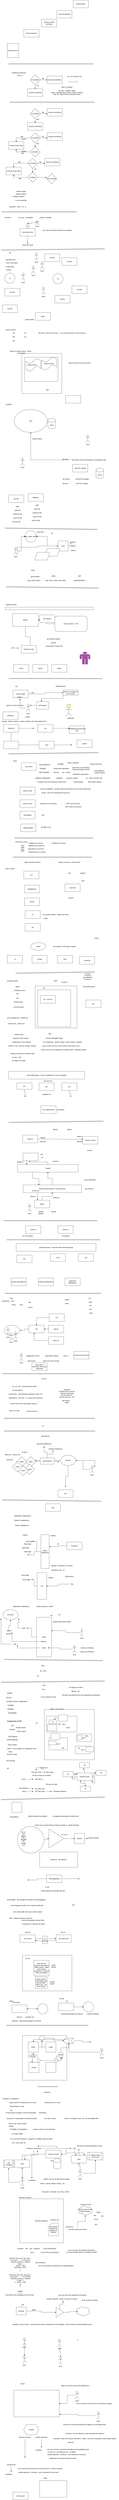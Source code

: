 <mxfile version="20.5.1" type="github">
  <diagram id="XMzIL-5AGFkydlVCWrg7" name="Page-1">
    <mxGraphModel dx="1662" dy="772" grid="1" gridSize="10" guides="1" tooltips="1" connect="1" arrows="1" fold="1" page="1" pageScale="1" pageWidth="850" pageHeight="1100" math="0" shadow="0">
      <root>
        <mxCell id="0" />
        <mxCell id="1" parent="0" />
        <mxCell id="b3iu7qkoFLW_3XjeTq-3-1" value="physical server" style="rounded=0;whiteSpace=wrap;html=1;" parent="1" vertex="1">
          <mxGeometry x="60" y="520" width="90" height="110" as="geometry" />
        </mxCell>
        <mxCell id="b3iu7qkoFLW_3XjeTq-3-2" value="virtual machines" style="rounded=0;whiteSpace=wrap;html=1;" parent="1" vertex="1">
          <mxGeometry x="190" y="410" width="120" height="60" as="geometry" />
        </mxCell>
        <mxCell id="b3iu7qkoFLW_3XjeTq-3-5" value="advance virtual machines" style="rounded=0;whiteSpace=wrap;html=1;" parent="1" vertex="1">
          <mxGeometry x="330" y="330" width="120" height="60" as="geometry" />
        </mxCell>
        <mxCell id="b3iu7qkoFLW_3XjeTq-3-6" value="cloud virtualization" style="whiteSpace=wrap;html=1;" parent="1" vertex="1">
          <mxGeometry x="450" y="260" width="120" height="60" as="geometry" />
        </mxCell>
        <mxCell id="b3iu7qkoFLW_3XjeTq-3-7" value="containeration&amp;nbsp;&lt;br&gt;" style="whiteSpace=wrap;html=1;" parent="1" vertex="1">
          <mxGeometry x="580" y="180" width="120" height="60" as="geometry" />
        </mxCell>
        <mxCell id="QCNMNIQBk-sfIVYiamI_-2" value="" style="shape=link;html=1;rounded=0;" parent="1" edge="1">
          <mxGeometry width="100" relative="1" as="geometry">
            <mxPoint x="70" y="680" as="sourcePoint" />
            <mxPoint x="740" y="680" as="targetPoint" />
          </mxGeometry>
        </mxCell>
        <mxCell id="QCNMNIQBk-sfIVYiamI_-3" value="conditional statement&amp;nbsp;" style="text;html=1;align=center;verticalAlign=middle;resizable=0;points=[];autosize=1;strokeColor=none;fillColor=none;" parent="1" vertex="1">
          <mxGeometry x="80" y="735" width="140" height="30" as="geometry" />
        </mxCell>
        <mxCell id="QCNMNIQBk-sfIVYiamI_-4" value="using - If&amp;nbsp;" style="text;html=1;align=center;verticalAlign=middle;resizable=0;points=[];autosize=1;strokeColor=none;fillColor=none;" parent="1" vertex="1">
          <mxGeometry x="125" y="755" width="70" height="30" as="geometry" />
        </mxCell>
        <mxCell id="QCNMNIQBk-sfIVYiamI_-9" style="edgeStyle=orthogonalEdgeStyle;rounded=0;orthogonalLoop=1;jettySize=auto;html=1;exitX=1;exitY=0.5;exitDx=0;exitDy=0;" parent="1" source="QCNMNIQBk-sfIVYiamI_-5" target="QCNMNIQBk-sfIVYiamI_-7" edge="1">
          <mxGeometry relative="1" as="geometry" />
        </mxCell>
        <mxCell id="QCNMNIQBk-sfIVYiamI_-10" style="edgeStyle=orthogonalEdgeStyle;rounded=0;orthogonalLoop=1;jettySize=auto;html=1;exitX=0.5;exitY=1;exitDx=0;exitDy=0;entryX=0.5;entryY=0;entryDx=0;entryDy=0;" parent="1" source="QCNMNIQBk-sfIVYiamI_-5" target="QCNMNIQBk-sfIVYiamI_-6" edge="1">
          <mxGeometry relative="1" as="geometry" />
        </mxCell>
        <mxCell id="QCNMNIQBk-sfIVYiamI_-5" value="If condition" style="rhombus;whiteSpace=wrap;html=1;" parent="1" vertex="1">
          <mxGeometry x="240" y="765" width="80" height="80" as="geometry" />
        </mxCell>
        <mxCell id="QCNMNIQBk-sfIVYiamI_-6" value="execute something" style="whiteSpace=wrap;html=1;" parent="1" vertex="1">
          <mxGeometry x="220" y="875" width="120" height="60" as="geometry" />
        </mxCell>
        <mxCell id="QCNMNIQBk-sfIVYiamI_-7" value="execute something" style="whiteSpace=wrap;html=1;" parent="1" vertex="1">
          <mxGeometry x="375" y="775" width="120" height="60" as="geometry" />
        </mxCell>
        <mxCell id="QCNMNIQBk-sfIVYiamI_-11" value="Yes" style="text;html=1;align=center;verticalAlign=middle;resizable=0;points=[];autosize=1;strokeColor=none;fillColor=none;" parent="1" vertex="1">
          <mxGeometry x="320" y="780" width="40" height="30" as="geometry" />
        </mxCell>
        <mxCell id="QCNMNIQBk-sfIVYiamI_-12" value="No" style="text;html=1;align=center;verticalAlign=middle;resizable=0;points=[];autosize=1;strokeColor=none;fillColor=none;" parent="1" vertex="1">
          <mxGeometry x="280" y="835" width="40" height="30" as="geometry" />
        </mxCell>
        <mxCell id="QCNMNIQBk-sfIVYiamI_-13" value="eq, not eq, geq, le eq&lt;br&gt;&lt;br&gt;" style="text;html=1;align=center;verticalAlign=middle;resizable=0;points=[];autosize=1;strokeColor=none;fillColor=none;" parent="1" vertex="1">
          <mxGeometry x="520" y="765" width="140" height="40" as="geometry" />
        </mxCell>
        <mxCell id="QCNMNIQBk-sfIVYiamI_-14" value="==, !=. &amp;gt;=, &amp;lt;=" style="text;html=1;align=center;verticalAlign=middle;resizable=0;points=[];autosize=1;strokeColor=none;fillColor=none;" parent="1" vertex="1">
          <mxGeometry x="530" y="805" width="100" height="30" as="geometry" />
        </mxCell>
        <mxCell id="QCNMNIQBk-sfIVYiamI_-15" value="help to compare &lt;br&gt;=&lt;br&gt;spl char - symbols, regex&lt;br&gt;&amp;nbsp;space ,null,data types ,string, number, boolean, &lt;br&gt;char, file, folder, device, execution status" style="text;html=1;align=center;verticalAlign=middle;resizable=0;points=[];autosize=1;strokeColor=none;fillColor=none;" parent="1" vertex="1">
          <mxGeometry x="390" y="845" width="280" height="90" as="geometry" />
        </mxCell>
        <mxCell id="QCNMNIQBk-sfIVYiamI_-16" value="" style="shape=link;html=1;rounded=0;" parent="1" edge="1">
          <mxGeometry width="100" relative="1" as="geometry">
            <mxPoint x="80" y="980" as="sourcePoint" />
            <mxPoint x="750" y="980" as="targetPoint" />
          </mxGeometry>
        </mxCell>
        <mxCell id="QCNMNIQBk-sfIVYiamI_-17" style="edgeStyle=orthogonalEdgeStyle;rounded=0;orthogonalLoop=1;jettySize=auto;html=1;exitX=1;exitY=0.5;exitDx=0;exitDy=0;" parent="1" source="QCNMNIQBk-sfIVYiamI_-19" edge="1">
          <mxGeometry relative="1" as="geometry">
            <mxPoint x="375" y="1070" as="targetPoint" />
          </mxGeometry>
        </mxCell>
        <mxCell id="QCNMNIQBk-sfIVYiamI_-18" style="edgeStyle=orthogonalEdgeStyle;rounded=0;orthogonalLoop=1;jettySize=auto;html=1;exitX=0.5;exitY=1;exitDx=0;exitDy=0;entryX=0.5;entryY=0;entryDx=0;entryDy=0;" parent="1" source="QCNMNIQBk-sfIVYiamI_-19" target="QCNMNIQBk-sfIVYiamI_-20" edge="1">
          <mxGeometry relative="1" as="geometry" />
        </mxCell>
        <mxCell id="QCNMNIQBk-sfIVYiamI_-19" value="If condition" style="rhombus;whiteSpace=wrap;html=1;" parent="1" vertex="1">
          <mxGeometry x="240" y="1030" width="80" height="80" as="geometry" />
        </mxCell>
        <mxCell id="QCNMNIQBk-sfIVYiamI_-20" value="execute something" style="whiteSpace=wrap;html=1;" parent="1" vertex="1">
          <mxGeometry x="220" y="1140" width="120" height="60" as="geometry" />
        </mxCell>
        <mxCell id="QCNMNIQBk-sfIVYiamI_-21" value="Yes" style="text;html=1;align=center;verticalAlign=middle;resizable=0;points=[];autosize=1;strokeColor=none;fillColor=none;" parent="1" vertex="1">
          <mxGeometry x="320" y="1045" width="40" height="30" as="geometry" />
        </mxCell>
        <mxCell id="QCNMNIQBk-sfIVYiamI_-22" value="else" style="text;html=1;align=center;verticalAlign=middle;resizable=0;points=[];autosize=1;strokeColor=none;fillColor=none;" parent="1" vertex="1">
          <mxGeometry x="275" y="1100" width="50" height="30" as="geometry" />
        </mxCell>
        <mxCell id="QCNMNIQBk-sfIVYiamI_-23" value="execute something" style="whiteSpace=wrap;html=1;" parent="1" vertex="1">
          <mxGeometry x="375" y="1030" width="120" height="60" as="geometry" />
        </mxCell>
        <mxCell id="QCNMNIQBk-sfIVYiamI_-24" style="edgeStyle=orthogonalEdgeStyle;rounded=0;orthogonalLoop=1;jettySize=auto;html=1;exitX=1;exitY=0.5;exitDx=0;exitDy=0;" parent="1" source="QCNMNIQBk-sfIVYiamI_-26" edge="1">
          <mxGeometry relative="1" as="geometry">
            <mxPoint x="375" y="1260" as="targetPoint" />
          </mxGeometry>
        </mxCell>
        <mxCell id="QCNMNIQBk-sfIVYiamI_-25" style="edgeStyle=orthogonalEdgeStyle;rounded=0;orthogonalLoop=1;jettySize=auto;html=1;exitX=0.5;exitY=1;exitDx=0;exitDy=0;entryX=0.5;entryY=0;entryDx=0;entryDy=0;" parent="1" source="QCNMNIQBk-sfIVYiamI_-26" edge="1">
          <mxGeometry relative="1" as="geometry">
            <mxPoint x="280" y="1330" as="targetPoint" />
          </mxGeometry>
        </mxCell>
        <mxCell id="QCNMNIQBk-sfIVYiamI_-34" style="edgeStyle=orthogonalEdgeStyle;rounded=0;orthogonalLoop=1;jettySize=auto;html=1;exitX=0;exitY=0.5;exitDx=0;exitDy=0;entryX=0.5;entryY=0;entryDx=0;entryDy=0;" parent="1" source="QCNMNIQBk-sfIVYiamI_-26" target="QCNMNIQBk-sfIVYiamI_-32" edge="1">
          <mxGeometry relative="1" as="geometry" />
        </mxCell>
        <mxCell id="QCNMNIQBk-sfIVYiamI_-26" value="If condition" style="rhombus;whiteSpace=wrap;html=1;" parent="1" vertex="1">
          <mxGeometry x="240" y="1220" width="80" height="80" as="geometry" />
        </mxCell>
        <mxCell id="QCNMNIQBk-sfIVYiamI_-28" value="Yes" style="text;html=1;align=center;verticalAlign=middle;resizable=0;points=[];autosize=1;strokeColor=none;fillColor=none;" parent="1" vertex="1">
          <mxGeometry x="320" y="1235" width="40" height="30" as="geometry" />
        </mxCell>
        <mxCell id="QCNMNIQBk-sfIVYiamI_-29" value="elif" style="text;html=1;align=center;verticalAlign=middle;resizable=0;points=[];autosize=1;strokeColor=none;fillColor=none;" parent="1" vertex="1">
          <mxGeometry x="280" y="1290" width="40" height="30" as="geometry" />
        </mxCell>
        <mxCell id="QCNMNIQBk-sfIVYiamI_-30" value="execute something" style="whiteSpace=wrap;html=1;" parent="1" vertex="1">
          <mxGeometry x="375" y="1220" width="120" height="60" as="geometry" />
        </mxCell>
        <mxCell id="QCNMNIQBk-sfIVYiamI_-33" style="edgeStyle=orthogonalEdgeStyle;rounded=0;orthogonalLoop=1;jettySize=auto;html=1;entryX=0.5;entryY=1;entryDx=0;entryDy=0;" parent="1" source="QCNMNIQBk-sfIVYiamI_-31" target="QCNMNIQBk-sfIVYiamI_-32" edge="1">
          <mxGeometry relative="1" as="geometry" />
        </mxCell>
        <mxCell id="QCNMNIQBk-sfIVYiamI_-31" value="condition" style="rhombus;whiteSpace=wrap;html=1;" parent="1" vertex="1">
          <mxGeometry x="240" y="1330" width="80" height="80" as="geometry" />
        </mxCell>
        <mxCell id="QCNMNIQBk-sfIVYiamI_-32" value="execute some thing" style="whiteSpace=wrap;html=1;" parent="1" vertex="1">
          <mxGeometry x="70" y="1290" width="120" height="60" as="geometry" />
        </mxCell>
        <mxCell id="QCNMNIQBk-sfIVYiamI_-35" value="else" style="text;html=1;align=center;verticalAlign=middle;resizable=0;points=[];autosize=1;strokeColor=none;fillColor=none;" parent="1" vertex="1">
          <mxGeometry x="150" y="1235" width="50" height="30" as="geometry" />
        </mxCell>
        <mxCell id="QCNMNIQBk-sfIVYiamI_-36" value="else" style="text;html=1;align=center;verticalAlign=middle;resizable=0;points=[];autosize=1;strokeColor=none;fillColor=none;" parent="1" vertex="1">
          <mxGeometry x="155" y="1365" width="50" height="30" as="geometry" />
        </mxCell>
        <mxCell id="QCNMNIQBk-sfIVYiamI_-48" style="edgeStyle=orthogonalEdgeStyle;rounded=0;orthogonalLoop=1;jettySize=auto;html=1;exitX=1;exitY=0.5;exitDx=0;exitDy=0;" parent="1" source="QCNMNIQBk-sfIVYiamI_-51" edge="1">
          <mxGeometry relative="1" as="geometry">
            <mxPoint x="355" y="1460" as="targetPoint" />
          </mxGeometry>
        </mxCell>
        <mxCell id="QCNMNIQBk-sfIVYiamI_-49" style="edgeStyle=orthogonalEdgeStyle;rounded=0;orthogonalLoop=1;jettySize=auto;html=1;exitX=0.5;exitY=1;exitDx=0;exitDy=0;entryX=0.5;entryY=0;entryDx=0;entryDy=0;" parent="1" source="QCNMNIQBk-sfIVYiamI_-51" edge="1">
          <mxGeometry relative="1" as="geometry">
            <mxPoint x="260" y="1530" as="targetPoint" />
          </mxGeometry>
        </mxCell>
        <mxCell id="QCNMNIQBk-sfIVYiamI_-50" style="edgeStyle=orthogonalEdgeStyle;rounded=0;orthogonalLoop=1;jettySize=auto;html=1;exitX=0;exitY=0.5;exitDx=0;exitDy=0;entryX=0.5;entryY=0;entryDx=0;entryDy=0;" parent="1" source="QCNMNIQBk-sfIVYiamI_-51" target="QCNMNIQBk-sfIVYiamI_-57" edge="1">
          <mxGeometry relative="1" as="geometry" />
        </mxCell>
        <mxCell id="QCNMNIQBk-sfIVYiamI_-51" value="If condition" style="rhombus;whiteSpace=wrap;html=1;" parent="1" vertex="1">
          <mxGeometry x="220" y="1420" width="80" height="80" as="geometry" />
        </mxCell>
        <mxCell id="QCNMNIQBk-sfIVYiamI_-52" value="Yes" style="text;html=1;align=center;verticalAlign=middle;resizable=0;points=[];autosize=1;strokeColor=none;fillColor=none;" parent="1" vertex="1">
          <mxGeometry x="300" y="1435" width="40" height="30" as="geometry" />
        </mxCell>
        <mxCell id="QCNMNIQBk-sfIVYiamI_-53" value="elif" style="text;html=1;align=center;verticalAlign=middle;resizable=0;points=[];autosize=1;strokeColor=none;fillColor=none;" parent="1" vertex="1">
          <mxGeometry x="260" y="1490" width="40" height="30" as="geometry" />
        </mxCell>
        <mxCell id="QCNMNIQBk-sfIVYiamI_-54" value="execute something" style="whiteSpace=wrap;html=1;" parent="1" vertex="1">
          <mxGeometry x="355" y="1420" width="120" height="60" as="geometry" />
        </mxCell>
        <mxCell id="QCNMNIQBk-sfIVYiamI_-55" style="edgeStyle=orthogonalEdgeStyle;rounded=0;orthogonalLoop=1;jettySize=auto;html=1;entryX=0.5;entryY=1;entryDx=0;entryDy=0;" parent="1" source="QCNMNIQBk-sfIVYiamI_-56" target="QCNMNIQBk-sfIVYiamI_-57" edge="1">
          <mxGeometry relative="1" as="geometry" />
        </mxCell>
        <mxCell id="QCNMNIQBk-sfIVYiamI_-60" style="edgeStyle=orthogonalEdgeStyle;rounded=0;orthogonalLoop=1;jettySize=auto;html=1;" parent="1" source="QCNMNIQBk-sfIVYiamI_-56" edge="1">
          <mxGeometry relative="1" as="geometry">
            <mxPoint x="370" y="1570" as="targetPoint" />
          </mxGeometry>
        </mxCell>
        <mxCell id="QCNMNIQBk-sfIVYiamI_-56" value="condition" style="rhombus;whiteSpace=wrap;html=1;" parent="1" vertex="1">
          <mxGeometry x="220" y="1530" width="80" height="80" as="geometry" />
        </mxCell>
        <mxCell id="QCNMNIQBk-sfIVYiamI_-57" value="execute some thing" style="whiteSpace=wrap;html=1;" parent="1" vertex="1">
          <mxGeometry x="50" y="1490" width="120" height="60" as="geometry" />
        </mxCell>
        <mxCell id="QCNMNIQBk-sfIVYiamI_-58" value="fails" style="text;html=1;align=center;verticalAlign=middle;resizable=0;points=[];autosize=1;strokeColor=none;fillColor=none;" parent="1" vertex="1">
          <mxGeometry x="135" y="1435" width="40" height="30" as="geometry" />
        </mxCell>
        <mxCell id="QCNMNIQBk-sfIVYiamI_-59" value="fails" style="text;html=1;align=center;verticalAlign=middle;resizable=0;points=[];autosize=1;strokeColor=none;fillColor=none;" parent="1" vertex="1">
          <mxGeometry x="140" y="1565" width="40" height="30" as="geometry" />
        </mxCell>
        <mxCell id="QCNMNIQBk-sfIVYiamI_-61" value="sub condition" style="rhombus;whiteSpace=wrap;html=1;" parent="1" vertex="1">
          <mxGeometry x="370" y="1540" width="80" height="80" as="geometry" />
        </mxCell>
        <mxCell id="QCNMNIQBk-sfIVYiamI_-63" value="portion" style="text;html=1;align=center;verticalAlign=middle;resizable=0;points=[];autosize=1;strokeColor=none;fillColor=none;" parent="1" vertex="1">
          <mxGeometry x="160" y="1255" width="60" height="30" as="geometry" />
        </mxCell>
        <mxCell id="QCNMNIQBk-sfIVYiamI_-65" value="portion" style="text;html=1;align=center;verticalAlign=middle;resizable=0;points=[];autosize=1;strokeColor=none;fillColor=none;" parent="1" vertex="1">
          <mxGeometry x="160" y="1350" width="60" height="30" as="geometry" />
        </mxCell>
        <mxCell id="QCNMNIQBk-sfIVYiamI_-66" value="condion model :&amp;nbsp;" style="text;html=1;align=center;verticalAlign=middle;resizable=0;points=[];autosize=1;strokeColor=none;fillColor=none;" parent="1" vertex="1">
          <mxGeometry x="115" y="1665" width="110" height="30" as="geometry" />
        </mxCell>
        <mxCell id="QCNMNIQBk-sfIVYiamI_-68" value="single condition&amp;nbsp;" style="text;html=1;align=center;verticalAlign=middle;resizable=0;points=[];autosize=1;strokeColor=none;fillColor=none;" parent="1" vertex="1">
          <mxGeometry x="115" y="1685" width="110" height="30" as="geometry" />
        </mxCell>
        <mxCell id="QCNMNIQBk-sfIVYiamI_-69" value="multiple condition&amp;nbsp;" style="text;html=1;align=center;verticalAlign=middle;resizable=0;points=[];autosize=1;strokeColor=none;fillColor=none;" parent="1" vertex="1">
          <mxGeometry x="90" y="1705" width="120" height="30" as="geometry" />
        </mxCell>
        <mxCell id="QCNMNIQBk-sfIVYiamI_-70" value="in one statement&amp;nbsp;" style="text;html=1;align=center;verticalAlign=middle;resizable=0;points=[];autosize=1;strokeColor=none;fillColor=none;" parent="1" vertex="1">
          <mxGeometry x="110" y="1735" width="120" height="30" as="geometry" />
        </mxCell>
        <mxCell id="QCNMNIQBk-sfIVYiamI_-71" value="operators : and or - &amp;amp;&amp;nbsp; &amp;nbsp;||" style="text;html=1;align=center;verticalAlign=middle;resizable=0;points=[];autosize=1;strokeColor=none;fillColor=none;" parent="1" vertex="1">
          <mxGeometry x="65" y="1785" width="150" height="30" as="geometry" />
        </mxCell>
        <mxCell id="aTmxRXXGX9cmo4f24J-i-1" value="functions:" style="text;html=1;align=center;verticalAlign=middle;resizable=0;points=[];autosize=1;strokeColor=none;fillColor=none;" parent="1" vertex="1">
          <mxGeometry x="30" y="1870" width="70" height="30" as="geometry" />
        </mxCell>
        <mxCell id="aTmxRXXGX9cmo4f24J-i-2" value="" style="shape=link;html=1;rounded=0;" parent="1" edge="1">
          <mxGeometry width="100" relative="1" as="geometry">
            <mxPoint x="15" y="1840" as="sourcePoint" />
            <mxPoint x="610" y="1840" as="targetPoint" />
          </mxGeometry>
        </mxCell>
        <mxCell id="aTmxRXXGX9cmo4f24J-i-3" value="use case : reuseablity&amp;nbsp;" style="text;html=1;align=center;verticalAlign=middle;resizable=0;points=[];autosize=1;strokeColor=none;fillColor=none;" parent="1" vertex="1">
          <mxGeometry x="135" y="1870" width="140" height="30" as="geometry" />
        </mxCell>
        <mxCell id="aTmxRXXGX9cmo4f24J-i-4" value="similar to variable" style="text;html=1;align=center;verticalAlign=middle;resizable=0;points=[];autosize=1;strokeColor=none;fillColor=none;" parent="1" vertex="1">
          <mxGeometry x="300" y="1870" width="120" height="30" as="geometry" />
        </mxCell>
        <mxCell id="aTmxRXXGX9cmo4f24J-i-9" style="edgeStyle=orthogonalEdgeStyle;rounded=0;orthogonalLoop=1;jettySize=auto;html=1;" parent="1" source="aTmxRXXGX9cmo4f24J-i-5" edge="1">
          <mxGeometry relative="1" as="geometry">
            <mxPoint x="220" y="2090" as="targetPoint" />
          </mxGeometry>
        </mxCell>
        <mxCell id="aTmxRXXGX9cmo4f24J-i-5" value="executional stmt" style="whiteSpace=wrap;html=1;" parent="1" vertex="1">
          <mxGeometry x="160" y="1970" width="120" height="60" as="geometry" />
        </mxCell>
        <mxCell id="aTmxRXXGX9cmo4f24J-i-6" value="" style="shape=flexArrow;endArrow=classic;html=1;rounded=0;entryX=0.5;entryY=0;entryDx=0;entryDy=0;" parent="1" target="aTmxRXXGX9cmo4f24J-i-5" edge="1">
          <mxGeometry width="50" height="50" relative="1" as="geometry">
            <mxPoint x="220" y="1930" as="sourcePoint" />
            <mxPoint x="250" y="1890" as="targetPoint" />
          </mxGeometry>
        </mxCell>
        <mxCell id="aTmxRXXGX9cmo4f24J-i-8" style="edgeStyle=orthogonalEdgeStyle;rounded=0;orthogonalLoop=1;jettySize=auto;html=1;exitX=0.5;exitY=0.5;exitDx=0;exitDy=0;exitPerimeter=0;" parent="1" source="aTmxRXXGX9cmo4f24J-i-7" edge="1">
          <mxGeometry relative="1" as="geometry">
            <mxPoint x="220" y="1930" as="targetPoint" />
          </mxGeometry>
        </mxCell>
        <mxCell id="aTmxRXXGX9cmo4f24J-i-7" value="Actor" style="shape=umlActor;verticalLabelPosition=bottom;verticalAlign=top;html=1;outlineConnect=0;" parent="1" vertex="1">
          <mxGeometry x="280" y="1910" width="30" height="30" as="geometry" />
        </mxCell>
        <mxCell id="aTmxRXXGX9cmo4f24J-i-10" value="return the result" style="text;html=1;align=center;verticalAlign=middle;resizable=0;points=[];autosize=1;strokeColor=none;fillColor=none;" parent="1" vertex="1">
          <mxGeometry x="165" y="2085" width="110" height="30" as="geometry" />
        </mxCell>
        <mxCell id="aTmxRXXGX9cmo4f24J-i-11" value="how can be make the function as reusablity&amp;nbsp;" style="text;html=1;align=center;verticalAlign=middle;resizable=0;points=[];autosize=1;strokeColor=none;fillColor=none;" parent="1" vertex="1">
          <mxGeometry x="325" y="1970" width="260" height="30" as="geometry" />
        </mxCell>
        <mxCell id="L9CIbg3IwU2Iem7TQG_o-1" value="" style="shape=link;html=1;rounded=0;" parent="1" edge="1">
          <mxGeometry width="100" relative="1" as="geometry">
            <mxPoint x="10" y="2140" as="sourcePoint" />
            <mxPoint x="830" y="2130" as="targetPoint" />
          </mxGeometry>
        </mxCell>
        <mxCell id="L9CIbg3IwU2Iem7TQG_o-2" value="git" style="text;html=1;align=center;verticalAlign=middle;resizable=0;points=[];autosize=1;strokeColor=none;fillColor=none;" parent="1" vertex="1">
          <mxGeometry x="60" y="2145" width="40" height="30" as="geometry" />
        </mxCell>
        <mxCell id="L9CIbg3IwU2Iem7TQG_o-3" value="text file" style="whiteSpace=wrap;html=1;" parent="1" vertex="1">
          <mxGeometry x="355" y="2170" width="120" height="60" as="geometry" />
        </mxCell>
        <mxCell id="L9CIbg3IwU2Iem7TQG_o-4" value="repository tool" style="text;html=1;align=center;verticalAlign=middle;resizable=0;points=[];autosize=1;strokeColor=none;fillColor=none;" parent="1" vertex="1">
          <mxGeometry x="35" y="2200" width="100" height="30" as="geometry" />
        </mxCell>
        <mxCell id="L9CIbg3IwU2Iem7TQG_o-5" value="sorce code mgmt" style="text;html=1;align=center;verticalAlign=middle;resizable=0;points=[];autosize=1;strokeColor=none;fillColor=none;" parent="1" vertex="1">
          <mxGeometry x="35" y="2225" width="120" height="30" as="geometry" />
        </mxCell>
        <mxCell id="L9CIbg3IwU2Iem7TQG_o-6" value="config mgmt" style="text;html=1;align=center;verticalAlign=middle;resizable=0;points=[];autosize=1;strokeColor=none;fillColor=none;" parent="1" vertex="1">
          <mxGeometry x="35" y="2255" width="90" height="30" as="geometry" />
        </mxCell>
        <mxCell id="L9CIbg3IwU2Iem7TQG_o-7" value="checkin" style="text;html=1;align=center;verticalAlign=middle;resizable=0;points=[];autosize=1;strokeColor=none;fillColor=none;" parent="1" vertex="1">
          <mxGeometry x="40" y="2280" width="60" height="30" as="geometry" />
        </mxCell>
        <mxCell id="L9CIbg3IwU2Iem7TQG_o-9" value="Actor" style="shape=umlActor;verticalLabelPosition=bottom;verticalAlign=top;html=1;outlineConnect=0;" parent="1" vertex="1">
          <mxGeometry x="275" y="2160" width="30" height="60" as="geometry" />
        </mxCell>
        <mxCell id="L9CIbg3IwU2Iem7TQG_o-10" value="Actor" style="shape=umlActor;verticalLabelPosition=bottom;verticalAlign=top;html=1;outlineConnect=0;" parent="1" vertex="1">
          <mxGeometry x="320" y="2230" width="30" height="60" as="geometry" />
        </mxCell>
        <mxCell id="L9CIbg3IwU2Iem7TQG_o-11" value="text file" style="whiteSpace=wrap;html=1;" parent="1" vertex="1">
          <mxGeometry x="490" y="2200" width="120" height="60" as="geometry" />
        </mxCell>
        <mxCell id="L9CIbg3IwU2Iem7TQG_o-12" value="Actor" style="shape=umlActor;verticalLabelPosition=bottom;verticalAlign=top;html=1;outlineConnect=0;" parent="1" vertex="1">
          <mxGeometry x="250" y="2265" width="30" height="60" as="geometry" />
        </mxCell>
        <mxCell id="L9CIbg3IwU2Iem7TQG_o-13" value="Actor" style="shape=umlActor;verticalLabelPosition=bottom;verticalAlign=top;html=1;outlineConnect=0;" parent="1" vertex="1">
          <mxGeometry x="170" y="2320" width="30" height="60" as="geometry" />
        </mxCell>
        <mxCell id="L9CIbg3IwU2Iem7TQG_o-14" value="us" style="ellipse;whiteSpace=wrap;html=1;aspect=fixed;" parent="1" vertex="1">
          <mxGeometry x="40" y="2320" width="80" height="80" as="geometry" />
        </mxCell>
        <mxCell id="L9CIbg3IwU2Iem7TQG_o-15" value="text file" style="whiteSpace=wrap;html=1;" parent="1" vertex="1">
          <mxGeometry x="40" y="2440" width="120" height="60" as="geometry" />
        </mxCell>
        <mxCell id="L9CIbg3IwU2Iem7TQG_o-16" value="text file" style="whiteSpace=wrap;html=1;" parent="1" vertex="1">
          <mxGeometry x="20" y="2570" width="120" height="60" as="geometry" />
        </mxCell>
        <mxCell id="L9CIbg3IwU2Iem7TQG_o-17" value="uk" style="ellipse;whiteSpace=wrap;html=1;aspect=fixed;" parent="1" vertex="1">
          <mxGeometry x="420" y="2325" width="80" height="80" as="geometry" />
        </mxCell>
        <mxCell id="L9CIbg3IwU2Iem7TQG_o-18" value="text file" style="whiteSpace=wrap;html=1;" parent="1" vertex="1">
          <mxGeometry x="570" y="2420" width="120" height="60" as="geometry" />
        </mxCell>
        <mxCell id="L9CIbg3IwU2Iem7TQG_o-19" value="text file" style="whiteSpace=wrap;html=1;" parent="1" vertex="1">
          <mxGeometry x="435" y="2495" width="120" height="60" as="geometry" />
        </mxCell>
        <mxCell id="L9CIbg3IwU2Iem7TQG_o-22" value="Actor" style="shape=umlActor;verticalLabelPosition=bottom;verticalAlign=top;html=1;outlineConnect=0;" parent="1" vertex="1">
          <mxGeometry x="330" y="2430" width="30" height="60" as="geometry" />
        </mxCell>
        <mxCell id="L9CIbg3IwU2Iem7TQG_o-23" value="folder" style="whiteSpace=wrap;html=1;" parent="1" vertex="1">
          <mxGeometry x="280" y="2630" width="120" height="60" as="geometry" />
        </mxCell>
        <mxCell id="L9CIbg3IwU2Iem7TQG_o-24" value="shared folder" style="text;html=1;align=center;verticalAlign=middle;resizable=0;points=[];autosize=1;strokeColor=none;fillColor=none;" parent="1" vertex="1">
          <mxGeometry x="190" y="2670" width="90" height="30" as="geometry" />
        </mxCell>
        <mxCell id="L9CIbg3IwU2Iem7TQG_o-25" value="version control" style="text;html=1;align=center;verticalAlign=middle;resizable=0;points=[];autosize=1;strokeColor=none;fillColor=none;" parent="1" vertex="1">
          <mxGeometry x="35" y="2750" width="100" height="30" as="geometry" />
        </mxCell>
        <mxCell id="L9CIbg3IwU2Iem7TQG_o-26" value="git" style="text;html=1;align=center;verticalAlign=middle;resizable=0;points=[];autosize=1;strokeColor=none;fillColor=none;" parent="1" vertex="1">
          <mxGeometry x="90" y="2775" width="40" height="30" as="geometry" />
        </mxCell>
        <mxCell id="L9CIbg3IwU2Iem7TQG_o-27" value="hub" style="text;html=1;align=center;verticalAlign=middle;resizable=0;points=[];autosize=1;strokeColor=none;fillColor=none;" parent="1" vertex="1">
          <mxGeometry x="90" y="2805" width="40" height="30" as="geometry" />
        </mxCell>
        <mxCell id="L9CIbg3IwU2Iem7TQG_o-28" value="lab" style="text;html=1;align=center;verticalAlign=middle;resizable=0;points=[];autosize=1;strokeColor=none;fillColor=none;" parent="1" vertex="1">
          <mxGeometry x="90" y="2835" width="40" height="30" as="geometry" />
        </mxCell>
        <mxCell id="L9CIbg3IwU2Iem7TQG_o-29" value="vss" style="text;html=1;align=center;verticalAlign=middle;resizable=0;points=[];autosize=1;strokeColor=none;fillColor=none;" parent="1" vertex="1">
          <mxGeometry x="180" y="2775" width="40" height="30" as="geometry" />
        </mxCell>
        <mxCell id="L9CIbg3IwU2Iem7TQG_o-30" value="svn" style="text;html=1;align=center;verticalAlign=middle;resizable=0;points=[];autosize=1;strokeColor=none;fillColor=none;" parent="1" vertex="1">
          <mxGeometry x="180" y="2805" width="40" height="30" as="geometry" />
        </mxCell>
        <mxCell id="L9CIbg3IwU2Iem7TQG_o-31" value="git hub is a open source tool ----- you have full access on free account -" style="text;html=1;align=center;verticalAlign=middle;resizable=0;points=[];autosize=1;strokeColor=none;fillColor=none;" parent="1" vertex="1">
          <mxGeometry x="295" y="2775" width="400" height="30" as="geometry" />
        </mxCell>
        <mxCell id="L9CIbg3IwU2Iem7TQG_o-32" value="" style="whiteSpace=wrap;html=1;aspect=fixed;" parent="1" vertex="1">
          <mxGeometry x="175" y="2950" width="315" height="315" as="geometry" />
        </mxCell>
        <mxCell id="L9CIbg3IwU2Iem7TQG_o-33" value="" style="rounded=0;whiteSpace=wrap;html=1;" parent="1" vertex="1">
          <mxGeometry x="195" y="2980" width="265" height="190" as="geometry" />
        </mxCell>
        <mxCell id="L9CIbg3IwU2Iem7TQG_o-35" value="" style="shape=tape;whiteSpace=wrap;html=1;" parent="1" vertex="1">
          <mxGeometry x="205" y="2990" width="120" height="100" as="geometry" />
        </mxCell>
        <mxCell id="L9CIbg3IwU2Iem7TQG_o-37" value="feature branch" style="shape=tape;whiteSpace=wrap;html=1;" parent="1" vertex="1">
          <mxGeometry x="330" y="2980" width="120" height="100" as="geometry" />
        </mxCell>
        <mxCell id="L9CIbg3IwU2Iem7TQG_o-38" value="repo" style="text;html=1;align=center;verticalAlign=middle;resizable=0;points=[];autosize=1;strokeColor=none;fillColor=none;" parent="1" vertex="1">
          <mxGeometry x="350" y="3220" width="50" height="30" as="geometry" />
        </mxCell>
        <mxCell id="L9CIbg3IwU2Iem7TQG_o-39" value="master branch" style="text;html=1;align=center;verticalAlign=middle;resizable=0;points=[];autosize=1;strokeColor=none;fillColor=none;" parent="1" vertex="1">
          <mxGeometry x="205" y="3025" width="100" height="30" as="geometry" />
        </mxCell>
        <mxCell id="L9CIbg3IwU2Iem7TQG_o-40" value="Name of master branch - will be -&amp;nbsp;&lt;br&gt;master only&amp;nbsp;" style="text;html=1;align=center;verticalAlign=middle;resizable=0;points=[];autosize=1;strokeColor=none;fillColor=none;" parent="1" vertex="1">
          <mxGeometry x="70" y="2920" width="200" height="40" as="geometry" />
        </mxCell>
        <mxCell id="L9CIbg3IwU2Iem7TQG_o-41" value="feature branch can be any name" style="text;html=1;align=center;verticalAlign=middle;resizable=0;points=[];autosize=1;strokeColor=none;fillColor=none;" parent="1" vertex="1">
          <mxGeometry x="530" y="3010" width="200" height="30" as="geometry" />
        </mxCell>
        <mxCell id="L9CIbg3IwU2Iem7TQG_o-43" value="" style="rounded=0;whiteSpace=wrap;html=1;" parent="1" vertex="1">
          <mxGeometry x="520" y="3280" width="120" height="60" as="geometry" />
        </mxCell>
        <mxCell id="L9CIbg3IwU2Iem7TQG_o-44" value="repo" style="ellipse;whiteSpace=wrap;html=1;" parent="1" vertex="1">
          <mxGeometry x="115" y="3390" width="260" height="180" as="geometry" />
        </mxCell>
        <mxCell id="L9CIbg3IwU2Iem7TQG_o-45" value="workflow" style="text;html=1;align=center;verticalAlign=middle;resizable=0;points=[];autosize=1;strokeColor=none;fillColor=none;" parent="1" vertex="1">
          <mxGeometry x="35" y="3335" width="70" height="30" as="geometry" />
        </mxCell>
        <mxCell id="L9CIbg3IwU2Iem7TQG_o-46" value="Actor" style="shape=umlActor;verticalLabelPosition=bottom;verticalAlign=top;html=1;outlineConnect=0;" parent="1" vertex="1">
          <mxGeometry x="680" y="3590" width="30" height="60" as="geometry" />
        </mxCell>
        <mxCell id="L9CIbg3IwU2Iem7TQG_o-47" value="Actor" style="shape=umlActor;verticalLabelPosition=bottom;verticalAlign=top;html=1;outlineConnect=0;" parent="1" vertex="1">
          <mxGeometry x="165" y="3770" width="30" height="60" as="geometry" />
        </mxCell>
        <mxCell id="L9CIbg3IwU2Iem7TQG_o-49" value="git clone&amp;nbsp;" style="text;html=1;align=center;verticalAlign=middle;resizable=0;points=[];autosize=1;strokeColor=none;fillColor=none;" parent="1" vertex="1">
          <mxGeometry x="485" y="3765" width="70" height="30" as="geometry" />
        </mxCell>
        <mxCell id="L9CIbg3IwU2Iem7TQG_o-59" style="edgeStyle=orthogonalEdgeStyle;rounded=0;orthogonalLoop=1;jettySize=auto;html=1;" parent="1" source="L9CIbg3IwU2Iem7TQG_o-50" target="L9CIbg3IwU2Iem7TQG_o-44" edge="1">
          <mxGeometry relative="1" as="geometry" />
        </mxCell>
        <mxCell id="L9CIbg3IwU2Iem7TQG_o-50" value="this help to clone the repository or download it also" style="text;html=1;align=center;verticalAlign=middle;resizable=0;points=[];autosize=1;strokeColor=none;fillColor=none;" parent="1" vertex="1">
          <mxGeometry x="560" y="3770" width="290" height="30" as="geometry" />
        </mxCell>
        <mxCell id="L9CIbg3IwU2Iem7TQG_o-52" value="make the change" style="whiteSpace=wrap;html=1;" parent="1" vertex="1">
          <mxGeometry x="575" y="3820" width="120" height="60" as="geometry" />
        </mxCell>
        <mxCell id="L9CIbg3IwU2Iem7TQG_o-54" value="git commit" style="text;html=1;align=center;verticalAlign=middle;resizable=0;points=[];autosize=1;strokeColor=none;fillColor=none;" parent="1" vertex="1">
          <mxGeometry x="485" y="3920" width="80" height="30" as="geometry" />
        </mxCell>
        <mxCell id="L9CIbg3IwU2Iem7TQG_o-55" value="commit the changes" style="text;html=1;align=center;verticalAlign=middle;resizable=0;points=[];autosize=1;strokeColor=none;fillColor=none;" parent="1" vertex="1">
          <mxGeometry x="585" y="3920" width="130" height="30" as="geometry" />
        </mxCell>
        <mxCell id="L9CIbg3IwU2Iem7TQG_o-56" value="git push&amp;nbsp;" style="text;html=1;align=center;verticalAlign=middle;resizable=0;points=[];autosize=1;strokeColor=none;fillColor=none;" parent="1" vertex="1">
          <mxGeometry x="485" y="3955" width="70" height="30" as="geometry" />
        </mxCell>
        <mxCell id="L9CIbg3IwU2Iem7TQG_o-57" value="push the changes" style="text;html=1;align=center;verticalAlign=middle;resizable=0;points=[];autosize=1;strokeColor=none;fillColor=none;" parent="1" vertex="1">
          <mxGeometry x="590" y="3955" width="120" height="30" as="geometry" />
        </mxCell>
        <mxCell id="L9CIbg3IwU2Iem7TQG_o-60" value="master branch" style="text;html=1;align=center;verticalAlign=middle;resizable=0;points=[];autosize=1;strokeColor=none;fillColor=none;" parent="1" vertex="1">
          <mxGeometry x="245" y="3605" width="100" height="30" as="geometry" />
        </mxCell>
        <mxCell id="L9CIbg3IwU2Iem7TQG_o-61" value="text file" style="whiteSpace=wrap;html=1;" parent="1" vertex="1">
          <mxGeometry x="70" y="4060" width="120" height="60" as="geometry" />
        </mxCell>
        <mxCell id="L9CIbg3IwU2Iem7TQG_o-62" value="login" style="text;html=1;align=center;verticalAlign=middle;resizable=0;points=[];autosize=1;strokeColor=none;fillColor=none;" parent="1" vertex="1">
          <mxGeometry x="115" y="4135" width="50" height="30" as="geometry" />
        </mxCell>
        <mxCell id="L9CIbg3IwU2Iem7TQG_o-63" value="open file" style="text;html=1;align=center;verticalAlign=middle;resizable=0;points=[];autosize=1;strokeColor=none;fillColor=none;" parent="1" vertex="1">
          <mxGeometry x="105" y="4165" width="70" height="30" as="geometry" />
        </mxCell>
        <mxCell id="L9CIbg3IwU2Iem7TQG_o-64" value="modify the file" style="text;html=1;align=center;verticalAlign=middle;resizable=0;points=[];autosize=1;strokeColor=none;fillColor=none;" parent="1" vertex="1">
          <mxGeometry x="90" y="4195" width="100" height="30" as="geometry" />
        </mxCell>
        <mxCell id="L9CIbg3IwU2Iem7TQG_o-65" value="save the fille" style="text;html=1;align=center;verticalAlign=middle;resizable=0;points=[];autosize=1;strokeColor=none;fillColor=none;" parent="1" vertex="1">
          <mxGeometry x="95" y="4225" width="90" height="30" as="geometry" />
        </mxCell>
        <mxCell id="L9CIbg3IwU2Iem7TQG_o-66" value="close the file" style="text;html=1;align=center;verticalAlign=middle;resizable=0;points=[];autosize=1;strokeColor=none;fillColor=none;" parent="1" vertex="1">
          <mxGeometry x="85" y="4255" width="90" height="30" as="geometry" />
        </mxCell>
        <mxCell id="L9CIbg3IwU2Iem7TQG_o-67" value="database&amp;nbsp;" style="whiteSpace=wrap;html=1;" parent="1" vertex="1">
          <mxGeometry x="225" y="4050" width="120" height="60" as="geometry" />
        </mxCell>
        <mxCell id="L9CIbg3IwU2Iem7TQG_o-68" value="login" style="text;html=1;align=center;verticalAlign=middle;resizable=0;points=[];autosize=1;strokeColor=none;fillColor=none;" parent="1" vertex="1">
          <mxGeometry x="270" y="4125" width="50" height="30" as="geometry" />
        </mxCell>
        <mxCell id="L9CIbg3IwU2Iem7TQG_o-69" value="open file" style="text;html=1;align=center;verticalAlign=middle;resizable=0;points=[];autosize=1;strokeColor=none;fillColor=none;" parent="1" vertex="1">
          <mxGeometry x="260" y="4155" width="70" height="30" as="geometry" />
        </mxCell>
        <mxCell id="L9CIbg3IwU2Iem7TQG_o-70" value="modify the file" style="text;html=1;align=center;verticalAlign=middle;resizable=0;points=[];autosize=1;strokeColor=none;fillColor=none;" parent="1" vertex="1">
          <mxGeometry x="245" y="4185" width="100" height="30" as="geometry" />
        </mxCell>
        <mxCell id="L9CIbg3IwU2Iem7TQG_o-71" value="save the fille" style="text;html=1;align=center;verticalAlign=middle;resizable=0;points=[];autosize=1;strokeColor=none;fillColor=none;" parent="1" vertex="1">
          <mxGeometry x="250" y="4215" width="90" height="30" as="geometry" />
        </mxCell>
        <mxCell id="L9CIbg3IwU2Iem7TQG_o-72" value="close the file" style="text;html=1;align=center;verticalAlign=middle;resizable=0;points=[];autosize=1;strokeColor=none;fillColor=none;" parent="1" vertex="1">
          <mxGeometry x="240" y="4245" width="90" height="30" as="geometry" />
        </mxCell>
        <mxCell id="L9CIbg3IwU2Iem7TQG_o-75" value="git db" style="shape=cylinder3;whiteSpace=wrap;html=1;boundedLbl=1;backgroundOutline=1;size=15;" parent="1" vertex="1">
          <mxGeometry x="760" y="3850" width="60" height="80" as="geometry" />
        </mxCell>
        <mxCell id="L9CIbg3IwU2Iem7TQG_o-76" value="git db" style="shape=cylinder3;whiteSpace=wrap;html=1;boundedLbl=1;backgroundOutline=1;size=15;" parent="1" vertex="1">
          <mxGeometry x="380" y="3460" width="60" height="80" as="geometry" />
        </mxCell>
        <mxCell id="1xxf7OwLNXuxpOBTWi3V-2" value="" style="shape=link;html=1;rounded=0;" parent="1" edge="1">
          <mxGeometry width="100" relative="1" as="geometry">
            <mxPoint x="40" y="4320" as="sourcePoint" />
            <mxPoint x="770" y="4330" as="targetPoint" />
          </mxGeometry>
        </mxCell>
        <mxCell id="1xxf7OwLNXuxpOBTWi3V-3" value="saml auth" style="text;html=1;align=center;verticalAlign=middle;resizable=0;points=[];autosize=1;strokeColor=none;fillColor=none;" parent="1" vertex="1">
          <mxGeometry x="280" y="4335" width="80" height="30" as="geometry" />
        </mxCell>
        <mxCell id="1xxf7OwLNXuxpOBTWi3V-4" value="ad" style="text;html=1;align=center;verticalAlign=middle;resizable=0;points=[];autosize=1;strokeColor=none;fillColor=none;" parent="1" vertex="1">
          <mxGeometry x="390" y="4345" width="40" height="30" as="geometry" />
        </mxCell>
        <mxCell id="1xxf7OwLNXuxpOBTWi3V-11" style="edgeStyle=orthogonalEdgeStyle;rounded=0;orthogonalLoop=1;jettySize=auto;html=1;entryX=1;entryY=0.5;entryDx=0;entryDy=0;" parent="1" source="1xxf7OwLNXuxpOBTWi3V-5" target="1xxf7OwLNXuxpOBTWi3V-10" edge="1">
          <mxGeometry relative="1" as="geometry" />
        </mxCell>
        <mxCell id="1xxf7OwLNXuxpOBTWi3V-21" style="edgeStyle=orthogonalEdgeStyle;rounded=0;orthogonalLoop=1;jettySize=auto;html=1;exitX=1;exitY=0.5;exitDx=0;exitDy=0;" parent="1" source="1xxf7OwLNXuxpOBTWi3V-5" target="1xxf7OwLNXuxpOBTWi3V-18" edge="1">
          <mxGeometry relative="1" as="geometry" />
        </mxCell>
        <mxCell id="1xxf7OwLNXuxpOBTWi3V-5" value="vault" style="whiteSpace=wrap;html=1;aspect=fixed;" parent="1" vertex="1">
          <mxGeometry x="460" y="4420" width="80" height="80" as="geometry" />
        </mxCell>
        <mxCell id="1xxf7OwLNXuxpOBTWi3V-6" value="" style="shape=parallelogram;perimeter=parallelogramPerimeter;whiteSpace=wrap;html=1;fixedSize=1;" parent="1" vertex="1">
          <mxGeometry x="355" y="4480" width="120" height="60" as="geometry" />
        </mxCell>
        <mxCell id="1xxf7OwLNXuxpOBTWi3V-7" value="" style="shape=parallelogram;perimeter=parallelogramPerimeter;whiteSpace=wrap;html=1;fixedSize=1;" parent="1" vertex="1">
          <mxGeometry x="275" y="4510" width="120" height="60" as="geometry" />
        </mxCell>
        <mxCell id="1xxf7OwLNXuxpOBTWi3V-9" style="edgeStyle=orthogonalEdgeStyle;rounded=0;orthogonalLoop=1;jettySize=auto;html=1;entryX=0;entryY=0.5;entryDx=0;entryDy=0;" parent="1" source="1xxf7OwLNXuxpOBTWi3V-8" target="1xxf7OwLNXuxpOBTWi3V-10" edge="1">
          <mxGeometry relative="1" as="geometry">
            <mxPoint x="190" y="4380" as="targetPoint" />
          </mxGeometry>
        </mxCell>
        <mxCell id="1xxf7OwLNXuxpOBTWi3V-16" style="edgeStyle=orthogonalEdgeStyle;rounded=0;orthogonalLoop=1;jettySize=auto;html=1;exitX=1;exitY=1;exitDx=0;exitDy=0;exitPerimeter=0;" parent="1" source="1xxf7OwLNXuxpOBTWi3V-8" target="1xxf7OwLNXuxpOBTWi3V-5" edge="1">
          <mxGeometry relative="1" as="geometry">
            <Array as="points">
              <mxPoint x="140" y="4470" />
              <mxPoint x="300" y="4470" />
              <mxPoint x="300" y="4460" />
            </Array>
          </mxGeometry>
        </mxCell>
        <mxCell id="1xxf7OwLNXuxpOBTWi3V-8" value="Actor" style="shape=umlActor;verticalLabelPosition=bottom;verticalAlign=top;html=1;outlineConnect=0;" parent="1" vertex="1">
          <mxGeometry x="110" y="4470" width="30" height="60" as="geometry" />
        </mxCell>
        <mxCell id="1xxf7OwLNXuxpOBTWi3V-10" value="apps_mgmt_admin" style="ellipse;whiteSpace=wrap;html=1;aspect=fixed;" parent="1" vertex="1">
          <mxGeometry x="200" y="4340" width="90" height="90" as="geometry" />
        </mxCell>
        <mxCell id="1xxf7OwLNXuxpOBTWi3V-18" value="folder1" style="text;html=1;align=center;verticalAlign=middle;resizable=0;points=[];autosize=1;strokeColor=none;fillColor=none;" parent="1" vertex="1">
          <mxGeometry x="550" y="4415" width="60" height="30" as="geometry" />
        </mxCell>
        <mxCell id="1xxf7OwLNXuxpOBTWi3V-19" value="folder2" style="text;html=1;align=center;verticalAlign=middle;resizable=0;points=[];autosize=1;strokeColor=none;fillColor=none;" parent="1" vertex="1">
          <mxGeometry x="550" y="4445" width="60" height="30" as="geometry" />
        </mxCell>
        <mxCell id="1xxf7OwLNXuxpOBTWi3V-20" value="folder3" style="text;html=1;align=center;verticalAlign=middle;resizable=0;points=[];autosize=1;strokeColor=none;fillColor=none;" parent="1" vertex="1">
          <mxGeometry x="550" y="4480" width="60" height="30" as="geometry" />
        </mxCell>
        <mxCell id="1xxf7OwLNXuxpOBTWi3V-22" value="confg" style="text;html=1;align=center;verticalAlign=middle;resizable=0;points=[];autosize=1;strokeColor=none;fillColor=none;" parent="1" vertex="1">
          <mxGeometry x="235" y="4635" width="50" height="30" as="geometry" />
        </mxCell>
        <mxCell id="1xxf7OwLNXuxpOBTWi3V-23" value="group details" style="text;html=1;align=center;verticalAlign=middle;resizable=0;points=[];autosize=1;strokeColor=none;fillColor=none;" parent="1" vertex="1">
          <mxGeometry x="235" y="4685" width="90" height="30" as="geometry" />
        </mxCell>
        <mxCell id="1xxf7OwLNXuxpOBTWi3V-24" value="policy" style="text;html=1;align=center;verticalAlign=middle;resizable=0;points=[];autosize=1;strokeColor=none;fillColor=none;" parent="1" vertex="1">
          <mxGeometry x="400" y="4680" width="50" height="30" as="geometry" />
        </mxCell>
        <mxCell id="1xxf7OwLNXuxpOBTWi3V-26" value="path" style="text;html=1;align=center;verticalAlign=middle;resizable=0;points=[];autosize=1;strokeColor=none;fillColor=none;" parent="1" vertex="1">
          <mxGeometry x="605" y="4680" width="50" height="30" as="geometry" />
        </mxCell>
        <mxCell id="1xxf7OwLNXuxpOBTWi3V-27" value="&lt;span style=&quot;&quot;&gt;apps_mgmt_admin&lt;/span&gt;" style="text;html=1;align=center;verticalAlign=middle;resizable=0;points=[];autosize=1;strokeColor=none;fillColor=none;" parent="1" vertex="1">
          <mxGeometry x="205" y="4715" width="130" height="30" as="geometry" />
        </mxCell>
        <mxCell id="1xxf7OwLNXuxpOBTWi3V-28" value="read, write, modiry, add, delete" style="text;html=1;align=center;verticalAlign=middle;resizable=0;points=[];autosize=1;strokeColor=none;fillColor=none;" parent="1" vertex="1">
          <mxGeometry x="345" y="4715" width="190" height="30" as="geometry" />
        </mxCell>
        <mxCell id="1xxf7OwLNXuxpOBTWi3V-29" value="/path/path/folder1" style="text;html=1;align=center;verticalAlign=middle;resizable=0;points=[];autosize=1;strokeColor=none;fillColor=none;" parent="1" vertex="1">
          <mxGeometry x="570" y="4715" width="120" height="30" as="geometry" />
        </mxCell>
        <mxCell id="1xxf7OwLNXuxpOBTWi3V-31" value="" style="shape=link;html=1;rounded=0;" parent="1" edge="1">
          <mxGeometry width="100" relative="1" as="geometry">
            <mxPoint x="50" y="4780" as="sourcePoint" />
            <mxPoint x="780" y="4790" as="targetPoint" />
          </mxGeometry>
        </mxCell>
        <mxCell id="kDopP08nSm5VzjpAHeQn-10" style="edgeStyle=orthogonalEdgeStyle;rounded=0;orthogonalLoop=1;jettySize=auto;html=1;" parent="1" source="kDopP08nSm5VzjpAHeQn-1" edge="1">
          <mxGeometry relative="1" as="geometry">
            <mxPoint x="240" y="5252.759" as="targetPoint" />
          </mxGeometry>
        </mxCell>
        <mxCell id="kDopP08nSm5VzjpAHeQn-1" value="Master" style="rounded=0;whiteSpace=wrap;html=1;" parent="1" vertex="1">
          <mxGeometry x="100" y="4990" width="205" height="100" as="geometry" />
        </mxCell>
        <mxCell id="kDopP08nSm5VzjpAHeQn-12" style="edgeStyle=orthogonalEdgeStyle;rounded=0;orthogonalLoop=1;jettySize=auto;html=1;" parent="1" source="kDopP08nSm5VzjpAHeQn-2" target="kDopP08nSm5VzjpAHeQn-1" edge="1">
          <mxGeometry relative="1" as="geometry" />
        </mxCell>
        <mxCell id="kDopP08nSm5VzjpAHeQn-2" value="feature branch - 1072" style="rounded=1;whiteSpace=wrap;html=1;" parent="1" vertex="1">
          <mxGeometry x="435" y="5010" width="255" height="120" as="geometry" />
        </mxCell>
        <mxCell id="kDopP08nSm5VzjpAHeQn-3" value="" style="verticalLabelPosition=bottom;sketch=0;html=1;fillColor=#A153A0;verticalAlign=top;align=center;pointerEvents=1;shape=mxgraph.cisco_safe.design.actor_2;" parent="1" vertex="1">
          <mxGeometry x="631" y="5290" width="84" height="100" as="geometry" />
        </mxCell>
        <mxCell id="kDopP08nSm5VzjpAHeQn-4" value="original reposityr" style="text;html=1;align=center;verticalAlign=middle;resizable=0;points=[];autosize=1;strokeColor=none;fillColor=none;" parent="1" vertex="1">
          <mxGeometry x="35" y="4905" width="110" height="30" as="geometry" />
        </mxCell>
        <mxCell id="kDopP08nSm5VzjpAHeQn-5" value="" style="rounded=0;whiteSpace=wrap;html=1;" parent="1" vertex="1">
          <mxGeometry x="45" y="4940" width="695" height="20" as="geometry" />
        </mxCell>
        <mxCell id="kDopP08nSm5VzjpAHeQn-6" value="1072 --- jira" style="text;html=1;align=center;verticalAlign=middle;resizable=0;points=[];autosize=1;strokeColor=none;fillColor=none;" parent="1" vertex="1">
          <mxGeometry x="80" y="5245" width="80" height="30" as="geometry" />
        </mxCell>
        <mxCell id="kDopP08nSm5VzjpAHeQn-7" value="git checkout master&lt;br&gt;&lt;br&gt;git pull&lt;br&gt;&lt;br&gt;" style="text;html=1;align=center;verticalAlign=middle;resizable=0;points=[];autosize=1;strokeColor=none;fillColor=none;" parent="1" vertex="1">
          <mxGeometry x="360" y="5175" width="130" height="70" as="geometry" />
        </mxCell>
        <mxCell id="kDopP08nSm5VzjpAHeQn-8" value="git checkout -b bug-1072" style="text;html=1;align=center;verticalAlign=middle;resizable=0;points=[];autosize=1;strokeColor=none;fillColor=none;" parent="1" vertex="1">
          <mxGeometry x="350" y="5230" width="160" height="30" as="geometry" />
        </mxCell>
        <mxCell id="kDopP08nSm5VzjpAHeQn-11" value="download code" style="whiteSpace=wrap;html=1;" parent="1" vertex="1">
          <mxGeometry x="170" y="5240" width="120" height="60" as="geometry" />
        </mxCell>
        <mxCell id="kDopP08nSm5VzjpAHeQn-13" value="pull request" style="rounded=1;whiteSpace=wrap;html=1;" parent="1" vertex="1">
          <mxGeometry x="315" y="5000" width="120" height="60" as="geometry" />
        </mxCell>
        <mxCell id="kDopP08nSm5VzjpAHeQn-14" value="clien1" style="whiteSpace=wrap;html=1;" parent="1" vertex="1">
          <mxGeometry x="110" y="5390" width="120" height="60" as="geometry" />
        </mxCell>
        <mxCell id="kDopP08nSm5VzjpAHeQn-15" value="client2" style="whiteSpace=wrap;html=1;" parent="1" vertex="1">
          <mxGeometry x="260" y="5390" width="120" height="60" as="geometry" />
        </mxCell>
        <mxCell id="kDopP08nSm5VzjpAHeQn-16" value="client3" style="whiteSpace=wrap;html=1;" parent="1" vertex="1">
          <mxGeometry x="410" y="5390" width="120" height="60" as="geometry" />
        </mxCell>
        <mxCell id="kDopP08nSm5VzjpAHeQn-25" style="edgeStyle=orthogonalEdgeStyle;rounded=0;orthogonalLoop=1;jettySize=auto;html=1;" parent="1" source="kDopP08nSm5VzjpAHeQn-18" target="kDopP08nSm5VzjpAHeQn-22" edge="1">
          <mxGeometry relative="1" as="geometry" />
        </mxCell>
        <mxCell id="kDopP08nSm5VzjpAHeQn-18" value="secure_page" style="whiteSpace=wrap;html=1;" parent="1" vertex="1">
          <mxGeometry x="105" y="5590" width="120" height="60" as="geometry" />
        </mxCell>
        <mxCell id="kDopP08nSm5VzjpAHeQn-19" value="" style="shape=link;html=1;rounded=0;" parent="1" edge="1">
          <mxGeometry width="100" relative="1" as="geometry">
            <mxPoint x="70" y="5499" as="sourcePoint" />
            <mxPoint x="810" y="5500" as="targetPoint" />
          </mxGeometry>
        </mxCell>
        <mxCell id="kDopP08nSm5VzjpAHeQn-20" value="" style="html=1;outlineConnect=0;whiteSpace=wrap;fillColor=#ffff99;verticalLabelPosition=bottom;verticalAlign=top;align=center;shape=mxgraph.archimate3.actor;" parent="1" vertex="1">
          <mxGeometry x="520" y="5700" width="50" height="95" as="geometry" />
        </mxCell>
        <mxCell id="kDopP08nSm5VzjpAHeQn-21" value="org" style="text;html=1;align=center;verticalAlign=middle;resizable=0;points=[];autosize=1;strokeColor=none;fillColor=none;" parent="1" vertex="1">
          <mxGeometry x="110" y="5545" width="40" height="30" as="geometry" />
        </mxCell>
        <mxCell id="kDopP08nSm5VzjpAHeQn-27" style="edgeStyle=orthogonalEdgeStyle;rounded=0;orthogonalLoop=1;jettySize=auto;html=1;exitX=0;exitY=1;exitDx=0;exitDy=0;" parent="1" source="kDopP08nSm5VzjpAHeQn-22" edge="1">
          <mxGeometry relative="1" as="geometry">
            <mxPoint x="330" y="5680" as="targetPoint" />
          </mxGeometry>
        </mxCell>
        <mxCell id="kDopP08nSm5VzjpAHeQn-22" value="make the changes on your account" style="whiteSpace=wrap;html=1;" parent="1" vertex="1">
          <mxGeometry x="500" y="5590" width="120" height="40" as="geometry" />
        </mxCell>
        <mxCell id="kDopP08nSm5VzjpAHeQn-23" value="individual repo" style="text;html=1;align=center;verticalAlign=middle;resizable=0;points=[];autosize=1;strokeColor=none;fillColor=none;" parent="1" vertex="1">
          <mxGeometry x="430" y="5545" width="100" height="30" as="geometry" />
        </mxCell>
        <mxCell id="kDopP08nSm5VzjpAHeQn-24" value="fork" style="text;html=1;align=center;verticalAlign=middle;resizable=0;points=[];autosize=1;strokeColor=none;fillColor=none;" parent="1" vertex="1">
          <mxGeometry x="240" y="5595" width="40" height="30" as="geometry" />
        </mxCell>
        <mxCell id="kDopP08nSm5VzjpAHeQn-29" style="edgeStyle=orthogonalEdgeStyle;rounded=0;orthogonalLoop=1;jettySize=auto;html=1;" parent="1" source="kDopP08nSm5VzjpAHeQn-28" edge="1">
          <mxGeometry relative="1" as="geometry">
            <mxPoint x="240" y="5710" as="targetPoint" />
          </mxGeometry>
        </mxCell>
        <mxCell id="kDopP08nSm5VzjpAHeQn-28" value="pull request" style="rounded=0;whiteSpace=wrap;html=1;" parent="1" vertex="1">
          <mxGeometry x="290" y="5680" width="97.5" height="60" as="geometry" />
        </mxCell>
        <mxCell id="kDopP08nSm5VzjpAHeQn-34" style="edgeStyle=orthogonalEdgeStyle;rounded=0;orthogonalLoop=1;jettySize=auto;html=1;" parent="1" source="kDopP08nSm5VzjpAHeQn-30" edge="1">
          <mxGeometry relative="1" as="geometry">
            <mxPoint x="160" y="5660" as="targetPoint" />
          </mxGeometry>
        </mxCell>
        <mxCell id="kDopP08nSm5VzjpAHeQn-30" value="Actor" style="shape=umlActor;verticalLabelPosition=bottom;verticalAlign=top;html=1;outlineConnect=0;" parent="1" vertex="1">
          <mxGeometry x="210" y="5700" width="30" height="60" as="geometry" />
        </mxCell>
        <mxCell id="kDopP08nSm5VzjpAHeQn-33" value="reviewr" style="text;html=1;align=center;verticalAlign=middle;resizable=0;points=[];autosize=1;strokeColor=none;fillColor=none;" parent="1" vertex="1">
          <mxGeometry x="190" y="5785" width="60" height="30" as="geometry" />
        </mxCell>
        <mxCell id="kDopP08nSm5VzjpAHeQn-35" value="approve or deny the code" style="text;html=1;align=center;verticalAlign=middle;resizable=0;points=[];autosize=1;strokeColor=none;fillColor=none;" parent="1" vertex="1">
          <mxGeometry x="40" y="5695" width="160" height="30" as="geometry" />
        </mxCell>
        <mxCell id="kDopP08nSm5VzjpAHeQn-36" value="developer" style="text;html=1;align=center;verticalAlign=middle;resizable=0;points=[];autosize=1;strokeColor=none;fillColor=none;" parent="1" vertex="1">
          <mxGeometry x="520" y="5795" width="80" height="30" as="geometry" />
        </mxCell>
        <mxCell id="kDopP08nSm5VzjpAHeQn-39" value="master" style="text;html=1;align=center;verticalAlign=middle;resizable=0;points=[];autosize=1;strokeColor=none;fillColor=none;" parent="1" vertex="1">
          <mxGeometry x="125" y="5630" width="60" height="30" as="geometry" />
        </mxCell>
        <mxCell id="kDopP08nSm5VzjpAHeQn-41" style="edgeStyle=orthogonalEdgeStyle;rounded=0;orthogonalLoop=1;jettySize=auto;html=1;" parent="1" source="kDopP08nSm5VzjpAHeQn-40" edge="1">
          <mxGeometry relative="1" as="geometry">
            <mxPoint x="270" y="5890" as="targetPoint" />
          </mxGeometry>
        </mxCell>
        <mxCell id="kDopP08nSm5VzjpAHeQn-45" style="edgeStyle=orthogonalEdgeStyle;rounded=0;orthogonalLoop=1;jettySize=auto;html=1;exitX=0.5;exitY=1;exitDx=0;exitDy=0;" parent="1" source="kDopP08nSm5VzjpAHeQn-40" edge="1">
          <mxGeometry relative="1" as="geometry">
            <mxPoint x="89.862" y="6000" as="targetPoint" />
          </mxGeometry>
        </mxCell>
        <mxCell id="kDopP08nSm5VzjpAHeQn-40" value="build tool" style="whiteSpace=wrap;html=1;" parent="1" vertex="1">
          <mxGeometry x="30" y="5860" width="120" height="60" as="geometry" />
        </mxCell>
        <mxCell id="kDopP08nSm5VzjpAHeQn-43" style="edgeStyle=orthogonalEdgeStyle;rounded=0;orthogonalLoop=1;jettySize=auto;html=1;" parent="1" source="kDopP08nSm5VzjpAHeQn-42" edge="1">
          <mxGeometry relative="1" as="geometry">
            <mxPoint x="550" y="5890" as="targetPoint" />
          </mxGeometry>
        </mxCell>
        <mxCell id="kDopP08nSm5VzjpAHeQn-42" value="qa" style="whiteSpace=wrap;html=1;" parent="1" vertex="1">
          <mxGeometry x="300" y="5860" width="120" height="60" as="geometry" />
        </mxCell>
        <mxCell id="kDopP08nSm5VzjpAHeQn-44" value="s3/databaes/versioncontrl flag" style="whiteSpace=wrap;html=1;" parent="1" vertex="1">
          <mxGeometry x="550" y="5870" width="120" height="60" as="geometry" />
        </mxCell>
        <mxCell id="kDopP08nSm5VzjpAHeQn-47" style="edgeStyle=orthogonalEdgeStyle;rounded=0;orthogonalLoop=1;jettySize=auto;html=1;" parent="1" source="kDopP08nSm5VzjpAHeQn-46" edge="1">
          <mxGeometry relative="1" as="geometry">
            <mxPoint x="360" y="6020" as="targetPoint" />
          </mxGeometry>
        </mxCell>
        <mxCell id="kDopP08nSm5VzjpAHeQn-46" value="" style="whiteSpace=wrap;html=1;" parent="1" vertex="1">
          <mxGeometry x="30" y="5990" width="120" height="60" as="geometry" />
        </mxCell>
        <mxCell id="kDopP08nSm5VzjpAHeQn-49" style="edgeStyle=orthogonalEdgeStyle;rounded=0;orthogonalLoop=1;jettySize=auto;html=1;" parent="1" source="kDopP08nSm5VzjpAHeQn-48" edge="1">
          <mxGeometry relative="1" as="geometry">
            <mxPoint x="570" y="6020" as="targetPoint" />
          </mxGeometry>
        </mxCell>
        <mxCell id="kDopP08nSm5VzjpAHeQn-48" value="prod" style="whiteSpace=wrap;html=1;" parent="1" vertex="1">
          <mxGeometry x="310" y="5990" width="120" height="60" as="geometry" />
        </mxCell>
        <mxCell id="kDopP08nSm5VzjpAHeQn-50" value="vesion" style="whiteSpace=wrap;html=1;" parent="1" vertex="1">
          <mxGeometry x="610" y="5980" width="120" height="60" as="geometry" />
        </mxCell>
        <mxCell id="kDopP08nSm5VzjpAHeQn-51" value="artifactory" style="whiteSpace=wrap;html=1;" parent="1" vertex="1">
          <mxGeometry x="25" y="5760" width="120" height="60" as="geometry" />
        </mxCell>
        <mxCell id="kDopP08nSm5VzjpAHeQn-53" value="storage - whilch maintain - version using s3, nfs. jfrog artifacts tool" style="text;html=1;align=center;verticalAlign=middle;resizable=0;points=[];autosize=1;strokeColor=none;fillColor=none;" parent="1" vertex="1">
          <mxGeometry x="5" y="5820" width="370" height="30" as="geometry" />
        </mxCell>
        <mxCell id="IeVkyHrc4fifQZeHZBUm-1" value="" style="shape=link;html=1;rounded=0;" parent="1" edge="1">
          <mxGeometry width="100" relative="1" as="geometry">
            <mxPoint x="70" y="6090" as="sourcePoint" />
            <mxPoint x="780" y="6080" as="targetPoint" />
          </mxGeometry>
        </mxCell>
        <mxCell id="IeVkyHrc4fifQZeHZBUm-2" value="cloud&amp;nbsp;" style="text;html=1;align=center;verticalAlign=middle;resizable=0;points=[];autosize=1;strokeColor=none;fillColor=none;" parent="1" vertex="1">
          <mxGeometry x="90" y="6130" width="60" height="30" as="geometry" />
        </mxCell>
        <mxCell id="IeVkyHrc4fifQZeHZBUm-3" value="why cloud" style="rounded=1;whiteSpace=wrap;html=1;" parent="1" vertex="1">
          <mxGeometry x="170" y="6160" width="120" height="60" as="geometry" />
        </mxCell>
        <mxCell id="IeVkyHrc4fifQZeHZBUm-4" value="what is cloud" style="whiteSpace=wrap;html=1;" parent="1" vertex="1">
          <mxGeometry x="160" y="6350" width="120" height="60" as="geometry" />
        </mxCell>
        <mxCell id="IeVkyHrc4fifQZeHZBUm-5" value="when is cloud" style="whiteSpace=wrap;html=1;" parent="1" vertex="1">
          <mxGeometry x="160" y="6450" width="120" height="60" as="geometry" />
        </mxCell>
        <mxCell id="IeVkyHrc4fifQZeHZBUm-6" value="Advantages" style="whiteSpace=wrap;html=1;" parent="1" vertex="1">
          <mxGeometry x="160" y="6540" width="120" height="60" as="geometry" />
        </mxCell>
        <mxCell id="IeVkyHrc4fifQZeHZBUm-7" value="Easy Maintance" style="text;html=1;align=center;verticalAlign=middle;resizable=0;points=[];autosize=1;strokeColor=none;fillColor=none;" parent="1" vertex="1">
          <mxGeometry x="300" y="6160" width="110" height="30" as="geometry" />
        </mxCell>
        <mxCell id="IeVkyHrc4fifQZeHZBUm-8" value="Flexiblity" style="text;html=1;align=center;verticalAlign=middle;resizable=0;points=[];autosize=1;strokeColor=none;fillColor=none;" parent="1" vertex="1">
          <mxGeometry x="303.75" y="6190" width="70" height="30" as="geometry" />
        </mxCell>
        <mxCell id="IeVkyHrc4fifQZeHZBUm-9" value="bit high in cost" style="text;html=1;align=center;verticalAlign=middle;resizable=0;points=[];autosize=1;strokeColor=none;fillColor=none;" parent="1" vertex="1">
          <mxGeometry x="315" y="6650" width="100" height="30" as="geometry" />
        </mxCell>
        <mxCell id="IeVkyHrc4fifQZeHZBUm-10" value="High availablity" style="text;html=1;align=center;verticalAlign=middle;resizable=0;points=[];autosize=1;strokeColor=none;fillColor=none;" parent="1" vertex="1">
          <mxGeometry x="300" y="6220" width="100" height="30" as="geometry" />
        </mxCell>
        <mxCell id="IeVkyHrc4fifQZeHZBUm-11" value="security" style="text;html=1;align=center;verticalAlign=middle;resizable=0;points=[];autosize=1;strokeColor=none;fillColor=none;" parent="1" vertex="1">
          <mxGeometry x="415" y="6220" width="60" height="30" as="geometry" />
        </mxCell>
        <mxCell id="IeVkyHrc4fifQZeHZBUm-12" value="Mostly with automated" style="text;html=1;align=center;verticalAlign=middle;resizable=0;points=[];autosize=1;strokeColor=none;fillColor=none;" parent="1" vertex="1">
          <mxGeometry x="415" y="6190" width="140" height="30" as="geometry" />
        </mxCell>
        <mxCell id="IeVkyHrc4fifQZeHZBUm-13" value="scalablity" style="text;html=1;align=center;verticalAlign=middle;resizable=0;points=[];autosize=1;strokeColor=none;fillColor=none;" parent="1" vertex="1">
          <mxGeometry x="445" y="6155" width="70" height="30" as="geometry" />
        </mxCell>
        <mxCell id="IeVkyHrc4fifQZeHZBUm-14" value="api - control" style="text;html=1;align=center;verticalAlign=middle;resizable=0;points=[];autosize=1;strokeColor=none;fillColor=none;" parent="1" vertex="1">
          <mxGeometry x="480" y="6220" width="90" height="30" as="geometry" />
        </mxCell>
        <mxCell id="IeVkyHrc4fifQZeHZBUm-15" value="easy to replicate" style="text;html=1;align=center;verticalAlign=middle;resizable=0;points=[];autosize=1;strokeColor=none;fillColor=none;" parent="1" vertex="1">
          <mxGeometry x="525" y="6145" width="110" height="30" as="geometry" />
        </mxCell>
        <mxCell id="IeVkyHrc4fifQZeHZBUm-16" value="super fast on provisioning &lt;br&gt;and procuring the service" style="text;html=1;align=center;verticalAlign=middle;resizable=0;points=[];autosize=1;strokeColor=none;fillColor=none;" parent="1" vertex="1">
          <mxGeometry x="560" y="6185" width="160" height="40" as="geometry" />
        </mxCell>
        <mxCell id="IeVkyHrc4fifQZeHZBUm-17" value="plateform indipendent" style="text;html=1;align=center;verticalAlign=middle;resizable=0;points=[];autosize=1;strokeColor=none;fillColor=none;" parent="1" vertex="1">
          <mxGeometry x="270" y="6265" width="140" height="30" as="geometry" />
        </mxCell>
        <mxCell id="IeVkyHrc4fifQZeHZBUm-18" value="auditable" style="text;html=1;align=center;verticalAlign=middle;resizable=0;points=[];autosize=1;strokeColor=none;fillColor=none;" parent="1" vertex="1">
          <mxGeometry x="435" y="6265" width="70" height="30" as="geometry" />
        </mxCell>
        <mxCell id="IeVkyHrc4fifQZeHZBUm-19" value="customer support" style="text;html=1;align=center;verticalAlign=middle;resizable=0;points=[];autosize=1;strokeColor=none;fillColor=none;" parent="1" vertex="1">
          <mxGeometry x="510" y="6265" width="120" height="30" as="geometry" />
        </mxCell>
        <mxCell id="IeVkyHrc4fifQZeHZBUm-20" value="certification autorization&amp;nbsp;" style="text;html=1;align=center;verticalAlign=middle;resizable=0;points=[];autosize=1;strokeColor=none;fillColor=none;" parent="1" vertex="1">
          <mxGeometry x="565" y="6235" width="150" height="30" as="geometry" />
        </mxCell>
        <mxCell id="IeVkyHrc4fifQZeHZBUm-21" value="sw - end to end life cycle" style="text;html=1;align=center;verticalAlign=middle;resizable=0;points=[];autosize=1;strokeColor=none;fillColor=none;" parent="1" vertex="1">
          <mxGeometry x="670" y="6265" width="150" height="30" as="geometry" />
        </mxCell>
        <mxCell id="IeVkyHrc4fifQZeHZBUm-22" value="it support most of the business requirement" style="text;html=1;align=center;verticalAlign=middle;resizable=0;points=[];autosize=1;strokeColor=none;fillColor=none;" parent="1" vertex="1">
          <mxGeometry x="285" y="6295" width="250" height="30" as="geometry" />
        </mxCell>
        <mxCell id="IeVkyHrc4fifQZeHZBUm-23" value="keep growing" style="text;html=1;align=center;verticalAlign=middle;resizable=0;points=[];autosize=1;strokeColor=none;fillColor=none;" parent="1" vertex="1">
          <mxGeometry x="575" y="6295" width="90" height="30" as="geometry" />
        </mxCell>
        <mxCell id="IeVkyHrc4fifQZeHZBUm-24" value="Multi region support" style="text;html=1;align=center;verticalAlign=middle;resizable=0;points=[];autosize=1;strokeColor=none;fillColor=none;" parent="1" vertex="1">
          <mxGeometry x="685" y="6295" width="130" height="30" as="geometry" />
        </mxCell>
        <mxCell id="IeVkyHrc4fifQZeHZBUm-25" value="Text" style="text;html=1;align=center;verticalAlign=middle;resizable=0;points=[];autosize=1;strokeColor=none;fillColor=none;" parent="1" vertex="1">
          <mxGeometry x="320" y="6560" width="40" height="20" as="geometry" />
        </mxCell>
        <mxCell id="IeVkyHrc4fifQZeHZBUm-26" value="disadvantages" style="whiteSpace=wrap;html=1;" parent="1" vertex="1">
          <mxGeometry x="165" y="6640" width="120" height="60" as="geometry" />
        </mxCell>
        <mxCell id="IeVkyHrc4fifQZeHZBUm-27" value="multi plateform &lt;br&gt;- module support" style="text;html=1;align=center;verticalAlign=middle;resizable=0;points=[];autosize=1;strokeColor=none;fillColor=none;" parent="1" vertex="1">
          <mxGeometry x="730" y="6210" width="110" height="40" as="geometry" />
        </mxCell>
        <mxCell id="IeVkyHrc4fifQZeHZBUm-28" value="cloud is a plateform - provide virtual environment to set up the infrastructure" style="text;html=1;align=center;verticalAlign=middle;resizable=0;points=[];autosize=1;strokeColor=none;fillColor=none;" parent="1" vertex="1">
          <mxGeometry x="303.75" y="6350" width="430" height="30" as="geometry" />
        </mxCell>
        <mxCell id="IeVkyHrc4fifQZeHZBUm-30" value="mostly - cloud are using shared resources" style="text;html=1;align=center;verticalAlign=middle;resizable=0;points=[];autosize=1;strokeColor=none;fillColor=none;" parent="1" vertex="1">
          <mxGeometry x="315" y="6380" width="250" height="30" as="geometry" />
        </mxCell>
        <mxCell id="IeVkyHrc4fifQZeHZBUm-31" value="shared resources" style="text;html=1;align=center;verticalAlign=middle;resizable=0;points=[];autosize=1;strokeColor=none;fillColor=none;" parent="1" vertex="1">
          <mxGeometry x="700" y="6155" width="120" height="30" as="geometry" />
        </mxCell>
        <mxCell id="IeVkyHrc4fifQZeHZBUm-33" value="depends on the secnario" style="text;html=1;align=center;verticalAlign=middle;resizable=0;points=[];autosize=1;strokeColor=none;fillColor=none;" parent="1" vertex="1">
          <mxGeometry x="310" y="6465" width="150" height="30" as="geometry" />
        </mxCell>
        <mxCell id="IeVkyHrc4fifQZeHZBUm-34" value="- 100 % will use cloud&amp;nbsp;" style="text;html=1;align=center;verticalAlign=middle;resizable=0;points=[];autosize=1;strokeColor=none;fillColor=none;" parent="1" vertex="1">
          <mxGeometry x="505" y="6465" width="140" height="30" as="geometry" />
        </mxCell>
        <mxCell id="IeVkyHrc4fifQZeHZBUm-35" value="100 % will not use cloud" style="text;html=1;align=center;verticalAlign=middle;resizable=0;points=[];autosize=1;strokeColor=none;fillColor=none;" parent="1" vertex="1">
          <mxGeometry x="505" y="6490" width="150" height="30" as="geometry" />
        </mxCell>
        <mxCell id="IeVkyHrc4fifQZeHZBUm-36" value="" style="shape=link;html=1;rounded=0;" parent="1" edge="1">
          <mxGeometry width="100" relative="1" as="geometry">
            <mxPoint x="115" y="6750" as="sourcePoint" />
            <mxPoint x="740" y="6750" as="targetPoint" />
          </mxGeometry>
        </mxCell>
        <mxCell id="IeVkyHrc4fifQZeHZBUm-37" value="Services on cloud" style="text;html=1;align=center;verticalAlign=middle;resizable=0;points=[];autosize=1;strokeColor=none;fillColor=none;" parent="1" vertex="1">
          <mxGeometry x="110" y="6765" width="120" height="30" as="geometry" />
        </mxCell>
        <mxCell id="IeVkyHrc4fifQZeHZBUm-38" value="saas&lt;br&gt;paas&lt;br&gt;daas&lt;br&gt;IAAS" style="text;html=1;align=center;verticalAlign=middle;resizable=0;points=[];autosize=1;strokeColor=none;fillColor=none;" parent="1" vertex="1">
          <mxGeometry x="155" y="6795" width="50" height="70" as="geometry" />
        </mxCell>
        <mxCell id="IeVkyHrc4fifQZeHZBUm-39" value="software as a service" style="text;html=1;align=center;verticalAlign=middle;resizable=0;points=[];autosize=1;strokeColor=none;fillColor=none;" parent="1" vertex="1">
          <mxGeometry x="215" y="6775" width="140" height="30" as="geometry" />
        </mxCell>
        <mxCell id="IeVkyHrc4fifQZeHZBUm-40" value="plateform as a aservice" style="text;html=1;align=center;verticalAlign=middle;resizable=0;points=[];autosize=1;strokeColor=none;fillColor=none;" parent="1" vertex="1">
          <mxGeometry x="215" y="6795" width="150" height="30" as="geometry" />
        </mxCell>
        <mxCell id="IeVkyHrc4fifQZeHZBUm-41" value="Data base as a service" style="text;html=1;align=center;verticalAlign=middle;resizable=0;points=[];autosize=1;strokeColor=none;fillColor=none;" parent="1" vertex="1">
          <mxGeometry x="210" y="6820" width="150" height="30" as="geometry" />
        </mxCell>
        <mxCell id="IeVkyHrc4fifQZeHZBUm-42" value="Infrastructure as a service" style="text;html=1;align=center;verticalAlign=middle;resizable=0;points=[];autosize=1;strokeColor=none;fillColor=none;" parent="1" vertex="1">
          <mxGeometry x="213.75" y="6845" width="160" height="30" as="geometry" />
        </mxCell>
        <mxCell id="IeVkyHrc4fifQZeHZBUm-43" value="Storage as a service" style="text;html=1;align=center;verticalAlign=middle;resizable=0;points=[];autosize=1;strokeColor=none;fillColor=none;" parent="1" vertex="1">
          <mxGeometry x="400" y="6775" width="130" height="30" as="geometry" />
        </mxCell>
        <mxCell id="_RbbQd035BLWp0UyQ3jn-1" value="" style="shape=link;html=1;rounded=0;" parent="1" edge="1">
          <mxGeometry width="100" relative="1" as="geometry">
            <mxPoint x="102.5" y="6900" as="sourcePoint" />
            <mxPoint x="727.5" y="6900" as="targetPoint" />
          </mxGeometry>
        </mxCell>
        <mxCell id="_RbbQd035BLWp0UyQ3jn-2" value="region specific resource&amp;nbsp;" style="text;html=1;align=center;verticalAlign=middle;resizable=0;points=[];autosize=1;strokeColor=none;fillColor=none;" parent="1" vertex="1">
          <mxGeometry x="185" y="6925" width="150" height="30" as="geometry" />
        </mxCell>
        <mxCell id="_RbbQd035BLWp0UyQ3jn-3" value="generic resource - account level" style="text;html=1;align=center;verticalAlign=middle;resizable=0;points=[];autosize=1;strokeColor=none;fillColor=none;" parent="1" vertex="1">
          <mxGeometry x="455" y="6925" width="190" height="30" as="geometry" />
        </mxCell>
        <mxCell id="_RbbQd035BLWp0UyQ3jn-4" value="ec2" style="whiteSpace=wrap;html=1;" parent="1" vertex="1">
          <mxGeometry x="190" y="7010" width="120" height="60" as="geometry" />
        </mxCell>
        <mxCell id="_RbbQd035BLWp0UyQ3jn-5" value="iam" style="text;html=1;align=center;verticalAlign=middle;resizable=0;points=[];autosize=1;strokeColor=none;fillColor=none;" parent="1" vertex="1">
          <mxGeometry x="530" y="7010" width="40" height="30" as="geometry" />
        </mxCell>
        <mxCell id="_RbbQd035BLWp0UyQ3jn-6" value="loadbalancer" style="whiteSpace=wrap;html=1;" parent="1" vertex="1">
          <mxGeometry x="195" y="7120" width="120" height="60" as="geometry" />
        </mxCell>
        <mxCell id="_RbbQd035BLWp0UyQ3jn-7" value="cloud trial" style="whiteSpace=wrap;html=1;" parent="1" vertex="1">
          <mxGeometry x="515" y="7110" width="120" height="60" as="geometry" />
        </mxCell>
        <mxCell id="_RbbQd035BLWp0UyQ3jn-8" value="auid" style="text;html=1;align=center;verticalAlign=middle;resizable=0;points=[];autosize=1;strokeColor=none;fillColor=none;" parent="1" vertex="1">
          <mxGeometry x="631" y="7070" width="50" height="30" as="geometry" />
        </mxCell>
        <mxCell id="_RbbQd035BLWp0UyQ3jn-9" value="support" style="text;html=1;align=center;verticalAlign=middle;resizable=0;points=[];autosize=1;strokeColor=none;fillColor=none;" parent="1" vertex="1">
          <mxGeometry x="625" y="7010" width="60" height="30" as="geometry" />
        </mxCell>
        <mxCell id="_RbbQd035BLWp0UyQ3jn-10" value="volume" style="whiteSpace=wrap;html=1;" parent="1" vertex="1">
          <mxGeometry x="195" y="7220" width="120" height="60" as="geometry" />
        </mxCell>
        <mxCell id="_RbbQd035BLWp0UyQ3jn-11" value="s3" style="whiteSpace=wrap;html=1;" parent="1" vertex="1">
          <mxGeometry x="200" y="7320" width="120" height="60" as="geometry" />
        </mxCell>
        <mxCell id="_RbbQd035BLWp0UyQ3jn-12" value="its a bucket solution - object level store" style="text;html=1;align=center;verticalAlign=middle;resizable=0;points=[];autosize=1;strokeColor=none;fillColor=none;" parent="1" vertex="1">
          <mxGeometry x="325" y="7335" width="230" height="30" as="geometry" />
        </mxCell>
        <mxCell id="_RbbQd035BLWp0UyQ3jn-13" value="folder" style="text;html=1;align=center;verticalAlign=middle;resizable=0;points=[];autosize=1;strokeColor=none;fillColor=none;" parent="1" vertex="1">
          <mxGeometry x="337.5" y="7365" width="50" height="30" as="geometry" />
        </mxCell>
        <mxCell id="_RbbQd035BLWp0UyQ3jn-14" value="vpc" style="whiteSpace=wrap;html=1;" parent="1" vertex="1">
          <mxGeometry x="200" y="7420" width="120" height="60" as="geometry" />
        </mxCell>
        <mxCell id="_RbbQd035BLWp0UyQ3jn-15" value="what is region" style="text;html=1;align=center;verticalAlign=middle;resizable=0;points=[];autosize=1;strokeColor=none;fillColor=none;" parent="1" vertex="1">
          <mxGeometry x="30" y="6975" width="100" height="30" as="geometry" />
        </mxCell>
        <mxCell id="_RbbQd035BLWp0UyQ3jn-16" value="region" style="ellipse;whiteSpace=wrap;html=1;" parent="1" vertex="1">
          <mxGeometry x="245" y="7570" width="120" height="60" as="geometry" />
        </mxCell>
        <mxCell id="_RbbQd035BLWp0UyQ3jn-17" value="aws supports multi region support" style="text;html=1;align=center;verticalAlign=middle;resizable=0;points=[];autosize=1;strokeColor=none;fillColor=none;" parent="1" vertex="1">
          <mxGeometry x="410" y="7585" width="200" height="30" as="geometry" />
        </mxCell>
        <mxCell id="_RbbQd035BLWp0UyQ3jn-18" value="us" style="whiteSpace=wrap;html=1;" parent="1" vertex="1">
          <mxGeometry x="60" y="7670" width="120" height="60" as="geometry" />
        </mxCell>
        <mxCell id="_RbbQd035BLWp0UyQ3jn-19" value="europe" style="whiteSpace=wrap;html=1;" parent="1" vertex="1">
          <mxGeometry x="255" y="7670" width="120" height="60" as="geometry" />
        </mxCell>
        <mxCell id="_RbbQd035BLWp0UyQ3jn-20" value="tokio" style="whiteSpace=wrap;html=1;" parent="1" vertex="1">
          <mxGeometry x="455" y="7670" width="120" height="60" as="geometry" />
        </mxCell>
        <mxCell id="_RbbQd035BLWp0UyQ3jn-21" value="s america" style="whiteSpace=wrap;html=1;" parent="1" vertex="1">
          <mxGeometry x="630" y="7680" width="120" height="60" as="geometry" />
        </mxCell>
        <mxCell id="_RbbQd035BLWp0UyQ3jn-22" value="chaina" style="text;html=1;align=center;verticalAlign=middle;resizable=0;points=[];autosize=1;strokeColor=none;fillColor=none;" parent="1" vertex="1">
          <mxGeometry x="733.75" y="7520" width="60" height="30" as="geometry" />
        </mxCell>
        <mxCell id="_RbbQd035BLWp0UyQ3jn-23" value="route53" style="text;html=1;align=center;verticalAlign=middle;resizable=0;points=[];autosize=1;strokeColor=none;fillColor=none;" parent="1" vertex="1">
          <mxGeometry x="530" y="7205" width="60" height="30" as="geometry" />
        </mxCell>
        <mxCell id="XH81sweP_0PnuOsCx2_g-1" value="" style="shape=link;html=1;rounded=0;" parent="1" edge="1">
          <mxGeometry width="100" relative="1" as="geometry">
            <mxPoint x="125" y="7810" as="sourcePoint" />
            <mxPoint x="750" y="7800" as="targetPoint" />
          </mxGeometry>
        </mxCell>
        <mxCell id="XH81sweP_0PnuOsCx2_g-2" value="compute section" style="text;html=1;align=center;verticalAlign=middle;resizable=0;points=[];autosize=1;strokeColor=none;fillColor=none;" parent="1" vertex="1">
          <mxGeometry x="45" y="7855" width="110" height="30" as="geometry" />
        </mxCell>
        <mxCell id="XH81sweP_0PnuOsCx2_g-3" value="region" style="text;html=1;align=center;verticalAlign=middle;resizable=0;points=[];autosize=1;strokeColor=none;fillColor=none;" parent="1" vertex="1">
          <mxGeometry x="110" y="7900" width="60" height="30" as="geometry" />
        </mxCell>
        <mxCell id="XH81sweP_0PnuOsCx2_g-4" value="availablity zones" style="text;html=1;align=center;verticalAlign=middle;resizable=0;points=[];autosize=1;strokeColor=none;fillColor=none;" parent="1" vertex="1">
          <mxGeometry x="100" y="7930" width="110" height="30" as="geometry" />
        </mxCell>
        <mxCell id="XH81sweP_0PnuOsCx2_g-5" value="ami" style="text;html=1;align=center;verticalAlign=middle;resizable=0;points=[];autosize=1;strokeColor=none;fillColor=none;" parent="1" vertex="1">
          <mxGeometry x="120" y="7990" width="40" height="30" as="geometry" />
        </mxCell>
        <mxCell id="XH81sweP_0PnuOsCx2_g-6" value="security groups" style="text;html=1;align=center;verticalAlign=middle;resizable=0;points=[];autosize=1;strokeColor=none;fillColor=none;" parent="1" vertex="1">
          <mxGeometry x="100" y="8060" width="100" height="30" as="geometry" />
        </mxCell>
        <mxCell id="XH81sweP_0PnuOsCx2_g-7" value="instance type" style="text;html=1;align=center;verticalAlign=middle;resizable=0;points=[];autosize=1;strokeColor=none;fillColor=none;" parent="1" vertex="1">
          <mxGeometry x="100" y="8020" width="90" height="30" as="geometry" />
        </mxCell>
        <mxCell id="XH81sweP_0PnuOsCx2_g-8" value="vpc" style="text;html=1;align=center;verticalAlign=middle;resizable=0;points=[];autosize=1;strokeColor=none;fillColor=none;" parent="1" vertex="1">
          <mxGeometry x="120" y="7955" width="40" height="30" as="geometry" />
        </mxCell>
        <mxCell id="XH81sweP_0PnuOsCx2_g-9" value="us-east-1&lt;br&gt;us-west-2&lt;br&gt;ap-southeast-1&lt;br&gt;ew-west-1" style="text;html=1;align=center;verticalAlign=middle;resizable=0;points=[];autosize=1;strokeColor=none;fillColor=none;" parent="1" vertex="1">
          <mxGeometry x="645" y="7800" width="100" height="70" as="geometry" />
        </mxCell>
        <mxCell id="XH81sweP_0PnuOsCx2_g-10" value="vpc" style="whiteSpace=wrap;html=1;aspect=fixed;" parent="1" vertex="1">
          <mxGeometry x="280" y="7910" width="330" height="330" as="geometry" />
        </mxCell>
        <mxCell id="XH81sweP_0PnuOsCx2_g-11" value="AWS" style="text;html=1;align=center;verticalAlign=middle;resizable=0;points=[];autosize=1;strokeColor=none;fillColor=none;" parent="1" vertex="1">
          <mxGeometry x="415" y="7855" width="50" height="30" as="geometry" />
        </mxCell>
        <mxCell id="XH81sweP_0PnuOsCx2_g-12" value="us-east-1" style="text;html=1;align=center;verticalAlign=middle;resizable=0;points=[];autosize=1;strokeColor=none;fillColor=none;" parent="1" vertex="1">
          <mxGeometry x="475" y="7865" width="70" height="30" as="geometry" />
        </mxCell>
        <mxCell id="XH81sweP_0PnuOsCx2_g-14" value="autoscaling group" style="text;html=1;align=center;verticalAlign=middle;resizable=0;points=[];autosize=1;strokeColor=none;fillColor=none;" parent="1" vertex="1">
          <mxGeometry x="645" y="7900" width="120" height="30" as="geometry" />
        </mxCell>
        <mxCell id="XH81sweP_0PnuOsCx2_g-20" value="" style="rounded=0;whiteSpace=wrap;html=1;" parent="1" vertex="1">
          <mxGeometry x="300" y="7940" width="260" height="290" as="geometry" />
        </mxCell>
        <mxCell id="XH81sweP_0PnuOsCx2_g-17" value="az1" style="whiteSpace=wrap;html=1;" parent="1" vertex="1">
          <mxGeometry x="680" y="8020" width="120" height="60" as="geometry" />
        </mxCell>
        <mxCell id="XH81sweP_0PnuOsCx2_g-18" value="aws managed vpc - default vpc" style="text;html=1;align=center;verticalAlign=middle;resizable=0;points=[];autosize=1;strokeColor=none;fillColor=none;" parent="1" vertex="1">
          <mxGeometry x="45" y="8145" width="190" height="30" as="geometry" />
        </mxCell>
        <mxCell id="XH81sweP_0PnuOsCx2_g-19" value="custome vpc - project vpc" style="text;html=1;align=center;verticalAlign=middle;resizable=0;points=[];autosize=1;strokeColor=none;fillColor=none;" parent="1" vertex="1">
          <mxGeometry x="50" y="8190" width="160" height="30" as="geometry" />
        </mxCell>
        <mxCell id="XH81sweP_0PnuOsCx2_g-21" value="ec2 - one az1" style="rounded=0;whiteSpace=wrap;html=1;" parent="1" vertex="1">
          <mxGeometry x="320" y="7985" width="120" height="60" as="geometry" />
        </mxCell>
        <mxCell id="XH81sweP_0PnuOsCx2_g-22" value="vpc" style="text;html=1;align=center;verticalAlign=middle;resizable=0;points=[];autosize=1;strokeColor=none;fillColor=none;" parent="1" vertex="1">
          <mxGeometry x="330" y="7910" width="40" height="30" as="geometry" />
        </mxCell>
        <mxCell id="XH81sweP_0PnuOsCx2_g-23" value="Instance type" style="text;html=1;align=center;verticalAlign=middle;resizable=0;points=[];autosize=1;strokeColor=none;fillColor=none;" parent="1" vertex="1">
          <mxGeometry x="105" y="8275" width="90" height="30" as="geometry" />
        </mxCell>
        <mxCell id="XH81sweP_0PnuOsCx2_g-24" value="AMI" style="text;html=1;align=center;verticalAlign=middle;resizable=0;points=[];autosize=1;strokeColor=none;fillColor=none;" parent="1" vertex="1">
          <mxGeometry x="375" y="8270" width="40" height="30" as="geometry" />
        </mxCell>
        <mxCell id="XH81sweP_0PnuOsCx2_g-25" value="capacity of the instance" style="text;html=1;align=center;verticalAlign=middle;resizable=0;points=[];autosize=1;strokeColor=none;fillColor=none;" parent="1" vertex="1">
          <mxGeometry x="90" y="8305" width="150" height="30" as="geometry" />
        </mxCell>
        <mxCell id="XH81sweP_0PnuOsCx2_g-26" value="configuration of the instance" style="text;html=1;align=center;verticalAlign=middle;resizable=0;points=[];autosize=1;strokeColor=none;fillColor=none;" parent="1" vertex="1">
          <mxGeometry x="85" y="8335" width="170" height="30" as="geometry" />
        </mxCell>
        <mxCell id="XH81sweP_0PnuOsCx2_g-27" value="number of cpu, memory, storage, network" style="text;html=1;align=center;verticalAlign=middle;resizable=0;points=[];autosize=1;strokeColor=none;fillColor=none;" parent="1" vertex="1">
          <mxGeometry x="55" y="8365" width="240" height="30" as="geometry" />
        </mxCell>
        <mxCell id="XH81sweP_0PnuOsCx2_g-28" value="Amazon Managed Image" style="text;html=1;align=center;verticalAlign=middle;resizable=0;points=[];autosize=1;strokeColor=none;fillColor=none;" parent="1" vertex="1">
          <mxGeometry x="350" y="8305" width="160" height="30" as="geometry" />
        </mxCell>
        <mxCell id="XH81sweP_0PnuOsCx2_g-29" value="OS, Snapshopt - amazon image, centos, debian, windows" style="text;html=1;align=center;verticalAlign=middle;resizable=0;points=[];autosize=1;strokeColor=none;fillColor=none;" parent="1" vertex="1">
          <mxGeometry x="330" y="8335" width="330" height="30" as="geometry" />
        </mxCell>
        <mxCell id="XH81sweP_0PnuOsCx2_g-30" value="some of them are free, some of them need license cost,&amp;nbsp;" style="text;html=1;align=center;verticalAlign=middle;resizable=0;points=[];autosize=1;strokeColor=none;fillColor=none;" parent="1" vertex="1">
          <mxGeometry x="325" y="8365" width="320" height="30" as="geometry" />
        </mxCell>
        <mxCell id="XH81sweP_0PnuOsCx2_g-31" value="some of the ami are dependent to instance type - hardware specific" style="text;html=1;align=center;verticalAlign=middle;resizable=0;points=[];autosize=1;strokeColor=none;fillColor=none;" parent="1" vertex="1">
          <mxGeometry x="315" y="8395" width="380" height="30" as="geometry" />
        </mxCell>
        <mxCell id="XH81sweP_0PnuOsCx2_g-32" value="naming convention for instance type&amp;nbsp;" style="text;html=1;align=center;verticalAlign=middle;resizable=0;points=[];autosize=1;strokeColor=none;fillColor=none;" parent="1" vertex="1">
          <mxGeometry x="70" y="8425" width="220" height="30" as="geometry" />
        </mxCell>
        <mxCell id="XH81sweP_0PnuOsCx2_g-33" value="t2.micro - free&amp;nbsp;" style="text;html=1;align=center;verticalAlign=middle;resizable=0;points=[];autosize=1;strokeColor=none;fillColor=none;" parent="1" vertex="1">
          <mxGeometry x="85" y="8455" width="100" height="30" as="geometry" />
        </mxCell>
        <mxCell id="XH81sweP_0PnuOsCx2_g-34" value="m4.large, m4.xlarge&amp;nbsp;" style="text;html=1;align=center;verticalAlign=middle;resizable=0;points=[];autosize=1;strokeColor=none;fillColor=none;" parent="1" vertex="1">
          <mxGeometry x="85" y="8480" width="130" height="30" as="geometry" />
        </mxCell>
        <mxCell id="XH81sweP_0PnuOsCx2_g-36" value="autoscalling group - launch configuration or launc template" style="rounded=0;whiteSpace=wrap;html=1;" parent="1" vertex="1">
          <mxGeometry x="70" y="8580" width="600" height="60" as="geometry" />
        </mxCell>
        <mxCell id="XH81sweP_0PnuOsCx2_g-44" style="edgeStyle=orthogonalEdgeStyle;rounded=0;orthogonalLoop=1;jettySize=auto;html=1;" parent="1" source="XH81sweP_0PnuOsCx2_g-37" edge="1">
          <mxGeometry relative="1" as="geometry">
            <mxPoint x="200" y="8780" as="targetPoint" />
            <Array as="points">
              <mxPoint x="195" y="8740" />
              <mxPoint x="200" y="8740" />
            </Array>
          </mxGeometry>
        </mxCell>
        <mxCell id="XH81sweP_0PnuOsCx2_g-37" value="az1" style="whiteSpace=wrap;html=1;" parent="1" vertex="1">
          <mxGeometry x="135" y="8670" width="120" height="50" as="geometry" />
        </mxCell>
        <mxCell id="XH81sweP_0PnuOsCx2_g-38" value="az2- getting down" style="whiteSpace=wrap;html=1;" parent="1" vertex="1">
          <mxGeometry x="325" y="8850" width="120" height="60" as="geometry" />
        </mxCell>
        <mxCell id="XH81sweP_0PnuOsCx2_g-45" style="edgeStyle=orthogonalEdgeStyle;rounded=0;orthogonalLoop=1;jettySize=auto;html=1;" parent="1" source="XH81sweP_0PnuOsCx2_g-39" edge="1">
          <mxGeometry relative="1" as="geometry">
            <mxPoint x="560" y="8780" as="targetPoint" />
          </mxGeometry>
        </mxCell>
        <mxCell id="XH81sweP_0PnuOsCx2_g-39" value="az3" style="whiteSpace=wrap;html=1;" parent="1" vertex="1">
          <mxGeometry x="490" y="8670" width="120" height="60" as="geometry" />
        </mxCell>
        <mxCell id="XH81sweP_0PnuOsCx2_g-41" value="az2" style="whiteSpace=wrap;html=1;" parent="1" vertex="1">
          <mxGeometry x="310" y="8670" width="120" height="60" as="geometry" />
        </mxCell>
        <mxCell id="XH81sweP_0PnuOsCx2_g-42" value="termination" style="text;html=1;align=center;verticalAlign=middle;resizable=0;points=[];autosize=1;strokeColor=none;fillColor=none;" parent="1" vertex="1">
          <mxGeometry x="440" y="8865" width="80" height="30" as="geometry" />
        </mxCell>
        <mxCell id="XH81sweP_0PnuOsCx2_g-43" value="available in 5" style="text;html=1;align=center;verticalAlign=middle;resizable=0;points=[];autosize=1;strokeColor=none;fillColor=none;" parent="1" vertex="1">
          <mxGeometry x="325" y="8745" width="90" height="30" as="geometry" />
        </mxCell>
        <mxCell id="XH81sweP_0PnuOsCx2_g-47" value="min and max" style="text;html=1;align=center;verticalAlign=middle;resizable=0;points=[];autosize=1;strokeColor=none;fillColor=none;" parent="1" vertex="1">
          <mxGeometry x="335" y="8640" width="90" height="30" as="geometry" />
        </mxCell>
        <mxCell id="pgjIFrwkVdKyfw6UxguU-1" value="" style="shape=link;html=1;rounded=0;" parent="1" edge="1">
          <mxGeometry width="100" relative="1" as="geometry">
            <mxPoint x="70" y="8980" as="sourcePoint" />
            <mxPoint x="820" y="8970" as="targetPoint" />
          </mxGeometry>
        </mxCell>
        <mxCell id="pgjIFrwkVdKyfw6UxguU-2" value="Egress" style="text;html=1;align=center;verticalAlign=middle;resizable=0;points=[];autosize=1;strokeColor=none;fillColor=none;" parent="1" vertex="1">
          <mxGeometry x="410" y="9020" width="60" height="30" as="geometry" />
        </mxCell>
        <mxCell id="pgjIFrwkVdKyfw6UxguU-3" value="ingress" style="text;html=1;align=center;verticalAlign=middle;resizable=0;points=[];autosize=1;strokeColor=none;fillColor=none;" parent="1" vertex="1">
          <mxGeometry x="520" y="9020" width="60" height="30" as="geometry" />
        </mxCell>
        <mxCell id="pgjIFrwkVdKyfw6UxguU-6" style="edgeStyle=orthogonalEdgeStyle;rounded=0;orthogonalLoop=1;jettySize=auto;html=1;entryX=0.017;entryY=0.367;entryDx=0;entryDy=0;entryPerimeter=0;" parent="1" source="pgjIFrwkVdKyfw6UxguU-4" target="pgjIFrwkVdKyfw6UxguU-5" edge="1">
          <mxGeometry relative="1" as="geometry">
            <mxPoint x="340" y="9110" as="targetPoint" />
          </mxGeometry>
        </mxCell>
        <mxCell id="pgjIFrwkVdKyfw6UxguU-4" value="branch a" style="rounded=0;whiteSpace=wrap;html=1;" parent="1" vertex="1">
          <mxGeometry x="180" y="9080" width="120" height="60" as="geometry" />
        </mxCell>
        <mxCell id="pgjIFrwkVdKyfw6UxguU-5" value="branch b comp" style="whiteSpace=wrap;html=1;" parent="1" vertex="1">
          <mxGeometry x="655" y="9090" width="120" height="60" as="geometry" />
        </mxCell>
        <mxCell id="pgjIFrwkVdKyfw6UxguU-7" value="port 80" style="text;html=1;align=center;verticalAlign=middle;resizable=0;points=[];autosize=1;strokeColor=none;fillColor=none;" parent="1" vertex="1">
          <mxGeometry x="680" y="9185" width="60" height="30" as="geometry" />
        </mxCell>
        <mxCell id="pgjIFrwkVdKyfw6UxguU-8" value="egress" style="text;html=1;align=center;verticalAlign=middle;resizable=0;points=[];autosize=1;strokeColor=none;fillColor=none;" parent="1" vertex="1">
          <mxGeometry x="310" y="9085" width="60" height="30" as="geometry" />
        </mxCell>
        <mxCell id="pgjIFrwkVdKyfw6UxguU-9" value="ingress" style="text;html=1;align=center;verticalAlign=middle;resizable=0;points=[];autosize=1;strokeColor=none;fillColor=none;" parent="1" vertex="1">
          <mxGeometry x="600" y="9075" width="60" height="30" as="geometry" />
        </mxCell>
        <mxCell id="pgjIFrwkVdKyfw6UxguU-10" value="outbound" style="text;html=1;align=center;verticalAlign=middle;resizable=0;points=[];autosize=1;strokeColor=none;fillColor=none;" parent="1" vertex="1">
          <mxGeometry x="305" y="9115" width="70" height="30" as="geometry" />
        </mxCell>
        <mxCell id="pgjIFrwkVdKyfw6UxguU-11" value="inbound" style="text;html=1;align=center;verticalAlign=middle;resizable=0;points=[];autosize=1;strokeColor=none;fillColor=none;" parent="1" vertex="1">
          <mxGeometry x="595" y="9115" width="70" height="30" as="geometry" />
        </mxCell>
        <mxCell id="pgjIFrwkVdKyfw6UxguU-31" style="edgeStyle=orthogonalEdgeStyle;rounded=0;orthogonalLoop=1;jettySize=auto;html=1;exitX=0.25;exitY=1;exitDx=0;exitDy=0;entryX=0.152;entryY=0;entryDx=0;entryDy=0;entryPerimeter=0;" parent="1" source="pgjIFrwkVdKyfw6UxguU-12" target="pgjIFrwkVdKyfw6UxguU-26" edge="1">
          <mxGeometry relative="1" as="geometry" />
        </mxCell>
        <mxCell id="pgjIFrwkVdKyfw6UxguU-12" value="" style="whiteSpace=wrap;html=1;" parent="1" vertex="1">
          <mxGeometry x="183.75" y="9220" width="120" height="60" as="geometry" />
        </mxCell>
        <mxCell id="pgjIFrwkVdKyfw6UxguU-13" value="ssh" style="text;html=1;align=center;verticalAlign=middle;resizable=0;points=[];autosize=1;strokeColor=none;fillColor=none;" parent="1" vertex="1">
          <mxGeometry x="310" y="9215" width="40" height="30" as="geometry" />
        </mxCell>
        <mxCell id="pgjIFrwkVdKyfw6UxguU-14" value="22" style="text;html=1;align=center;verticalAlign=middle;resizable=0;points=[];autosize=1;strokeColor=none;fillColor=none;" parent="1" vertex="1">
          <mxGeometry x="315" y="9240" width="40" height="30" as="geometry" />
        </mxCell>
        <mxCell id="pgjIFrwkVdKyfw6UxguU-16" value="Actor" style="shape=umlActor;verticalLabelPosition=bottom;verticalAlign=top;html=1;outlineConnect=0;" parent="1" vertex="1">
          <mxGeometry x="220" y="9620" width="30" height="60" as="geometry" />
        </mxCell>
        <mxCell id="pgjIFrwkVdKyfw6UxguU-22" value="" style="edgeStyle=orthogonalEdgeStyle;rounded=0;orthogonalLoop=1;jettySize=auto;html=1;" parent="1" source="pgjIFrwkVdKyfw6UxguU-17" target="pgjIFrwkVdKyfw6UxguU-21" edge="1">
          <mxGeometry relative="1" as="geometry" />
        </mxCell>
        <mxCell id="pgjIFrwkVdKyfw6UxguU-17" value="laptop" style="whiteSpace=wrap;html=1;" parent="1" vertex="1">
          <mxGeometry x="275" y="9590" width="120" height="60" as="geometry" />
        </mxCell>
        <mxCell id="pgjIFrwkVdKyfw6UxguU-18" value="firewall" style="text;html=1;align=center;verticalAlign=middle;resizable=0;points=[];autosize=1;strokeColor=none;fillColor=none;" parent="1" vertex="1">
          <mxGeometry x="295" y="9665" width="60" height="30" as="geometry" />
        </mxCell>
        <mxCell id="pgjIFrwkVdKyfw6UxguU-19" value="iptables" style="text;html=1;align=center;verticalAlign=middle;resizable=0;points=[];autosize=1;strokeColor=none;fillColor=none;" parent="1" vertex="1">
          <mxGeometry x="295" y="9680" width="60" height="30" as="geometry" />
        </mxCell>
        <mxCell id="pgjIFrwkVdKyfw6UxguU-20" value="firewall" style="text;html=1;align=center;verticalAlign=middle;resizable=0;points=[];autosize=1;strokeColor=none;fillColor=none;" parent="1" vertex="1">
          <mxGeometry x="395" y="9665" width="60" height="30" as="geometry" />
        </mxCell>
        <mxCell id="pgjIFrwkVdKyfw6UxguU-27" style="edgeStyle=orthogonalEdgeStyle;rounded=0;orthogonalLoop=1;jettySize=auto;html=1;" parent="1" source="pgjIFrwkVdKyfw6UxguU-21" target="pgjIFrwkVdKyfw6UxguU-26" edge="1">
          <mxGeometry relative="1" as="geometry" />
        </mxCell>
        <mxCell id="pgjIFrwkVdKyfw6UxguU-33" style="edgeStyle=orthogonalEdgeStyle;rounded=0;orthogonalLoop=1;jettySize=auto;html=1;exitX=0.25;exitY=1;exitDx=0;exitDy=0;entryX=0.192;entryY=-0.017;entryDx=0;entryDy=0;entryPerimeter=0;" parent="1" source="pgjIFrwkVdKyfw6UxguU-21" target="pgjIFrwkVdKyfw6UxguU-17" edge="1">
          <mxGeometry relative="1" as="geometry" />
        </mxCell>
        <mxCell id="pgjIFrwkVdKyfw6UxguU-21" value="firewall network device / security device" style="whiteSpace=wrap;html=1;" parent="1" vertex="1">
          <mxGeometry x="185" y="9470" width="460" height="60" as="geometry" />
        </mxCell>
        <mxCell id="pgjIFrwkVdKyfw6UxguU-24" value="outbound" style="text;html=1;align=center;verticalAlign=middle;resizable=0;points=[];autosize=1;strokeColor=none;fillColor=none;" parent="1" vertex="1">
          <mxGeometry x="410" y="9555" width="70" height="30" as="geometry" />
        </mxCell>
        <mxCell id="pgjIFrwkVdKyfw6UxguU-25" value="inbound" style="text;html=1;align=center;verticalAlign=middle;resizable=0;points=[];autosize=1;strokeColor=none;fillColor=none;" parent="1" vertex="1">
          <mxGeometry x="405" y="9270" width="70" height="30" as="geometry" />
        </mxCell>
        <mxCell id="pgjIFrwkVdKyfw6UxguU-28" style="edgeStyle=orthogonalEdgeStyle;rounded=0;orthogonalLoop=1;jettySize=auto;html=1;entryX=0.435;entryY=1.05;entryDx=0;entryDy=0;entryPerimeter=0;" parent="1" source="pgjIFrwkVdKyfw6UxguU-26" target="pgjIFrwkVdKyfw6UxguU-12" edge="1">
          <mxGeometry relative="1" as="geometry" />
        </mxCell>
        <mxCell id="pgjIFrwkVdKyfw6UxguU-32" style="edgeStyle=orthogonalEdgeStyle;rounded=0;orthogonalLoop=1;jettySize=auto;html=1;exitX=0.25;exitY=1;exitDx=0;exitDy=0;entryX=0.27;entryY=0.033;entryDx=0;entryDy=0;entryPerimeter=0;" parent="1" source="pgjIFrwkVdKyfw6UxguU-26" target="pgjIFrwkVdKyfw6UxguU-21" edge="1">
          <mxGeometry relative="1" as="geometry" />
        </mxCell>
        <mxCell id="pgjIFrwkVdKyfw6UxguU-26" value="firewall" style="rounded=0;whiteSpace=wrap;html=1;" parent="1" vertex="1">
          <mxGeometry x="140" y="9310" width="480" height="60" as="geometry" />
        </mxCell>
        <mxCell id="pgjIFrwkVdKyfw6UxguU-29" value="3 way handshake" style="text;html=1;align=center;verticalAlign=middle;resizable=0;points=[];autosize=1;strokeColor=none;fillColor=none;" parent="1" vertex="1">
          <mxGeometry x="650" y="9415" width="120" height="30" as="geometry" />
        </mxCell>
        <mxCell id="pgjIFrwkVdKyfw6UxguU-30" value="arp protocol -&amp;nbsp;" style="text;html=1;align=center;verticalAlign=middle;resizable=0;points=[];autosize=1;strokeColor=none;fillColor=none;" parent="1" vertex="1">
          <mxGeometry x="660" y="9485" width="100" height="30" as="geometry" />
        </mxCell>
        <mxCell id="pgjIFrwkVdKyfw6UxguU-34" value="inbound" style="text;html=1;align=center;verticalAlign=middle;resizable=0;points=[];autosize=1;strokeColor=none;fillColor=none;" parent="1" vertex="1">
          <mxGeometry x="225" y="9545" width="70" height="30" as="geometry" />
        </mxCell>
        <mxCell id="pgjIFrwkVdKyfw6UxguU-35" value="outbound" style="text;html=1;align=center;verticalAlign=middle;resizable=0;points=[];autosize=1;strokeColor=none;fillColor=none;" parent="1" vertex="1">
          <mxGeometry x="125" y="9275" width="70" height="30" as="geometry" />
        </mxCell>
        <mxCell id="pgjIFrwkVdKyfw6UxguU-36" value="for port 22" style="text;html=1;align=center;verticalAlign=middle;resizable=0;points=[];autosize=1;strokeColor=none;fillColor=none;" parent="1" vertex="1">
          <mxGeometry x="240" y="9500" width="80" height="30" as="geometry" />
        </mxCell>
        <mxCell id="pgjIFrwkVdKyfw6UxguU-37" value="" style="shape=link;html=1;rounded=0;" parent="1" edge="1">
          <mxGeometry width="100" relative="1" as="geometry">
            <mxPoint x="30" y="9750" as="sourcePoint" />
            <mxPoint x="770" y="9750" as="targetPoint" />
          </mxGeometry>
        </mxCell>
        <mxCell id="pgjIFrwkVdKyfw6UxguU-38" value="public ip" style="rounded=0;whiteSpace=wrap;html=1;" parent="1" vertex="1">
          <mxGeometry x="205" y="9790" width="120" height="60" as="geometry" />
        </mxCell>
        <mxCell id="pgjIFrwkVdKyfw6UxguU-39" value="elastic ip" style="whiteSpace=wrap;html=1;" parent="1" vertex="1">
          <mxGeometry x="460" y="9790" width="120" height="60" as="geometry" />
        </mxCell>
        <mxCell id="pgjIFrwkVdKyfw6UxguU-40" value="its not constant" style="text;html=1;align=center;verticalAlign=middle;resizable=0;points=[];autosize=1;strokeColor=none;fillColor=none;" parent="1" vertex="1">
          <mxGeometry x="170" y="9855" width="100" height="30" as="geometry" />
        </mxCell>
        <mxCell id="pgjIFrwkVdKyfw6UxguU-41" value="its constant" style="text;html=1;align=center;verticalAlign=middle;resizable=0;points=[];autosize=1;strokeColor=none;fillColor=none;" parent="1" vertex="1">
          <mxGeometry x="480" y="9855" width="80" height="30" as="geometry" />
        </mxCell>
        <mxCell id="pgjIFrwkVdKyfw6UxguU-42" value="" style="shape=link;html=1;rounded=0;" parent="1" edge="1">
          <mxGeometry width="100" relative="1" as="geometry">
            <mxPoint x="53.75" y="9900" as="sourcePoint" />
            <mxPoint x="793.75" y="9900" as="targetPoint" />
          </mxGeometry>
        </mxCell>
        <mxCell id="pgjIFrwkVdKyfw6UxguU-43" value="az1" style="whiteSpace=wrap;html=1;" parent="1" vertex="1">
          <mxGeometry x="135" y="10020" width="120" height="60" as="geometry" />
        </mxCell>
        <mxCell id="pgjIFrwkVdKyfw6UxguU-44" value="az22" style="whiteSpace=wrap;html=1;" parent="1" vertex="1">
          <mxGeometry x="400" y="10010" width="120" height="60" as="geometry" />
        </mxCell>
        <mxCell id="pgjIFrwkVdKyfw6UxguU-45" value="az3" style="whiteSpace=wrap;html=1;" parent="1" vertex="1">
          <mxGeometry x="620" y="10010" width="120" height="60" as="geometry" />
        </mxCell>
        <mxCell id="pgjIFrwkVdKyfw6UxguU-46" value="placement group - associate with autscaling group" style="whiteSpace=wrap;html=1;" parent="1" vertex="1">
          <mxGeometry x="130" y="9930" width="630" height="60" as="geometry" />
        </mxCell>
        <mxCell id="pgjIFrwkVdKyfw6UxguU-48" value="classic load balancer" style="whiteSpace=wrap;html=1;" parent="1" vertex="1">
          <mxGeometry x="90" y="10200" width="120" height="60" as="geometry" />
        </mxCell>
        <mxCell id="pgjIFrwkVdKyfw6UxguU-49" value="network loadbalancer" style="whiteSpace=wrap;html=1;" parent="1" vertex="1">
          <mxGeometry x="305" y="10200" width="120" height="60" as="geometry" />
        </mxCell>
        <mxCell id="pgjIFrwkVdKyfw6UxguU-50" value="application loadbalancer" style="whiteSpace=wrap;html=1;" parent="1" vertex="1">
          <mxGeometry x="515" y="10200" width="120" height="60" as="geometry" />
        </mxCell>
        <mxCell id="mdEsKPgE-E4bRMhlwIs1-1" value="" style="shape=link;html=1;rounded=0;" parent="1" edge="1">
          <mxGeometry width="100" relative="1" as="geometry">
            <mxPoint x="40" y="10320" as="sourcePoint" />
            <mxPoint x="800" y="10320" as="targetPoint" />
          </mxGeometry>
        </mxCell>
        <mxCell id="mdEsKPgE-E4bRMhlwIs1-3" value="IAM" style="text;html=1;align=center;verticalAlign=middle;resizable=0;points=[];autosize=1;strokeColor=none;fillColor=none;" parent="1" vertex="1">
          <mxGeometry x="70" y="10345" width="40" height="30" as="geometry" />
        </mxCell>
        <mxCell id="mdEsKPgE-E4bRMhlwIs1-4" value="AD" style="text;html=1;align=center;verticalAlign=middle;resizable=0;points=[];autosize=1;strokeColor=none;fillColor=none;" parent="1" vertex="1">
          <mxGeometry x="690" y="10345" width="40" height="30" as="geometry" />
        </mxCell>
        <mxCell id="mdEsKPgE-E4bRMhlwIs1-5" value="SAM" style="text;html=1;align=center;verticalAlign=middle;resizable=0;points=[];autosize=1;strokeColor=none;fillColor=none;" parent="1" vertex="1">
          <mxGeometry x="690" y="10375" width="50" height="30" as="geometry" />
        </mxCell>
        <mxCell id="mdEsKPgE-E4bRMhlwIs1-6" value="sso" style="text;html=1;align=center;verticalAlign=middle;resizable=0;points=[];autosize=1;strokeColor=none;fillColor=none;" parent="1" vertex="1">
          <mxGeometry x="695" y="10400" width="40" height="30" as="geometry" />
        </mxCell>
        <mxCell id="mdEsKPgE-E4bRMhlwIs1-7" value="mfa" style="text;html=1;align=center;verticalAlign=middle;resizable=0;points=[];autosize=1;strokeColor=none;fillColor=none;" parent="1" vertex="1">
          <mxGeometry x="695" y="10430" width="40" height="30" as="geometry" />
        </mxCell>
        <mxCell id="mdEsKPgE-E4bRMhlwIs1-8" value="ldap" style="text;html=1;align=center;verticalAlign=middle;resizable=0;points=[];autosize=1;strokeColor=none;fillColor=none;" parent="1" vertex="1">
          <mxGeometry x="695" y="10460" width="50" height="30" as="geometry" />
        </mxCell>
        <mxCell id="mdEsKPgE-E4bRMhlwIs1-9" value="simple" style="text;html=1;align=center;verticalAlign=middle;resizable=0;points=[];autosize=1;strokeColor=none;fillColor=none;" parent="1" vertex="1">
          <mxGeometry x="500" y="10355" width="60" height="30" as="geometry" />
        </mxCell>
        <mxCell id="mdEsKPgE-E4bRMhlwIs1-10" value="token" style="text;html=1;align=center;verticalAlign=middle;resizable=0;points=[];autosize=1;strokeColor=none;fillColor=none;" parent="1" vertex="1">
          <mxGeometry x="505" y="10385" width="50" height="30" as="geometry" />
        </mxCell>
        <mxCell id="mdEsKPgE-E4bRMhlwIs1-11" value="User" style="text;html=1;align=center;verticalAlign=middle;resizable=0;points=[];autosize=1;strokeColor=none;fillColor=none;" parent="1" vertex="1">
          <mxGeometry x="75" y="10365" width="50" height="30" as="geometry" />
        </mxCell>
        <mxCell id="mdEsKPgE-E4bRMhlwIs1-12" value="roles" style="text;html=1;align=center;verticalAlign=middle;resizable=0;points=[];autosize=1;strokeColor=none;fillColor=none;" parent="1" vertex="1">
          <mxGeometry x="145" y="10395" width="50" height="30" as="geometry" />
        </mxCell>
        <mxCell id="mdEsKPgE-E4bRMhlwIs1-13" value="Policy" style="text;html=1;align=center;verticalAlign=middle;resizable=0;points=[];autosize=1;strokeColor=none;fillColor=none;" parent="1" vertex="1">
          <mxGeometry x="80" y="10395" width="60" height="30" as="geometry" />
        </mxCell>
        <mxCell id="mdEsKPgE-E4bRMhlwIs1-14" value="user" style="text;html=1;align=center;verticalAlign=middle;resizable=0;points=[];autosize=1;strokeColor=none;fillColor=none;" parent="1" vertex="1">
          <mxGeometry x="210" y="10375" width="50" height="30" as="geometry" />
        </mxCell>
        <mxCell id="mdEsKPgE-E4bRMhlwIs1-15" value="service" style="text;html=1;align=center;verticalAlign=middle;resizable=0;points=[];autosize=1;strokeColor=none;fillColor=none;" parent="1" vertex="1">
          <mxGeometry x="210" y="10415" width="60" height="30" as="geometry" />
        </mxCell>
        <mxCell id="mdEsKPgE-E4bRMhlwIs1-16" value="usergroups" style="text;html=1;align=center;verticalAlign=middle;resizable=0;points=[];autosize=1;strokeColor=none;fillColor=none;" parent="1" vertex="1">
          <mxGeometry x="5" y="10365" width="80" height="30" as="geometry" />
        </mxCell>
        <mxCell id="mdEsKPgE-E4bRMhlwIs1-28" style="edgeStyle=orthogonalEdgeStyle;rounded=0;orthogonalLoop=1;jettySize=auto;html=1;" parent="1" source="mdEsKPgE-E4bRMhlwIs1-17" edge="1">
          <mxGeometry relative="1" as="geometry">
            <mxPoint x="160" y="10610.029" as="targetPoint" />
          </mxGeometry>
        </mxCell>
        <mxCell id="mdEsKPgE-E4bRMhlwIs1-17" value="role" style="whiteSpace=wrap;html=1;" parent="1" vertex="1">
          <mxGeometry x="230" y="10570" width="120" height="60" as="geometry" />
        </mxCell>
        <mxCell id="mdEsKPgE-E4bRMhlwIs1-25" style="edgeStyle=orthogonalEdgeStyle;rounded=0;orthogonalLoop=1;jettySize=auto;html=1;" parent="1" source="mdEsKPgE-E4bRMhlwIs1-18" target="mdEsKPgE-E4bRMhlwIs1-17" edge="1">
          <mxGeometry relative="1" as="geometry" />
        </mxCell>
        <mxCell id="mdEsKPgE-E4bRMhlwIs1-18" value="ec2" style="whiteSpace=wrap;html=1;" parent="1" vertex="1">
          <mxGeometry x="390" y="10480" width="120" height="60" as="geometry" />
        </mxCell>
        <mxCell id="mdEsKPgE-E4bRMhlwIs1-26" style="edgeStyle=orthogonalEdgeStyle;rounded=0;orthogonalLoop=1;jettySize=auto;html=1;" parent="1" source="mdEsKPgE-E4bRMhlwIs1-19" target="mdEsKPgE-E4bRMhlwIs1-17" edge="1">
          <mxGeometry relative="1" as="geometry" />
        </mxCell>
        <mxCell id="mdEsKPgE-E4bRMhlwIs1-19" value="policy2" style="whiteSpace=wrap;html=1;" parent="1" vertex="1">
          <mxGeometry x="385" y="10570" width="120" height="60" as="geometry" />
        </mxCell>
        <mxCell id="mdEsKPgE-E4bRMhlwIs1-27" style="edgeStyle=orthogonalEdgeStyle;rounded=0;orthogonalLoop=1;jettySize=auto;html=1;entryX=0.348;entryY=1.026;entryDx=0;entryDy=0;entryPerimeter=0;" parent="1" source="mdEsKPgE-E4bRMhlwIs1-20" target="mdEsKPgE-E4bRMhlwIs1-17" edge="1">
          <mxGeometry relative="1" as="geometry" />
        </mxCell>
        <mxCell id="mdEsKPgE-E4bRMhlwIs1-20" value="policy 10" style="whiteSpace=wrap;html=1;" parent="1" vertex="1">
          <mxGeometry x="385" y="10660" width="120" height="60" as="geometry" />
        </mxCell>
        <mxCell id="mdEsKPgE-E4bRMhlwIs1-29" value="" style="ellipse;whiteSpace=wrap;html=1;" parent="1" vertex="1">
          <mxGeometry x="35" y="10570" width="120" height="80" as="geometry" />
        </mxCell>
        <mxCell id="mdEsKPgE-E4bRMhlwIs1-31" value="Actor" style="shape=umlActor;verticalLabelPosition=bottom;verticalAlign=top;html=1;outlineConnect=0;" parent="1" vertex="1">
          <mxGeometry x="50" y="10590" width="30" height="60" as="geometry" />
        </mxCell>
        <mxCell id="mdEsKPgE-E4bRMhlwIs1-32" value="Actor" style="shape=umlActor;verticalLabelPosition=bottom;verticalAlign=top;html=1;outlineConnect=0;" parent="1" vertex="1">
          <mxGeometry x="75" y="10630" width="30" height="60" as="geometry" />
        </mxCell>
        <mxCell id="mdEsKPgE-E4bRMhlwIs1-33" value="Actor" style="shape=umlActor;verticalLabelPosition=bottom;verticalAlign=top;html=1;outlineConnect=0;" parent="1" vertex="1">
          <mxGeometry x="110" y="10620" width="30" height="60" as="geometry" />
        </mxCell>
        <mxCell id="mdEsKPgE-E4bRMhlwIs1-35" value="Actor" style="shape=umlActor;verticalLabelPosition=bottom;verticalAlign=top;html=1;outlineConnect=0;" parent="1" vertex="1">
          <mxGeometry x="155" y="10790" width="30" height="60" as="geometry" />
        </mxCell>
        <mxCell id="mdEsKPgE-E4bRMhlwIs1-36" value="programatic access" style="text;html=1;align=center;verticalAlign=middle;resizable=0;points=[];autosize=1;strokeColor=none;fillColor=none;" parent="1" vertex="1">
          <mxGeometry x="195" y="10795" width="130" height="30" as="geometry" />
        </mxCell>
        <mxCell id="mdEsKPgE-E4bRMhlwIs1-37" value="web access" style="text;html=1;align=center;verticalAlign=middle;resizable=0;points=[];autosize=1;strokeColor=none;fillColor=none;" parent="1" vertex="1">
          <mxGeometry x="205" y="10835" width="90" height="30" as="geometry" />
        </mxCell>
        <mxCell id="mdEsKPgE-E4bRMhlwIs1-38" value="automation purpose" style="text;html=1;align=center;verticalAlign=middle;resizable=0;points=[];autosize=1;strokeColor=none;fillColor=none;" parent="1" vertex="1">
          <mxGeometry x="345" y="10795" width="130" height="30" as="geometry" />
        </mxCell>
        <mxCell id="mdEsKPgE-E4bRMhlwIs1-39" value="aws cli" style="text;html=1;align=center;verticalAlign=middle;resizable=0;points=[];autosize=1;strokeColor=none;fillColor=none;" parent="1" vertex="1">
          <mxGeometry x="490" y="10795" width="60" height="30" as="geometry" />
        </mxCell>
        <mxCell id="mdEsKPgE-E4bRMhlwIs1-40" value="login to the aws console" style="text;html=1;align=center;verticalAlign=middle;resizable=0;points=[];autosize=1;strokeColor=none;fillColor=none;" parent="1" vertex="1">
          <mxGeometry x="330" y="10835" width="150" height="30" as="geometry" />
        </mxCell>
        <mxCell id="mdEsKPgE-E4bRMhlwIs1-41" value="access key secret key" style="whiteSpace=wrap;html=1;" parent="1" vertex="1">
          <mxGeometry x="585" y="10775" width="120" height="60" as="geometry" />
        </mxCell>
        <mxCell id="mdEsKPgE-E4bRMhlwIs1-42" value="email add or username with secret /password" style="whiteSpace=wrap;html=1;" parent="1" vertex="1">
          <mxGeometry x="253.75" y="10865" width="120" height="60" as="geometry" />
        </mxCell>
        <mxCell id="mdEsKPgE-E4bRMhlwIs1-43" value="" style="shape=link;html=1;rounded=0;" parent="1" edge="1">
          <mxGeometry width="100" relative="1" as="geometry">
            <mxPoint x="20" y="10950" as="sourcePoint" />
            <mxPoint x="740" y="10950" as="targetPoint" />
          </mxGeometry>
        </mxCell>
        <mxCell id="mdEsKPgE-E4bRMhlwIs1-45" value="aws cli" style="text;html=1;align=center;verticalAlign=middle;resizable=0;points=[];autosize=1;strokeColor=none;fillColor=none;" parent="1" vertex="1">
          <mxGeometry x="320" y="10975" width="60" height="30" as="geometry" />
        </mxCell>
        <mxCell id="mdEsKPgE-E4bRMhlwIs1-46" value="its a cli - tool - provided by aws itself&amp;nbsp;" style="text;html=1;align=center;verticalAlign=middle;resizable=0;points=[];autosize=1;strokeColor=none;fillColor=none;" parent="1" vertex="1">
          <mxGeometry x="85" y="11035" width="220" height="30" as="geometry" />
        </mxCell>
        <mxCell id="mdEsKPgE-E4bRMhlwIs1-47" value="its need python" style="text;html=1;align=center;verticalAlign=middle;resizable=0;points=[];autosize=1;strokeColor=none;fillColor=none;" parent="1" vertex="1">
          <mxGeometry x="90" y="11065" width="100" height="30" as="geometry" />
        </mxCell>
        <mxCell id="mdEsKPgE-E4bRMhlwIs1-48" value="it need basic - adiministrative capacity to work on it" style="text;html=1;align=center;verticalAlign=middle;resizable=0;points=[];autosize=1;strokeColor=none;fillColor=none;" parent="1" vertex="1">
          <mxGeometry x="57.5" y="11095" width="290" height="30" as="geometry" />
        </mxCell>
        <mxCell id="mdEsKPgE-E4bRMhlwIs1-49" value="dependency - iam role - or - access key secret key" style="text;html=1;align=center;verticalAlign=middle;resizable=0;points=[];autosize=1;strokeColor=none;fillColor=none;" parent="1" vertex="1">
          <mxGeometry x="60" y="11125" width="290" height="30" as="geometry" />
        </mxCell>
        <mxCell id="mdEsKPgE-E4bRMhlwIs1-50" value="can do most of the automation using cli&amp;nbsp;" style="text;html=1;align=center;verticalAlign=middle;resizable=0;points=[];autosize=1;strokeColor=none;fillColor=none;" parent="1" vertex="1">
          <mxGeometry x="75" y="11170" width="230" height="30" as="geometry" />
        </mxCell>
        <mxCell id="mdEsKPgE-E4bRMhlwIs1-51" value="copy files&lt;br&gt;creating some resource&lt;br&gt;clean up some thing&lt;br&gt;list the resource&amp;nbsp;&lt;br&gt;tag the resource ...etc&lt;br&gt;&lt;br&gt;get metrics ..&amp;nbsp;&lt;br&gt;status" style="text;html=1;align=center;verticalAlign=middle;resizable=0;points=[];autosize=1;strokeColor=none;fillColor=none;" parent="1" vertex="1">
          <mxGeometry x="455" y="11060" width="150" height="130" as="geometry" />
        </mxCell>
        <mxCell id="2lv2rb0OmyxO3MxAGt2t-1" value="" style="shape=link;html=1;rounded=0;" parent="1" edge="1">
          <mxGeometry width="100" relative="1" as="geometry">
            <mxPoint x="32.5" y="11300" as="sourcePoint" />
            <mxPoint x="752.5" y="11300" as="targetPoint" />
          </mxGeometry>
        </mxCell>
        <mxCell id="2lv2rb0OmyxO3MxAGt2t-2" value="aws cli is a sdk -&amp;nbsp;" style="text;html=1;align=center;verticalAlign=middle;resizable=0;points=[];autosize=1;strokeColor=none;fillColor=none;" parent="1" vertex="1">
          <mxGeometry x="65" y="11225" width="110" height="30" as="geometry" />
        </mxCell>
        <mxCell id="2lv2rb0OmyxO3MxAGt2t-3" value="current version 2" style="text;html=1;align=center;verticalAlign=middle;resizable=0;points=[];autosize=1;strokeColor=none;fillColor=none;" parent="1" vertex="1">
          <mxGeometry x="200" y="11230" width="110" height="30" as="geometry" />
        </mxCell>
        <mxCell id="2lv2rb0OmyxO3MxAGt2t-4" value="s3" style="text;html=1;align=center;verticalAlign=middle;resizable=0;points=[];autosize=1;strokeColor=none;fillColor=none;" parent="1" vertex="1">
          <mxGeometry x="320" y="11345" width="40" height="30" as="geometry" />
        </mxCell>
        <mxCell id="2lv2rb0OmyxO3MxAGt2t-5" value="" style="shape=link;html=1;rounded=0;" parent="1" edge="1">
          <mxGeometry width="100" relative="1" as="geometry">
            <mxPoint x="35" y="11400" as="sourcePoint" />
            <mxPoint x="755" y="11400" as="targetPoint" />
          </mxGeometry>
        </mxCell>
        <mxCell id="2lv2rb0OmyxO3MxAGt2t-6" value="load balncer" style="text;html=1;align=center;verticalAlign=middle;resizable=0;points=[];autosize=1;strokeColor=none;fillColor=none;" parent="1" vertex="1">
          <mxGeometry x="315" y="11425" width="90" height="30" as="geometry" />
        </mxCell>
        <mxCell id="UkcUJ3QjjWFPad_C8yTU-3" style="edgeStyle=orthogonalEdgeStyle;rounded=0;orthogonalLoop=1;jettySize=auto;html=1;startArrow=none;" parent="1" source="UkcUJ3QjjWFPad_C8yTU-14" edge="1">
          <mxGeometry relative="1" as="geometry">
            <mxPoint x="470" y="11640" as="targetPoint" />
          </mxGeometry>
        </mxCell>
        <mxCell id="UkcUJ3QjjWFPad_C8yTU-2" value="node1" style="rhombus;whiteSpace=wrap;html=1;" parent="1" vertex="1">
          <mxGeometry x="205" y="11600" width="80" height="80" as="geometry" />
        </mxCell>
        <mxCell id="UkcUJ3QjjWFPad_C8yTU-7" style="edgeStyle=orthogonalEdgeStyle;rounded=0;orthogonalLoop=1;jettySize=auto;html=1;" parent="1" source="UkcUJ3QjjWFPad_C8yTU-4" edge="1">
          <mxGeometry relative="1" as="geometry">
            <mxPoint x="520" y="11840" as="targetPoint" />
          </mxGeometry>
        </mxCell>
        <mxCell id="UkcUJ3QjjWFPad_C8yTU-9" style="edgeStyle=orthogonalEdgeStyle;rounded=0;orthogonalLoop=1;jettySize=auto;html=1;entryX=0.938;entryY=0.375;entryDx=0;entryDy=0;entryPerimeter=0;" parent="1" source="UkcUJ3QjjWFPad_C8yTU-4" target="UkcUJ3QjjWFPad_C8yTU-2" edge="1">
          <mxGeometry relative="1" as="geometry" />
        </mxCell>
        <mxCell id="UkcUJ3QjjWFPad_C8yTU-10" style="edgeStyle=orthogonalEdgeStyle;rounded=0;orthogonalLoop=1;jettySize=auto;html=1;" parent="1" source="UkcUJ3QjjWFPad_C8yTU-4" edge="1">
          <mxGeometry relative="1" as="geometry">
            <mxPoint x="750" y="11680" as="targetPoint" />
          </mxGeometry>
        </mxCell>
        <mxCell id="UkcUJ3QjjWFPad_C8yTU-4" value="internet" style="ellipse;whiteSpace=wrap;html=1;" parent="1" vertex="1">
          <mxGeometry x="480" y="11590" width="120" height="80" as="geometry" />
        </mxCell>
        <mxCell id="UkcUJ3QjjWFPad_C8yTU-6" style="edgeStyle=orthogonalEdgeStyle;rounded=0;orthogonalLoop=1;jettySize=auto;html=1;entryX=1;entryY=0.5;entryDx=0;entryDy=0;" parent="1" source="UkcUJ3QjjWFPad_C8yTU-5" target="UkcUJ3QjjWFPad_C8yTU-4" edge="1">
          <mxGeometry relative="1" as="geometry" />
        </mxCell>
        <mxCell id="UkcUJ3QjjWFPad_C8yTU-5" value="Actor" style="shape=umlActor;verticalLabelPosition=bottom;verticalAlign=top;html=1;outlineConnect=0;" parent="1" vertex="1">
          <mxGeometry x="715" y="11670" width="30" height="60" as="geometry" />
        </mxCell>
        <mxCell id="UkcUJ3QjjWFPad_C8yTU-8" value="dns" style="rounded=1;whiteSpace=wrap;html=1;" parent="1" vertex="1">
          <mxGeometry x="460" y="11860" width="120" height="60" as="geometry" />
        </mxCell>
        <mxCell id="UkcUJ3QjjWFPad_C8yTU-11" value="on perm" style="text;html=1;align=center;verticalAlign=middle;resizable=0;points=[];autosize=1;strokeColor=none;fillColor=none;" parent="1" vertex="1">
          <mxGeometry x="160" y="11550" width="70" height="30" as="geometry" />
        </mxCell>
        <mxCell id="UkcUJ3QjjWFPad_C8yTU-12" value="1000 rpm - req per min" style="text;html=1;align=center;verticalAlign=middle;resizable=0;points=[];autosize=1;strokeColor=none;fillColor=none;" parent="1" vertex="1">
          <mxGeometry x="25" y="11570" width="150" height="30" as="geometry" />
        </mxCell>
        <mxCell id="UkcUJ3QjjWFPad_C8yTU-13" value="2000 rpm&amp;nbsp;" style="text;html=1;align=center;verticalAlign=middle;resizable=0;points=[];autosize=1;strokeColor=none;fillColor=none;" parent="1" vertex="1">
          <mxGeometry x="40" y="11610" width="80" height="30" as="geometry" />
        </mxCell>
        <mxCell id="UkcUJ3QjjWFPad_C8yTU-16" style="edgeStyle=orthogonalEdgeStyle;rounded=0;orthogonalLoop=1;jettySize=auto;html=1;" parent="1" source="UkcUJ3QjjWFPad_C8yTU-14" edge="1">
          <mxGeometry relative="1" as="geometry">
            <mxPoint x="350" y="11520" as="targetPoint" />
          </mxGeometry>
        </mxCell>
        <mxCell id="UkcUJ3QjjWFPad_C8yTU-17" style="edgeStyle=orthogonalEdgeStyle;rounded=0;orthogonalLoop=1;jettySize=auto;html=1;" parent="1" source="UkcUJ3QjjWFPad_C8yTU-14" edge="1">
          <mxGeometry relative="1" as="geometry">
            <mxPoint x="420" y="11550" as="targetPoint" />
          </mxGeometry>
        </mxCell>
        <mxCell id="UkcUJ3QjjWFPad_C8yTU-14" value="load balancer" style="rounded=0;whiteSpace=wrap;html=1;" parent="1" vertex="1">
          <mxGeometry x="320" y="11610" width="110" height="50" as="geometry" />
        </mxCell>
        <mxCell id="UkcUJ3QjjWFPad_C8yTU-15" value="" style="edgeStyle=orthogonalEdgeStyle;rounded=0;orthogonalLoop=1;jettySize=auto;html=1;endArrow=none;" parent="1" source="UkcUJ3QjjWFPad_C8yTU-2" target="UkcUJ3QjjWFPad_C8yTU-14" edge="1">
          <mxGeometry relative="1" as="geometry">
            <mxPoint x="470" y="11640" as="targetPoint" />
            <mxPoint x="285" y="11640" as="sourcePoint" />
          </mxGeometry>
        </mxCell>
        <mxCell id="UkcUJ3QjjWFPad_C8yTU-18" value="physical loadbalancer" style="text;html=1;align=center;verticalAlign=middle;resizable=0;points=[];autosize=1;strokeColor=none;fillColor=none;" parent="1" vertex="1">
          <mxGeometry x="280" y="11485" width="140" height="30" as="geometry" />
        </mxCell>
        <mxCell id="UkcUJ3QjjWFPad_C8yTU-19" value="software loabalancer" style="text;html=1;align=center;verticalAlign=middle;resizable=0;points=[];autosize=1;strokeColor=none;fillColor=none;" parent="1" vertex="1">
          <mxGeometry x="375" y="11525" width="130" height="30" as="geometry" />
        </mxCell>
        <mxCell id="UkcUJ3QjjWFPad_C8yTU-21" value="node1" style="rhombus;whiteSpace=wrap;html=1;" parent="1" vertex="1">
          <mxGeometry x="195" y="11660" width="80" height="80" as="geometry" />
        </mxCell>
        <mxCell id="UkcUJ3QjjWFPad_C8yTU-22" value="node1" style="rhombus;whiteSpace=wrap;html=1;" parent="1" vertex="1">
          <mxGeometry x="133.75" y="11600" width="80" height="80" as="geometry" />
        </mxCell>
        <mxCell id="UkcUJ3QjjWFPad_C8yTU-23" value="node1" style="rhombus;whiteSpace=wrap;html=1;" parent="1" vertex="1">
          <mxGeometry x="145" y="11670" width="80" height="80" as="geometry" />
        </mxCell>
        <mxCell id="UkcUJ3QjjWFPad_C8yTU-24" value="node1" style="rhombus;whiteSpace=wrap;html=1;" parent="1" vertex="1">
          <mxGeometry x="100" y="11640" width="80" height="80" as="geometry" />
        </mxCell>
        <mxCell id="UkcUJ3QjjWFPad_C8yTU-25" value="" style="shape=link;html=1;rounded=0;" parent="1" edge="1">
          <mxGeometry width="100" relative="1" as="geometry">
            <mxPoint x="20" y="11940" as="sourcePoint" />
            <mxPoint x="800" y="11950" as="targetPoint" />
          </mxGeometry>
        </mxCell>
        <mxCell id="UkcUJ3QjjWFPad_C8yTU-26" value="aws" style="rounded=1;whiteSpace=wrap;html=1;" parent="1" vertex="1">
          <mxGeometry x="360" y="11970" width="120" height="60" as="geometry" />
        </mxCell>
        <mxCell id="UkcUJ3QjjWFPad_C8yTU-27" value="Application Loadbalancer" style="text;html=1;align=center;verticalAlign=middle;resizable=0;points=[];autosize=1;strokeColor=none;fillColor=none;" parent="1" vertex="1">
          <mxGeometry x="100" y="12050" width="160" height="30" as="geometry" />
        </mxCell>
        <mxCell id="UkcUJ3QjjWFPad_C8yTU-28" value="Network Loadbalancer" style="text;html=1;align=center;verticalAlign=middle;resizable=0;points=[];autosize=1;strokeColor=none;fillColor=none;" parent="1" vertex="1">
          <mxGeometry x="103.75" y="12085" width="140" height="30" as="geometry" />
        </mxCell>
        <mxCell id="UkcUJ3QjjWFPad_C8yTU-29" value="Classic loadbalancer" style="text;html=1;align=center;verticalAlign=middle;resizable=0;points=[];autosize=1;strokeColor=none;fillColor=none;" parent="1" vertex="1">
          <mxGeometry x="108.75" y="12125" width="130" height="30" as="geometry" />
        </mxCell>
        <mxCell id="UkcUJ3QjjWFPad_C8yTU-30" value="Classic" style="text;html=1;align=center;verticalAlign=middle;resizable=0;points=[];autosize=1;strokeColor=none;fillColor=none;" parent="1" vertex="1">
          <mxGeometry x="170" y="12200" width="60" height="30" as="geometry" />
        </mxCell>
        <mxCell id="UkcUJ3QjjWFPad_C8yTU-31" value="login page" style="text;html=1;align=center;verticalAlign=middle;resizable=0;points=[];autosize=1;strokeColor=none;fillColor=none;" parent="1" vertex="1">
          <mxGeometry x="163.75" y="12300" width="80" height="30" as="geometry" />
        </mxCell>
        <mxCell id="UkcUJ3QjjWFPad_C8yTU-32" value="login page" style="text;html=1;align=center;verticalAlign=middle;resizable=0;points=[];autosize=1;strokeColor=none;fillColor=none;" parent="1" vertex="1">
          <mxGeometry x="180" y="12270" width="80" height="30" as="geometry" />
        </mxCell>
        <mxCell id="UkcUJ3QjjWFPad_C8yTU-33" value="login page" style="text;html=1;align=center;verticalAlign=middle;resizable=0;points=[];autosize=1;strokeColor=none;fillColor=none;" parent="1" vertex="1">
          <mxGeometry x="180" y="12330" width="80" height="30" as="geometry" />
        </mxCell>
        <mxCell id="UkcUJ3QjjWFPad_C8yTU-38" style="edgeStyle=orthogonalEdgeStyle;rounded=0;orthogonalLoop=1;jettySize=auto;html=1;entryX=1.013;entryY=-0.167;entryDx=0;entryDy=0;entryPerimeter=0;" parent="1" source="UkcUJ3QjjWFPad_C8yTU-34" target="UkcUJ3QjjWFPad_C8yTU-32" edge="1">
          <mxGeometry relative="1" as="geometry" />
        </mxCell>
        <mxCell id="UkcUJ3QjjWFPad_C8yTU-39" style="edgeStyle=orthogonalEdgeStyle;rounded=0;orthogonalLoop=1;jettySize=auto;html=1;" parent="1" source="UkcUJ3QjjWFPad_C8yTU-34" edge="1">
          <mxGeometry relative="1" as="geometry">
            <mxPoint x="220" y="12370" as="targetPoint" />
          </mxGeometry>
        </mxCell>
        <mxCell id="UkcUJ3QjjWFPad_C8yTU-34" value="classic loadbancer" style="rounded=0;whiteSpace=wrap;html=1;" parent="1" vertex="1">
          <mxGeometry x="325" y="12212.5" width="65" height="265" as="geometry" />
        </mxCell>
        <mxCell id="UkcUJ3QjjWFPad_C8yTU-37" style="edgeStyle=orthogonalEdgeStyle;rounded=0;orthogonalLoop=1;jettySize=auto;html=1;entryX=1.015;entryY=0.353;entryDx=0;entryDy=0;entryPerimeter=0;" parent="1" source="UkcUJ3QjjWFPad_C8yTU-35" target="UkcUJ3QjjWFPad_C8yTU-34" edge="1">
          <mxGeometry relative="1" as="geometry" />
        </mxCell>
        <mxCell id="UkcUJ3QjjWFPad_C8yTU-35" value="consumer" style="whiteSpace=wrap;html=1;" parent="1" vertex="1">
          <mxGeometry x="530" y="12270" width="120" height="60" as="geometry" />
        </mxCell>
        <mxCell id="UkcUJ3QjjWFPad_C8yTU-36" value="login page" style="text;html=1;align=center;verticalAlign=middle;resizable=0;points=[];autosize=1;strokeColor=none;fillColor=none;" parent="1" vertex="1">
          <mxGeometry x="195" y="12250" width="80" height="30" as="geometry" />
        </mxCell>
        <mxCell id="UkcUJ3QjjWFPad_C8yTU-40" value="ssl" style="text;html=1;align=center;verticalAlign=middle;resizable=0;points=[];autosize=1;strokeColor=none;fillColor=none;" parent="1" vertex="1">
          <mxGeometry x="440" y="12270" width="40" height="30" as="geometry" />
        </mxCell>
        <mxCell id="UkcUJ3QjjWFPad_C8yTU-41" value="Application loadbalancer" style="text;html=1;align=center;verticalAlign=middle;resizable=0;points=[];autosize=1;strokeColor=none;fillColor=none;" parent="1" vertex="1">
          <mxGeometry x="95" y="12760" width="150" height="30" as="geometry" />
        </mxCell>
        <mxCell id="UkcUJ3QjjWFPad_C8yTU-42" value="activly trending in market" style="text;html=1;align=center;verticalAlign=middle;resizable=0;points=[];autosize=1;strokeColor=none;fillColor=none;" parent="1" vertex="1">
          <mxGeometry x="275" y="12760" width="160" height="30" as="geometry" />
        </mxCell>
        <mxCell id="UkcUJ3QjjWFPad_C8yTU-43" value="home page" style="text;html=1;align=center;verticalAlign=middle;resizable=0;points=[];autosize=1;strokeColor=none;fillColor=none;" parent="1" vertex="1">
          <mxGeometry x="160" y="12515" width="80" height="30" as="geometry" />
        </mxCell>
        <mxCell id="UkcUJ3QjjWFPad_C8yTU-44" value="home page" style="text;html=1;align=center;verticalAlign=middle;resizable=0;points=[];autosize=1;strokeColor=none;fillColor=none;" parent="1" vertex="1">
          <mxGeometry x="170" y="12550" width="80" height="30" as="geometry" />
        </mxCell>
        <mxCell id="UkcUJ3QjjWFPad_C8yTU-48" style="edgeStyle=orthogonalEdgeStyle;rounded=0;orthogonalLoop=1;jettySize=auto;html=1;" parent="1" source="UkcUJ3QjjWFPad_C8yTU-46" target="UkcUJ3QjjWFPad_C8yTU-44" edge="1">
          <mxGeometry relative="1" as="geometry" />
        </mxCell>
        <mxCell id="UkcUJ3QjjWFPad_C8yTU-46" value="elb" style="rounded=0;whiteSpace=wrap;html=1;" parent="1" vertex="1">
          <mxGeometry x="295" y="12510" width="75" height="210" as="geometry" />
        </mxCell>
        <mxCell id="UkcUJ3QjjWFPad_C8yTU-49" style="edgeStyle=orthogonalEdgeStyle;rounded=0;orthogonalLoop=1;jettySize=auto;html=1;" parent="1" source="UkcUJ3QjjWFPad_C8yTU-47" target="UkcUJ3QjjWFPad_C8yTU-46" edge="1">
          <mxGeometry relative="1" as="geometry" />
        </mxCell>
        <mxCell id="UkcUJ3QjjWFPad_C8yTU-47" value="Text" style="text;html=1;align=center;verticalAlign=middle;resizable=0;points=[];autosize=1;strokeColor=none;fillColor=none;" parent="1" vertex="1">
          <mxGeometry x="550" y="12590" width="40" height="20" as="geometry" />
        </mxCell>
        <mxCell id="UkcUJ3QjjWFPad_C8yTU-50" value="2 dollers" style="text;html=1;align=center;verticalAlign=middle;resizable=0;points=[];autosize=1;strokeColor=none;fillColor=none;" parent="1" vertex="1">
          <mxGeometry x="385" y="12205" width="70" height="30" as="geometry" />
        </mxCell>
        <mxCell id="UkcUJ3QjjWFPad_C8yTU-51" value="2 dollers" style="text;html=1;align=center;verticalAlign=middle;resizable=0;points=[];autosize=1;strokeColor=none;fillColor=none;" parent="1" vertex="1">
          <mxGeometry x="365" y="12535" width="70" height="30" as="geometry" />
        </mxCell>
        <mxCell id="UkcUJ3QjjWFPad_C8yTU-52" value="maintance cost - 10&amp;nbsp;" style="text;html=1;align=center;verticalAlign=middle;resizable=0;points=[];autosize=1;strokeColor=none;fillColor=none;" parent="1" vertex="1">
          <mxGeometry x="395" y="12475" width="130" height="30" as="geometry" />
        </mxCell>
        <mxCell id="UkcUJ3QjjWFPad_C8yTU-53" value="upgrade- complexity is increase" style="text;html=1;align=center;verticalAlign=middle;resizable=0;points=[];autosize=1;strokeColor=none;fillColor=none;" parent="1" vertex="1">
          <mxGeometry x="395" y="12440" width="190" height="30" as="geometry" />
        </mxCell>
        <mxCell id="UkcUJ3QjjWFPad_C8yTU-63" style="edgeStyle=orthogonalEdgeStyle;rounded=0;orthogonalLoop=1;jettySize=auto;html=1;" parent="1" source="UkcUJ3QjjWFPad_C8yTU-54" target="UkcUJ3QjjWFPad_C8yTU-60" edge="1">
          <mxGeometry relative="1" as="geometry" />
        </mxCell>
        <mxCell id="UkcUJ3QjjWFPad_C8yTU-54" value="/login" style="whiteSpace=wrap;html=1;" parent="1" vertex="1">
          <mxGeometry x="290" y="12860" width="120" height="310" as="geometry" />
        </mxCell>
        <mxCell id="UkcUJ3QjjWFPad_C8yTU-55" value="support path based routing" style="text;html=1;align=center;verticalAlign=middle;resizable=0;points=[];autosize=1;strokeColor=none;fillColor=none;" parent="1" vertex="1">
          <mxGeometry x="405" y="12880" width="170" height="30" as="geometry" />
        </mxCell>
        <mxCell id="UkcUJ3QjjWFPad_C8yTU-57" style="edgeStyle=orthogonalEdgeStyle;rounded=0;orthogonalLoop=1;jettySize=auto;html=1;entryX=0.992;entryY=0.339;entryDx=0;entryDy=0;entryPerimeter=0;" parent="1" source="UkcUJ3QjjWFPad_C8yTU-56" target="UkcUJ3QjjWFPad_C8yTU-54" edge="1">
          <mxGeometry relative="1" as="geometry" />
        </mxCell>
        <mxCell id="UkcUJ3QjjWFPad_C8yTU-56" value="Actor" style="shape=umlActor;verticalLabelPosition=bottom;verticalAlign=top;html=1;outlineConnect=0;" parent="1" vertex="1">
          <mxGeometry x="640" y="12950" width="15" height="60" as="geometry" />
        </mxCell>
        <mxCell id="UkcUJ3QjjWFPad_C8yTU-91" style="edgeStyle=orthogonalEdgeStyle;rounded=0;orthogonalLoop=1;jettySize=auto;html=1;" parent="1" source="UkcUJ3QjjWFPad_C8yTU-60" edge="1">
          <mxGeometry relative="1" as="geometry">
            <mxPoint x="150" y="12870" as="targetPoint" />
          </mxGeometry>
        </mxCell>
        <mxCell id="UkcUJ3QjjWFPad_C8yTU-60" value="login" style="text;html=1;align=center;verticalAlign=middle;resizable=0;points=[];autosize=1;strokeColor=none;fillColor=none;" parent="1" vertex="1">
          <mxGeometry x="163.75" y="12930" width="50" height="30" as="geometry" />
        </mxCell>
        <mxCell id="UkcUJ3QjjWFPad_C8yTU-71" style="edgeStyle=orthogonalEdgeStyle;rounded=0;orthogonalLoop=1;jettySize=auto;html=1;" parent="1" source="UkcUJ3QjjWFPad_C8yTU-64" edge="1">
          <mxGeometry relative="1" as="geometry">
            <mxPoint x="140" y="13080" as="targetPoint" />
          </mxGeometry>
        </mxCell>
        <mxCell id="UkcUJ3QjjWFPad_C8yTU-64" value="/home" style="text;html=1;align=center;verticalAlign=middle;resizable=0;points=[];autosize=1;strokeColor=none;fillColor=none;" parent="1" vertex="1">
          <mxGeometry x="320" y="13085" width="60" height="30" as="geometry" />
        </mxCell>
        <mxCell id="UkcUJ3QjjWFPad_C8yTU-67" style="edgeStyle=orthogonalEdgeStyle;rounded=0;orthogonalLoop=1;jettySize=auto;html=1;" parent="1" source="UkcUJ3QjjWFPad_C8yTU-66" target="UkcUJ3QjjWFPad_C8yTU-64" edge="1">
          <mxGeometry relative="1" as="geometry" />
        </mxCell>
        <mxCell id="UkcUJ3QjjWFPad_C8yTU-66" value="Actor" style="shape=umlActor;verticalLabelPosition=bottom;verticalAlign=top;html=1;outlineConnect=0;" parent="1" vertex="1">
          <mxGeometry x="575" y="13080" width="30" height="60" as="geometry" />
        </mxCell>
        <mxCell id="UkcUJ3QjjWFPad_C8yTU-68" value="www.xyz.com/login" style="text;html=1;align=center;verticalAlign=middle;resizable=0;points=[];autosize=1;strokeColor=none;fillColor=none;" parent="1" vertex="1">
          <mxGeometry x="630" y="13085" width="120" height="30" as="geometry" />
        </mxCell>
        <mxCell id="UkcUJ3QjjWFPad_C8yTU-69" value="www.xyz.com/lhome" style="text;html=1;align=center;verticalAlign=middle;resizable=0;points=[];autosize=1;strokeColor=none;fillColor=none;" parent="1" vertex="1">
          <mxGeometry x="625" y="13115" width="130" height="30" as="geometry" />
        </mxCell>
        <mxCell id="UkcUJ3QjjWFPad_C8yTU-76" value="tcp" style="text;html=1;align=center;verticalAlign=middle;resizable=0;points=[];autosize=1;strokeColor=none;fillColor=none;" parent="1" vertex="1">
          <mxGeometry x="387.5" y="12830" width="40" height="30" as="geometry" />
        </mxCell>
        <mxCell id="UkcUJ3QjjWFPad_C8yTU-77" value="http protocol" style="text;html=1;align=center;verticalAlign=middle;resizable=0;points=[];autosize=1;strokeColor=none;fillColor=none;" parent="1" vertex="1">
          <mxGeometry x="505" y="12525" width="90" height="30" as="geometry" />
        </mxCell>
        <mxCell id="UkcUJ3QjjWFPad_C8yTU-78" value="" style="shape=link;html=1;rounded=0;" parent="1" edge="1">
          <mxGeometry width="100" relative="1" as="geometry">
            <mxPoint x="35" y="13190" as="sourcePoint" />
            <mxPoint x="815" y="13200" as="targetPoint" />
          </mxGeometry>
        </mxCell>
        <mxCell id="UkcUJ3QjjWFPad_C8yTU-79" value="NLB" style="text;html=1;align=center;verticalAlign=middle;resizable=0;points=[];autosize=1;strokeColor=none;fillColor=none;" parent="1" vertex="1">
          <mxGeometry x="315" y="13225" width="50" height="30" as="geometry" />
        </mxCell>
        <mxCell id="UkcUJ3QjjWFPad_C8yTU-89" style="edgeStyle=orthogonalEdgeStyle;rounded=0;orthogonalLoop=1;jettySize=auto;html=1;" parent="1" source="UkcUJ3QjjWFPad_C8yTU-80" edge="1">
          <mxGeometry relative="1" as="geometry">
            <mxPoint x="10" y="12870" as="targetPoint" />
          </mxGeometry>
        </mxCell>
        <mxCell id="UkcUJ3QjjWFPad_C8yTU-80" value="loan" style="text;html=1;align=center;verticalAlign=middle;resizable=0;points=[];autosize=1;strokeColor=none;fillColor=none;" parent="1" vertex="1">
          <mxGeometry x="95" y="13055" width="50" height="30" as="geometry" />
        </mxCell>
        <mxCell id="UkcUJ3QjjWFPad_C8yTU-82" value="server1" style="text;html=1;align=center;verticalAlign=middle;resizable=0;points=[];autosize=1;strokeColor=none;fillColor=none;" parent="1" vertex="1">
          <mxGeometry x="45" y="12950" width="60" height="30" as="geometry" />
        </mxCell>
        <mxCell id="UkcUJ3QjjWFPad_C8yTU-85" style="edgeStyle=orthogonalEdgeStyle;rounded=0;orthogonalLoop=1;jettySize=auto;html=1;entryX=0.86;entryY=0.967;entryDx=0;entryDy=0;entryPerimeter=0;" parent="1" source="UkcUJ3QjjWFPad_C8yTU-84" target="UkcUJ3QjjWFPad_C8yTU-82" edge="1">
          <mxGeometry relative="1" as="geometry" />
        </mxCell>
        <mxCell id="UkcUJ3QjjWFPad_C8yTU-84" value="/balance" style="text;html=1;align=center;verticalAlign=middle;resizable=0;points=[];autosize=1;strokeColor=none;fillColor=none;" parent="1" vertex="1">
          <mxGeometry x="310" y="13035" width="70" height="30" as="geometry" />
        </mxCell>
        <mxCell id="UkcUJ3QjjWFPad_C8yTU-90" style="edgeStyle=orthogonalEdgeStyle;rounded=0;orthogonalLoop=1;jettySize=auto;html=1;" parent="1" source="UkcUJ3QjjWFPad_C8yTU-87" target="UkcUJ3QjjWFPad_C8yTU-88" edge="1">
          <mxGeometry relative="1" as="geometry" />
        </mxCell>
        <mxCell id="UkcUJ3QjjWFPad_C8yTU-87" value="server2" style="text;html=1;align=center;verticalAlign=middle;resizable=0;points=[];autosize=1;strokeColor=none;fillColor=none;" parent="1" vertex="1">
          <mxGeometry x="40" y="12975" width="60" height="30" as="geometry" />
        </mxCell>
        <mxCell id="UkcUJ3QjjWFPad_C8yTU-88" value="db server" style="ellipse;whiteSpace=wrap;html=1;" parent="1" vertex="1">
          <mxGeometry x="25" y="12800" width="120" height="80" as="geometry" />
        </mxCell>
        <mxCell id="UkcUJ3QjjWFPad_C8yTU-92" value="tcp - udp" style="text;html=1;align=center;verticalAlign=middle;resizable=0;points=[];autosize=1;strokeColor=none;fillColor=none;" parent="1" vertex="1">
          <mxGeometry x="305" y="13265" width="70" height="30" as="geometry" />
        </mxCell>
        <mxCell id="UkcUJ3QjjWFPad_C8yTU-93" value="ssl" style="text;html=1;align=center;verticalAlign=middle;resizable=0;points=[];autosize=1;strokeColor=none;fillColor=none;" parent="1" vertex="1">
          <mxGeometry x="280" y="13305" width="40" height="30" as="geometry" />
        </mxCell>
        <mxCell id="UkcUJ3QjjWFPad_C8yTU-94" value="ssl" style="text;html=1;align=center;verticalAlign=middle;resizable=0;points=[];autosize=1;strokeColor=none;fillColor=none;" parent="1" vertex="1">
          <mxGeometry x="450" y="12825" width="40" height="30" as="geometry" />
        </mxCell>
        <mxCell id="jIh6n8-BYkNRq4gNIjhv-1" value="" style="shape=link;html=1;rounded=0;" parent="1" edge="1">
          <mxGeometry width="100" relative="1" as="geometry">
            <mxPoint x="10" y="13370" as="sourcePoint" />
            <mxPoint x="830" y="13360" as="targetPoint" />
          </mxGeometry>
        </mxCell>
        <mxCell id="jIh6n8-BYkNRq4gNIjhv-2" value="VPC" style="text;html=1;align=center;verticalAlign=middle;resizable=0;points=[];autosize=1;strokeColor=none;fillColor=none;" parent="1" vertex="1">
          <mxGeometry x="323.75" y="13380" width="50" height="30" as="geometry" />
        </mxCell>
        <mxCell id="jIh6n8-BYkNRq4gNIjhv-3" value="aws" style="text;html=1;align=center;verticalAlign=middle;resizable=0;points=[];autosize=1;strokeColor=none;fillColor=none;" parent="1" vertex="1">
          <mxGeometry x="323.75" y="13410" width="40" height="30" as="geometry" />
        </mxCell>
        <mxCell id="jIh6n8-BYkNRq4gNIjhv-4" value="Isolation&amp;nbsp;" style="text;html=1;align=center;verticalAlign=middle;resizable=0;points=[];autosize=1;strokeColor=none;fillColor=none;" parent="1" vertex="1">
          <mxGeometry x="45" y="13440" width="70" height="30" as="geometry" />
        </mxCell>
        <mxCell id="jIh6n8-BYkNRq4gNIjhv-5" value="security" style="text;html=1;align=center;verticalAlign=middle;resizable=0;points=[];autosize=1;strokeColor=none;fillColor=none;" parent="1" vertex="1">
          <mxGeometry x="40" y="13475" width="60" height="30" as="geometry" />
        </mxCell>
        <mxCell id="jIh6n8-BYkNRq4gNIjhv-6" value="complete network configuration" style="text;html=1;align=center;verticalAlign=middle;resizable=0;points=[];autosize=1;strokeColor=none;fillColor=none;" parent="1" vertex="1">
          <mxGeometry x="40" y="13505" width="190" height="30" as="geometry" />
        </mxCell>
        <mxCell id="jIh6n8-BYkNRq4gNIjhv-7" value="scalablity" style="text;html=1;align=center;verticalAlign=middle;resizable=0;points=[];autosize=1;strokeColor=none;fillColor=none;" parent="1" vertex="1">
          <mxGeometry x="50" y="13535" width="70" height="30" as="geometry" />
        </mxCell>
        <mxCell id="jIh6n8-BYkNRq4gNIjhv-8" value="Reilablity" style="text;html=1;align=center;verticalAlign=middle;resizable=0;points=[];autosize=1;strokeColor=none;fillColor=none;" parent="1" vertex="1">
          <mxGeometry x="50" y="13565" width="70" height="30" as="geometry" />
        </mxCell>
        <mxCell id="jIh6n8-BYkNRq4gNIjhv-9" value="Managablity" style="text;html=1;align=center;verticalAlign=middle;resizable=0;points=[];autosize=1;strokeColor=none;fillColor=none;" parent="1" vertex="1">
          <mxGeometry x="55" y="13595" width="90" height="30" as="geometry" />
        </mxCell>
        <mxCell id="jIh6n8-BYkNRq4gNIjhv-10" value="out of control from aws" style="text;html=1;align=center;verticalAlign=middle;resizable=0;points=[];autosize=1;strokeColor=none;fillColor=none;" parent="1" vertex="1">
          <mxGeometry x="315" y="13470" width="140" height="30" as="geometry" />
        </mxCell>
        <mxCell id="jIh6n8-BYkNRq4gNIjhv-11" value="default - vpc&amp;nbsp;" style="text;html=1;align=center;verticalAlign=middle;resizable=0;points=[];autosize=1;strokeColor=none;fillColor=none;" parent="1" vertex="1">
          <mxGeometry x="555" y="13425" width="90" height="30" as="geometry" />
        </mxCell>
        <mxCell id="jIh6n8-BYkNRq4gNIjhv-12" value="14+regions are there" style="text;html=1;align=center;verticalAlign=middle;resizable=0;points=[];autosize=1;strokeColor=none;fillColor=none;" parent="1" vertex="1">
          <mxGeometry x="535" y="13395" width="130" height="30" as="geometry" />
        </mxCell>
        <mxCell id="jIh6n8-BYkNRq4gNIjhv-13" value="vulnrable according the the any organisational standards" style="text;html=1;align=center;verticalAlign=middle;resizable=0;points=[];autosize=1;strokeColor=none;fillColor=none;" parent="1" vertex="1">
          <mxGeometry x="480" y="13455" width="320" height="30" as="geometry" />
        </mxCell>
        <mxCell id="jIh6n8-BYkNRq4gNIjhv-14" value="&lt;b&gt;Components of VPC&lt;/b&gt;" style="text;html=1;align=center;verticalAlign=middle;resizable=0;points=[];autosize=1;strokeColor=none;fillColor=none;" parent="1" vertex="1">
          <mxGeometry x="45" y="13660" width="140" height="30" as="geometry" />
        </mxCell>
        <mxCell id="jIh6n8-BYkNRq4gNIjhv-15" value="VPC" style="text;html=1;align=center;verticalAlign=middle;resizable=0;points=[];autosize=1;strokeColor=none;fillColor=none;" parent="1" vertex="1">
          <mxGeometry x="75" y="13695" width="50" height="30" as="geometry" />
        </mxCell>
        <mxCell id="jIh6n8-BYkNRq4gNIjhv-16" value="Subnets" style="text;html=1;align=center;verticalAlign=middle;resizable=0;points=[];autosize=1;strokeColor=none;fillColor=none;" parent="1" vertex="1">
          <mxGeometry x="63.75" y="13725" width="70" height="30" as="geometry" />
        </mxCell>
        <mxCell id="jIh6n8-BYkNRq4gNIjhv-17" value="Private subnet" style="text;html=1;align=center;verticalAlign=middle;resizable=0;points=[];autosize=1;strokeColor=none;fillColor=none;" parent="1" vertex="1">
          <mxGeometry x="115" y="13710" width="100" height="30" as="geometry" />
        </mxCell>
        <mxCell id="jIh6n8-BYkNRq4gNIjhv-18" value="Public subnet" style="text;html=1;align=center;verticalAlign=middle;resizable=0;points=[];autosize=1;strokeColor=none;fillColor=none;" parent="1" vertex="1">
          <mxGeometry x="120" y="13740" width="100" height="30" as="geometry" />
        </mxCell>
        <mxCell id="jIh6n8-BYkNRq4gNIjhv-19" value="Nat Gateway" style="text;html=1;align=center;verticalAlign=middle;resizable=0;points=[];autosize=1;strokeColor=none;fillColor=none;" parent="1" vertex="1">
          <mxGeometry x="57.5" y="13780" width="90" height="30" as="geometry" />
        </mxCell>
        <mxCell id="jIh6n8-BYkNRq4gNIjhv-20" value="Internet gateway" style="text;html=1;align=center;verticalAlign=middle;resizable=0;points=[];autosize=1;strokeColor=none;fillColor=none;" parent="1" vertex="1">
          <mxGeometry x="43.75" y="13805" width="110" height="30" as="geometry" />
        </mxCell>
        <mxCell id="jIh6n8-BYkNRq4gNIjhv-21" value="Route Tables" style="text;html=1;align=center;verticalAlign=middle;resizable=0;points=[];autosize=1;strokeColor=none;fillColor=none;" parent="1" vertex="1">
          <mxGeometry x="55" y="13845" width="90" height="30" as="geometry" />
        </mxCell>
        <mxCell id="jIh6n8-BYkNRq4gNIjhv-22" value="DHCP - dont change the configuration here" style="text;html=1;align=center;verticalAlign=middle;resizable=0;points=[];autosize=1;strokeColor=none;fillColor=none;" parent="1" vertex="1">
          <mxGeometry x="48.75" y="13875" width="250" height="30" as="geometry" />
        </mxCell>
        <mxCell id="jIh6n8-BYkNRq4gNIjhv-23" value="VPC peering" style="text;html=1;align=center;verticalAlign=middle;resizable=0;points=[];autosize=1;strokeColor=none;fillColor=none;" parent="1" vertex="1">
          <mxGeometry x="40" y="13970" width="90" height="30" as="geometry" />
        </mxCell>
        <mxCell id="jIh6n8-BYkNRq4gNIjhv-24" value="NACL" style="text;html=1;align=center;verticalAlign=middle;resizable=0;points=[];autosize=1;strokeColor=none;fillColor=none;" parent="1" vertex="1">
          <mxGeometry x="55" y="13900" width="60" height="30" as="geometry" />
        </mxCell>
        <mxCell id="jIh6n8-BYkNRq4gNIjhv-25" value="Security Group" style="text;html=1;align=center;verticalAlign=middle;resizable=0;points=[];autosize=1;strokeColor=none;fillColor=none;" parent="1" vertex="1">
          <mxGeometry x="45" y="13920" width="100" height="30" as="geometry" />
        </mxCell>
        <mxCell id="jIh6n8-BYkNRq4gNIjhv-26" value="" style="whiteSpace=wrap;html=1;aspect=fixed;" parent="1" vertex="1">
          <mxGeometry x="352.5" y="13582.5" width="395" height="395" as="geometry" />
        </mxCell>
        <mxCell id="jIh6n8-BYkNRq4gNIjhv-27" value="netflix - dev account" style="text;html=1;align=center;verticalAlign=middle;resizable=0;points=[];autosize=1;strokeColor=none;fillColor=none;" parent="1" vertex="1">
          <mxGeometry x="385" y="13565" width="130" height="30" as="geometry" />
        </mxCell>
        <mxCell id="jIh6n8-BYkNRq4gNIjhv-29" value="dev - vpc1" style="whiteSpace=wrap;html=1;" parent="1" vertex="1">
          <mxGeometry x="370" y="13635" width="240" height="125" as="geometry" />
        </mxCell>
        <mxCell id="jIh6n8-BYkNRq4gNIjhv-34" value="40" style="text;html=1;align=center;verticalAlign=middle;resizable=0;points=[];autosize=1;strokeColor=none;fillColor=none;" parent="1" vertex="1">
          <mxGeometry x="270" y="13675" width="40" height="30" as="geometry" />
        </mxCell>
        <mxCell id="jIh6n8-BYkNRq4gNIjhv-42" style="edgeStyle=orthogonalEdgeStyle;rounded=0;orthogonalLoop=1;jettySize=auto;html=1;entryX=0.75;entryY=0;entryDx=0;entryDy=0;" parent="1" source="jIh6n8-BYkNRq4gNIjhv-35" target="jIh6n8-BYkNRq4gNIjhv-36" edge="1">
          <mxGeometry relative="1" as="geometry" />
        </mxCell>
        <mxCell id="jIh6n8-BYkNRq4gNIjhv-35" value="" style="rounded=1;whiteSpace=wrap;html=1;" parent="1" vertex="1">
          <mxGeometry x="465" y="13625" width="70" height="50" as="geometry" />
        </mxCell>
        <mxCell id="jIh6n8-BYkNRq4gNIjhv-36" value="1-n" style="rounded=0;whiteSpace=wrap;html=1;" parent="1" vertex="1">
          <mxGeometry x="390" y="13665" width="60" height="30" as="geometry" />
        </mxCell>
        <mxCell id="jIh6n8-BYkNRq4gNIjhv-37" value="vpc 2" style="rounded=0;whiteSpace=wrap;html=1;" parent="1" vertex="1">
          <mxGeometry x="390" y="13805" width="145" height="95" as="geometry" />
        </mxCell>
        <mxCell id="jIh6n8-BYkNRq4gNIjhv-38" value="" style="rounded=0;whiteSpace=wrap;html=1;" parent="1" vertex="1">
          <mxGeometry x="385" y="13830" width="60" height="30" as="geometry" />
        </mxCell>
        <mxCell id="jIh6n8-BYkNRq4gNIjhv-39" value="" style="rounded=1;whiteSpace=wrap;html=1;" parent="1" vertex="1">
          <mxGeometry x="405" y="13770" width="70" height="50" as="geometry" />
        </mxCell>
        <mxCell id="jIh6n8-BYkNRq4gNIjhv-40" value="vpc 3" style="rounded=0;whiteSpace=wrap;html=1;" parent="1" vertex="1">
          <mxGeometry x="596" y="13870" width="120" height="60" as="geometry" />
        </mxCell>
        <mxCell id="jIh6n8-BYkNRq4gNIjhv-41" value="vpc 4" style="rounded=1;whiteSpace=wrap;html=1;" parent="1" vertex="1">
          <mxGeometry x="605" y="13775" width="120" height="60" as="geometry" />
        </mxCell>
        <mxCell id="jIh6n8-BYkNRq4gNIjhv-46" value="" style="rounded=0;whiteSpace=wrap;html=1;" parent="1" vertex="1">
          <mxGeometry x="613" y="13785" width="37" height="35" as="geometry" />
        </mxCell>
        <mxCell id="jIh6n8-BYkNRq4gNIjhv-47" value="" style="rounded=0;whiteSpace=wrap;html=1;" parent="1" vertex="1">
          <mxGeometry x="681" y="13875" width="60" height="40" as="geometry" />
        </mxCell>
        <mxCell id="jIh6n8-BYkNRq4gNIjhv-48" value="micky" style="text;html=1;strokeColor=none;fillColor=none;align=center;verticalAlign=middle;whiteSpace=wrap;rounded=0;" parent="1" vertex="1">
          <mxGeometry x="510" y="13710" width="60" height="30" as="geometry" />
        </mxCell>
        <mxCell id="jIh6n8-BYkNRq4gNIjhv-49" value="tom" style="text;html=1;strokeColor=none;fillColor=none;align=center;verticalAlign=middle;whiteSpace=wrap;rounded=0;" parent="1" vertex="1">
          <mxGeometry x="470" y="13870" width="60" height="30" as="geometry" />
        </mxCell>
        <mxCell id="jIh6n8-BYkNRq4gNIjhv-50" value="harry" style="text;html=1;strokeColor=none;fillColor=none;align=center;verticalAlign=middle;whiteSpace=wrap;rounded=0;" parent="1" vertex="1">
          <mxGeometry x="656" y="13775" width="60" height="30" as="geometry" />
        </mxCell>
        <mxCell id="jIh6n8-BYkNRq4gNIjhv-51" value="toy" style="text;html=1;strokeColor=none;fillColor=none;align=center;verticalAlign=middle;whiteSpace=wrap;rounded=0;" parent="1" vertex="1">
          <mxGeometry x="596" y="13870" width="60" height="30" as="geometry" />
        </mxCell>
        <mxCell id="jIh6n8-BYkNRq4gNIjhv-52" value="" style="rounded=0;whiteSpace=wrap;html=1;" parent="1" vertex="1">
          <mxGeometry x="376" y="13700" width="74" height="50" as="geometry" />
        </mxCell>
        <mxCell id="jIh6n8-BYkNRq4gNIjhv-53" value="ext" style="text;html=1;align=center;verticalAlign=middle;resizable=0;points=[];autosize=1;strokeColor=none;fillColor=none;" parent="1" vertex="1">
          <mxGeometry x="43.75" y="14030" width="40" height="30" as="geometry" />
        </mxCell>
        <mxCell id="jIh6n8-BYkNRq4gNIjhv-54" value="192.168.0.0/24" style="text;html=1;align=center;verticalAlign=middle;resizable=0;points=[];autosize=1;strokeColor=none;fillColor=none;" parent="1" vertex="1">
          <mxGeometry x="237.5" y="14060" width="100" height="30" as="geometry" />
        </mxCell>
        <mxCell id="jIh6n8-BYkNRq4gNIjhv-55" value="= 32 bits of data" style="text;html=1;align=center;verticalAlign=middle;resizable=0;points=[];autosize=1;strokeColor=none;fillColor=none;" parent="1" vertex="1">
          <mxGeometry x="325" y="14060" width="110" height="30" as="geometry" />
        </mxCell>
        <mxCell id="jIh6n8-BYkNRq4gNIjhv-56" value="24 bits of data are standard&lt;br&gt;" style="text;html=1;align=center;verticalAlign=middle;resizable=0;points=[];autosize=1;strokeColor=none;fillColor=none;" parent="1" vertex="1">
          <mxGeometry x="245" y="14085" width="170" height="30" as="geometry" />
        </mxCell>
        <mxCell id="jIh6n8-BYkNRq4gNIjhv-57" value="192.168.0.1" style="text;html=1;align=center;verticalAlign=middle;resizable=0;points=[];autosize=1;strokeColor=none;fillColor=none;" parent="1" vertex="1">
          <mxGeometry x="265" y="14115" width="90" height="30" as="geometry" />
        </mxCell>
        <mxCell id="jIh6n8-BYkNRq4gNIjhv-70" style="edgeStyle=orthogonalEdgeStyle;rounded=0;orthogonalLoop=1;jettySize=auto;html=1;" parent="1" source="jIh6n8-BYkNRq4gNIjhv-58" edge="1">
          <mxGeometry relative="1" as="geometry">
            <mxPoint x="410" y="14225" as="targetPoint" />
          </mxGeometry>
        </mxCell>
        <mxCell id="jIh6n8-BYkNRq4gNIjhv-58" value="192.168.0.255" style="text;html=1;align=center;verticalAlign=middle;resizable=0;points=[];autosize=1;strokeColor=none;fillColor=none;" parent="1" vertex="1">
          <mxGeometry x="265" y="14210" width="100" height="30" as="geometry" />
        </mxCell>
        <mxCell id="jIh6n8-BYkNRq4gNIjhv-59" value="192.168.0.254" style="text;html=1;align=center;verticalAlign=middle;resizable=0;points=[];autosize=1;strokeColor=none;fillColor=none;" parent="1" vertex="1">
          <mxGeometry x="265" y="14190" width="100" height="30" as="geometry" />
        </mxCell>
        <mxCell id="jIh6n8-BYkNRq4gNIjhv-63" style="edgeStyle=orthogonalEdgeStyle;rounded=0;orthogonalLoop=1;jettySize=auto;html=1;" parent="1" target="jIh6n8-BYkNRq4gNIjhv-54" edge="1">
          <mxGeometry relative="1" as="geometry">
            <mxPoint x="350" y="14050" as="sourcePoint" />
          </mxGeometry>
        </mxCell>
        <mxCell id="jIh6n8-BYkNRq4gNIjhv-60" value="Network id" style="text;html=1;align=center;verticalAlign=middle;resizable=0;points=[];autosize=1;strokeColor=none;fillColor=none;" parent="1" vertex="1">
          <mxGeometry x="310" y="14025" width="80" height="30" as="geometry" />
        </mxCell>
        <mxCell id="jIh6n8-BYkNRq4gNIjhv-65" style="edgeStyle=orthogonalEdgeStyle;rounded=0;orthogonalLoop=1;jettySize=auto;html=1;" parent="1" source="jIh6n8-BYkNRq4gNIjhv-64" target="jIh6n8-BYkNRq4gNIjhv-57" edge="1">
          <mxGeometry relative="1" as="geometry" />
        </mxCell>
        <mxCell id="jIh6n8-BYkNRq4gNIjhv-64" value="first ip" style="text;html=1;align=center;verticalAlign=middle;resizable=0;points=[];autosize=1;strokeColor=none;fillColor=none;" parent="1" vertex="1">
          <mxGeometry x="158.75" y="14115" width="60" height="30" as="geometry" />
        </mxCell>
        <mxCell id="jIh6n8-BYkNRq4gNIjhv-67" style="edgeStyle=orthogonalEdgeStyle;rounded=0;orthogonalLoop=1;jettySize=auto;html=1;" parent="1" source="jIh6n8-BYkNRq4gNIjhv-66" target="jIh6n8-BYkNRq4gNIjhv-58" edge="1">
          <mxGeometry relative="1" as="geometry" />
        </mxCell>
        <mxCell id="jIh6n8-BYkNRq4gNIjhv-66" value="last ip" style="text;html=1;align=center;verticalAlign=middle;resizable=0;points=[];autosize=1;strokeColor=none;fillColor=none;" parent="1" vertex="1">
          <mxGeometry x="168.75" y="14210" width="50" height="30" as="geometry" />
        </mxCell>
        <mxCell id="jIh6n8-BYkNRq4gNIjhv-69" style="edgeStyle=orthogonalEdgeStyle;rounded=0;orthogonalLoop=1;jettySize=auto;html=1;" parent="1" source="jIh6n8-BYkNRq4gNIjhv-68" target="jIh6n8-BYkNRq4gNIjhv-59" edge="1">
          <mxGeometry relative="1" as="geometry" />
        </mxCell>
        <mxCell id="jIh6n8-BYkNRq4gNIjhv-68" value="last useable ip" style="text;html=1;align=center;verticalAlign=middle;resizable=0;points=[];autosize=1;strokeColor=none;fillColor=none;" parent="1" vertex="1">
          <mxGeometry x="140" y="14185" width="100" height="30" as="geometry" />
        </mxCell>
        <mxCell id="jIh6n8-BYkNRq4gNIjhv-71" value="Broadcast address" style="text;html=1;align=center;verticalAlign=middle;resizable=0;points=[];autosize=1;strokeColor=none;fillColor=none;" parent="1" vertex="1">
          <mxGeometry x="415" y="14210" width="120" height="30" as="geometry" />
        </mxCell>
        <mxCell id="jIh6n8-BYkNRq4gNIjhv-72" value="254 ips are there" style="text;html=1;align=center;verticalAlign=middle;resizable=0;points=[];autosize=1;strokeColor=none;fillColor=none;" parent="1" vertex="1">
          <mxGeometry x="355" y="14155" width="110" height="30" as="geometry" />
        </mxCell>
        <mxCell id="jIh6n8-BYkNRq4gNIjhv-77" style="edgeStyle=orthogonalEdgeStyle;rounded=0;orthogonalLoop=1;jettySize=auto;html=1;" parent="1" source="jIh6n8-BYkNRq4gNIjhv-73" edge="1">
          <mxGeometry relative="1" as="geometry">
            <mxPoint x="600" y="14090" as="targetPoint" />
          </mxGeometry>
        </mxCell>
        <mxCell id="jIh6n8-BYkNRq4gNIjhv-78" style="edgeStyle=orthogonalEdgeStyle;rounded=0;orthogonalLoop=1;jettySize=auto;html=1;entryX=0.01;entryY=0.145;entryDx=0;entryDy=0;entryPerimeter=0;" parent="1" source="jIh6n8-BYkNRq4gNIjhv-73" target="jIh6n8-BYkNRq4gNIjhv-76" edge="1">
          <mxGeometry relative="1" as="geometry" />
        </mxCell>
        <mxCell id="jIh6n8-BYkNRq4gNIjhv-73" value="30&amp;nbsp;" style="whiteSpace=wrap;html=1;" parent="1" vertex="1">
          <mxGeometry x="500" y="14070" width="80" height="40" as="geometry" />
        </mxCell>
        <mxCell id="jIh6n8-BYkNRq4gNIjhv-83" style="edgeStyle=orthogonalEdgeStyle;rounded=0;orthogonalLoop=1;jettySize=auto;html=1;entryX=1;entryY=1;entryDx=0;entryDy=0;" parent="1" source="jIh6n8-BYkNRq4gNIjhv-74" target="jIh6n8-BYkNRq4gNIjhv-76" edge="1">
          <mxGeometry relative="1" as="geometry" />
        </mxCell>
        <mxCell id="jIh6n8-BYkNRq4gNIjhv-74" value="30" style="whiteSpace=wrap;html=1;" parent="1" vertex="1">
          <mxGeometry x="760" y="14060" width="80" height="40" as="geometry" />
        </mxCell>
        <mxCell id="jIh6n8-BYkNRq4gNIjhv-80" style="edgeStyle=orthogonalEdgeStyle;rounded=0;orthogonalLoop=1;jettySize=auto;html=1;entryX=0.25;entryY=1;entryDx=0;entryDy=0;" parent="1" source="jIh6n8-BYkNRq4gNIjhv-75" target="jIh6n8-BYkNRq4gNIjhv-76" edge="1">
          <mxGeometry relative="1" as="geometry" />
        </mxCell>
        <mxCell id="jIh6n8-BYkNRq4gNIjhv-75" value="30" style="whiteSpace=wrap;html=1;" parent="1" vertex="1">
          <mxGeometry x="636" y="14185" width="80" height="40" as="geometry" />
        </mxCell>
        <mxCell id="jIh6n8-BYkNRq4gNIjhv-79" style="edgeStyle=orthogonalEdgeStyle;rounded=0;orthogonalLoop=1;jettySize=auto;html=1;" parent="1" source="jIh6n8-BYkNRq4gNIjhv-76" target="jIh6n8-BYkNRq4gNIjhv-75" edge="1">
          <mxGeometry relative="1" as="geometry" />
        </mxCell>
        <mxCell id="jIh6n8-BYkNRq4gNIjhv-81" style="edgeStyle=orthogonalEdgeStyle;rounded=0;orthogonalLoop=1;jettySize=auto;html=1;entryX=0.904;entryY=1.011;entryDx=0;entryDy=0;entryPerimeter=0;" parent="1" source="jIh6n8-BYkNRq4gNIjhv-76" target="jIh6n8-BYkNRq4gNIjhv-73" edge="1">
          <mxGeometry relative="1" as="geometry" />
        </mxCell>
        <mxCell id="jIh6n8-BYkNRq4gNIjhv-82" style="edgeStyle=orthogonalEdgeStyle;rounded=0;orthogonalLoop=1;jettySize=auto;html=1;entryX=0;entryY=0.5;entryDx=0;entryDy=0;" parent="1" source="jIh6n8-BYkNRq4gNIjhv-76" target="jIh6n8-BYkNRq4gNIjhv-74" edge="1">
          <mxGeometry relative="1" as="geometry" />
        </mxCell>
        <mxCell id="jIh6n8-BYkNRq4gNIjhv-85" style="edgeStyle=orthogonalEdgeStyle;rounded=0;orthogonalLoop=1;jettySize=auto;html=1;entryX=0.421;entryY=1.075;entryDx=0;entryDy=0;entryPerimeter=0;" parent="1" source="jIh6n8-BYkNRq4gNIjhv-76" target="jIh6n8-BYkNRq4gNIjhv-84" edge="1">
          <mxGeometry relative="1" as="geometry" />
        </mxCell>
        <mxCell id="jIh6n8-BYkNRq4gNIjhv-76" value="network router" style="whiteSpace=wrap;html=1;" parent="1" vertex="1">
          <mxGeometry x="610" y="14080" width="120" height="60" as="geometry" />
        </mxCell>
        <mxCell id="jIh6n8-BYkNRq4gNIjhv-84" value="30" style="whiteSpace=wrap;html=1;" parent="1" vertex="1">
          <mxGeometry x="630" y="14000" width="80" height="40" as="geometry" />
        </mxCell>
        <mxCell id="RM7id07bOqS7uiSUkDvu-1" value="" style="shape=link;html=1;rounded=0;" parent="1" edge="1">
          <mxGeometry width="100" relative="1" as="geometry">
            <mxPoint x="10" y="14290" as="sourcePoint" />
            <mxPoint x="830" y="14270" as="targetPoint" />
          </mxGeometry>
        </mxCell>
        <mxCell id="RM7id07bOqS7uiSUkDvu-2" value="" style="whiteSpace=wrap;html=1;aspect=fixed;" parent="1" vertex="1">
          <mxGeometry x="95" y="14310" width="80" height="80" as="geometry" />
        </mxCell>
        <mxCell id="RM7id07bOqS7uiSUkDvu-3" value="Nat gateway" style="text;html=1;align=center;verticalAlign=middle;resizable=0;points=[];autosize=1;strokeColor=none;fillColor=none;" parent="1" vertex="1">
          <mxGeometry x="68.75" y="14410" width="90" height="30" as="geometry" />
        </mxCell>
        <mxCell id="RM7id07bOqS7uiSUkDvu-6" value="Network address translation" style="text;html=1;align=center;verticalAlign=middle;resizable=0;points=[];autosize=1;strokeColor=none;fillColor=none;" parent="1" vertex="1">
          <mxGeometry x="213.75" y="14405" width="170" height="30" as="geometry" />
        </mxCell>
        <mxCell id="RM7id07bOqS7uiSUkDvu-16" style="edgeStyle=orthogonalEdgeStyle;rounded=0;orthogonalLoop=1;jettySize=auto;html=1;" parent="1" source="RM7id07bOqS7uiSUkDvu-7" target="RM7id07bOqS7uiSUkDvu-9" edge="1">
          <mxGeometry relative="1" as="geometry" />
        </mxCell>
        <mxCell id="RM7id07bOqS7uiSUkDvu-7" value="" style="ellipse;whiteSpace=wrap;html=1;aspect=fixed;" parent="1" vertex="1">
          <mxGeometry x="138.75" y="14500" width="210" height="210" as="geometry" />
        </mxCell>
        <mxCell id="RM7id07bOqS7uiSUkDvu-8" value="ssh or web app or api connect or google .com" style="ellipse;whiteSpace=wrap;html=1;aspect=fixed;" parent="1" vertex="1">
          <mxGeometry x="170" y="14577.5" width="35" height="35" as="geometry" />
        </mxCell>
        <mxCell id="RM7id07bOqS7uiSUkDvu-14" style="edgeStyle=orthogonalEdgeStyle;rounded=0;orthogonalLoop=1;jettySize=auto;html=1;" parent="1" source="RM7id07bOqS7uiSUkDvu-9" target="RM7id07bOqS7uiSUkDvu-10" edge="1">
          <mxGeometry relative="1" as="geometry" />
        </mxCell>
        <mxCell id="RM7id07bOqS7uiSUkDvu-9" value="" style="triangle;whiteSpace=wrap;html=1;" parent="1" vertex="1">
          <mxGeometry x="387.5" y="14520" width="120" height="150" as="geometry" />
        </mxCell>
        <mxCell id="RM7id07bOqS7uiSUkDvu-15" style="edgeStyle=orthogonalEdgeStyle;rounded=0;orthogonalLoop=1;jettySize=auto;html=1;" parent="1" source="RM7id07bOqS7uiSUkDvu-10" target="RM7id07bOqS7uiSUkDvu-11" edge="1">
          <mxGeometry relative="1" as="geometry" />
        </mxCell>
        <mxCell id="RM7id07bOqS7uiSUkDvu-10" value="internet" style="whiteSpace=wrap;html=1;aspect=fixed;" parent="1" vertex="1">
          <mxGeometry x="590" y="14555" width="80" height="80" as="geometry" />
        </mxCell>
        <mxCell id="RM7id07bOqS7uiSUkDvu-11" value="external netwok" style="text;html=1;align=center;verticalAlign=middle;resizable=0;points=[];autosize=1;strokeColor=none;fillColor=none;" parent="1" vertex="1">
          <mxGeometry x="685" y="14575" width="110" height="30" as="geometry" />
        </mxCell>
        <mxCell id="RM7id07bOqS7uiSUkDvu-12" value="router req to connect internet using one public ip - global standard" style="text;html=1;align=center;verticalAlign=middle;resizable=0;points=[];autosize=1;strokeColor=none;fillColor=none;" parent="1" vertex="1">
          <mxGeometry x="265" y="14475" width="370" height="30" as="geometry" />
        </mxCell>
        <mxCell id="RM7id07bOqS7uiSUkDvu-13" value="76.74.3.5" style="text;html=1;align=center;verticalAlign=middle;resizable=0;points=[];autosize=1;strokeColor=none;fillColor=none;" parent="1" vertex="1">
          <mxGeometry x="475" y="14550" width="70" height="30" as="geometry" />
        </mxCell>
        <mxCell id="RM7id07bOqS7uiSUkDvu-17" value="private ip - mac address" style="whiteSpace=wrap;html=1;" parent="1" vertex="1">
          <mxGeometry x="315" y="14700" width="300" height="120" as="geometry" />
        </mxCell>
        <mxCell id="RM7id07bOqS7uiSUkDvu-20" style="edgeStyle=orthogonalEdgeStyle;rounded=0;orthogonalLoop=1;jettySize=auto;html=1;" parent="1" source="RM7id07bOqS7uiSUkDvu-19" edge="1">
          <mxGeometry relative="1" as="geometry">
            <mxPoint x="220" y="14920" as="targetPoint" />
          </mxGeometry>
        </mxCell>
        <mxCell id="RM7id07bOqS7uiSUkDvu-21" style="edgeStyle=orthogonalEdgeStyle;rounded=0;orthogonalLoop=1;jettySize=auto;html=1;" parent="1" source="RM7id07bOqS7uiSUkDvu-19" edge="1">
          <mxGeometry relative="1" as="geometry">
            <mxPoint x="630" y="14910" as="targetPoint" />
          </mxGeometry>
        </mxCell>
        <mxCell id="RM7id07bOqS7uiSUkDvu-19" value="Internetgateway" style="whiteSpace=wrap;html=1;" parent="1" vertex="1">
          <mxGeometry x="370" y="14880" width="120" height="60" as="geometry" />
        </mxCell>
        <mxCell id="RM7id07bOqS7uiSUkDvu-22" value="to vpc" style="text;html=1;align=center;verticalAlign=middle;resizable=0;points=[];autosize=1;strokeColor=none;fillColor=none;" parent="1" vertex="1">
          <mxGeometry x="345" y="14960" width="60" height="30" as="geometry" />
        </mxCell>
        <mxCell id="RM7id07bOqS7uiSUkDvu-23" value="nat gatway associcated to subnet level" style="text;html=1;align=center;verticalAlign=middle;resizable=0;points=[];autosize=1;strokeColor=none;fillColor=none;" parent="1" vertex="1">
          <mxGeometry x="406" y="14405" width="230" height="30" as="geometry" />
        </mxCell>
        <mxCell id="RM7id07bOqS7uiSUkDvu-24" value="Internet gatway associated with vpc" style="text;html=1;align=center;verticalAlign=middle;resizable=0;points=[];autosize=1;strokeColor=none;fillColor=none;" parent="1" vertex="1">
          <mxGeometry x="315" y="14990" width="210" height="30" as="geometry" />
        </mxCell>
        <mxCell id="RM7id07bOqS7uiSUkDvu-25" value="Route tables - will manage the network route probagation" style="text;html=1;align=center;verticalAlign=middle;resizable=0;points=[];autosize=1;strokeColor=none;fillColor=none;" parent="1" vertex="1">
          <mxGeometry x="43.75" y="15060" width="330" height="30" as="geometry" />
        </mxCell>
        <mxCell id="RM7id07bOqS7uiSUkDvu-26" value="it will manage the path for the network traffic flow" style="text;html=1;align=center;verticalAlign=middle;resizable=0;points=[];autosize=1;strokeColor=none;fillColor=none;" parent="1" vertex="1">
          <mxGeometry x="75" y="15105" width="280" height="30" as="geometry" />
        </mxCell>
        <mxCell id="RM7id07bOqS7uiSUkDvu-27" value="from which traffic will route to which subnet" style="text;html=1;align=center;verticalAlign=middle;resizable=0;points=[];autosize=1;strokeColor=none;fillColor=none;" parent="1" vertex="1">
          <mxGeometry x="95" y="15155" width="250" height="30" as="geometry" />
        </mxCell>
        <mxCell id="RM7id07bOqS7uiSUkDvu-28" value="NACl - Network access control list" style="text;html=1;align=center;verticalAlign=middle;resizable=0;points=[];autosize=1;strokeColor=none;fillColor=none;" parent="1" vertex="1">
          <mxGeometry x="63.75" y="15205" width="200" height="30" as="geometry" />
        </mxCell>
        <mxCell id="RM7id07bOqS7uiSUkDvu-29" value="it will do minimalistic network filter -&lt;br&gt;&lt;br&gt;&amp;nbsp;it will allow or it will dorp the traffic&amp;nbsp;" style="text;html=1;align=center;verticalAlign=middle;resizable=0;points=[];autosize=1;strokeColor=none;fillColor=none;" parent="1" vertex="1">
          <mxGeometry x="160" y="15220" width="210" height="60" as="geometry" />
        </mxCell>
        <mxCell id="RM7id07bOqS7uiSUkDvu-30" value="waf -&amp;nbsp;" style="text;html=1;align=center;verticalAlign=middle;resizable=0;points=[];autosize=1;strokeColor=none;fillColor=none;" parent="1" vertex="1">
          <mxGeometry x="560" y="15100" width="50" height="30" as="geometry" />
        </mxCell>
        <mxCell id="RM7id07bOqS7uiSUkDvu-35" style="edgeStyle=orthogonalEdgeStyle;rounded=0;orthogonalLoop=1;jettySize=auto;html=1;entryX=0;entryY=0.5;entryDx=0;entryDy=0;" parent="1" source="RM7id07bOqS7uiSUkDvu-31" target="RM7id07bOqS7uiSUkDvu-32" edge="1">
          <mxGeometry relative="1" as="geometry" />
        </mxCell>
        <mxCell id="RM7id07bOqS7uiSUkDvu-31" value="10.0.0.0/24" style="whiteSpace=wrap;html=1;" parent="1" vertex="1">
          <mxGeometry x="160" y="15350" width="120" height="60" as="geometry" />
        </mxCell>
        <mxCell id="RM7id07bOqS7uiSUkDvu-36" style="edgeStyle=orthogonalEdgeStyle;rounded=0;orthogonalLoop=1;jettySize=auto;html=1;exitX=0;exitY=0.75;exitDx=0;exitDy=0;entryX=1;entryY=0.75;entryDx=0;entryDy=0;" parent="1" source="RM7id07bOqS7uiSUkDvu-32" target="RM7id07bOqS7uiSUkDvu-31" edge="1">
          <mxGeometry relative="1" as="geometry" />
        </mxCell>
        <mxCell id="RM7id07bOqS7uiSUkDvu-32" value="192.168.0.0/24" style="whiteSpace=wrap;html=1;" parent="1" vertex="1">
          <mxGeometry x="445" y="15350" width="120" height="60" as="geometry" />
        </mxCell>
        <mxCell id="RM7id07bOqS7uiSUkDvu-33" value="db vpc" style="text;html=1;align=center;verticalAlign=middle;resizable=0;points=[];autosize=1;strokeColor=none;fillColor=none;" parent="1" vertex="1">
          <mxGeometry x="470" y="15315" width="60" height="30" as="geometry" />
        </mxCell>
        <mxCell id="RM7id07bOqS7uiSUkDvu-34" value="app vpc" style="text;html=1;align=center;verticalAlign=middle;resizable=0;points=[];autosize=1;strokeColor=none;fillColor=none;" parent="1" vertex="1">
          <mxGeometry x="185" y="15315" width="70" height="30" as="geometry" />
        </mxCell>
        <mxCell id="RM7id07bOqS7uiSUkDvu-37" value="vpc peering" style="rounded=1;whiteSpace=wrap;html=1;" parent="1" vertex="1">
          <mxGeometry x="337.5" y="15360" width="40" height="60" as="geometry" />
        </mxCell>
        <mxCell id="RM7id07bOqS7uiSUkDvu-38" value="" style="rounded=0;whiteSpace=wrap;html=1;" parent="1" vertex="1">
          <mxGeometry x="178.75" y="15510" width="391.25" height="280" as="geometry" />
        </mxCell>
        <mxCell id="RM7id07bOqS7uiSUkDvu-39" value="what ever the resources allocated in public subnet - might have internet connection or external traffic are allowed" style="whiteSpace=wrap;html=1;aspect=fixed;" parent="1" vertex="1">
          <mxGeometry x="268.75" y="15550" width="121.25" height="121.25" as="geometry" />
        </mxCell>
        <mxCell id="RM7id07bOqS7uiSUkDvu-40" value="private subnet - it will allows only internal traffic - with in vpc - not from internet" style="whiteSpace=wrap;html=1;aspect=fixed;" parent="1" vertex="1">
          <mxGeometry x="281.25" y="15680" width="92.5" height="92.5" as="geometry" />
        </mxCell>
        <mxCell id="RM7id07bOqS7uiSUkDvu-41" value="public subnet" style="text;html=1;strokeColor=none;fillColor=none;align=center;verticalAlign=middle;whiteSpace=wrap;rounded=0;" parent="1" vertex="1">
          <mxGeometry x="395" y="15580" width="60" height="30" as="geometry" />
        </mxCell>
        <mxCell id="RM7id07bOqS7uiSUkDvu-42" value="private subnet" style="text;html=1;strokeColor=none;fillColor=none;align=center;verticalAlign=middle;whiteSpace=wrap;rounded=0;" parent="1" vertex="1">
          <mxGeometry x="385" y="15711.25" width="60" height="30" as="geometry" />
        </mxCell>
        <mxCell id="RM7id07bOqS7uiSUkDvu-43" value="my vpc" style="text;html=1;strokeColor=none;fillColor=none;align=center;verticalAlign=middle;whiteSpace=wrap;rounded=0;" parent="1" vertex="1">
          <mxGeometry x="190" y="15520" width="60" height="30" as="geometry" />
        </mxCell>
        <mxCell id="RM7id07bOqS7uiSUkDvu-49" style="edgeStyle=orthogonalEdgeStyle;rounded=0;orthogonalLoop=1;jettySize=auto;html=1;" parent="1" source="RM7id07bOqS7uiSUkDvu-44" edge="1">
          <mxGeometry relative="1" as="geometry">
            <mxPoint x="300" y="15930" as="targetPoint" />
          </mxGeometry>
        </mxCell>
        <mxCell id="RM7id07bOqS7uiSUkDvu-44" value="" style="whiteSpace=wrap;html=1;" parent="1" vertex="1">
          <mxGeometry x="95" y="15900" width="120" height="60" as="geometry" />
        </mxCell>
        <mxCell id="RM7id07bOqS7uiSUkDvu-54" style="edgeStyle=orthogonalEdgeStyle;rounded=0;orthogonalLoop=1;jettySize=auto;html=1;entryX=0;entryY=0.5;entryDx=0;entryDy=0;" parent="1" source="RM7id07bOqS7uiSUkDvu-45" target="RM7id07bOqS7uiSUkDvu-53" edge="1">
          <mxGeometry relative="1" as="geometry" />
        </mxCell>
        <mxCell id="RM7id07bOqS7uiSUkDvu-45" value="" style="whiteSpace=wrap;html=1;" parent="1" vertex="1">
          <mxGeometry x="465" y="15885" width="120" height="60" as="geometry" />
        </mxCell>
        <mxCell id="RM7id07bOqS7uiSUkDvu-46" value="public" style="text;html=1;align=center;verticalAlign=middle;resizable=0;points=[];autosize=1;strokeColor=none;fillColor=none;" parent="1" vertex="1">
          <mxGeometry x="65" y="15855" width="50" height="30" as="geometry" />
        </mxCell>
        <mxCell id="RM7id07bOqS7uiSUkDvu-47" value="private" style="text;html=1;align=center;verticalAlign=middle;resizable=0;points=[];autosize=1;strokeColor=none;fillColor=none;" parent="1" vertex="1">
          <mxGeometry x="460" y="15835" width="60" height="30" as="geometry" />
        </mxCell>
        <mxCell id="RM7id07bOqS7uiSUkDvu-52" style="edgeStyle=orthogonalEdgeStyle;rounded=0;orthogonalLoop=1;jettySize=auto;html=1;" parent="1" source="RM7id07bOqS7uiSUkDvu-50" target="RM7id07bOqS7uiSUkDvu-44" edge="1">
          <mxGeometry relative="1" as="geometry">
            <mxPoint x="350" y="16020" as="targetPoint" />
          </mxGeometry>
        </mxCell>
        <mxCell id="RM7id07bOqS7uiSUkDvu-50" value="" style="ellipse;whiteSpace=wrap;html=1;aspect=fixed;" parent="1" vertex="1">
          <mxGeometry x="300" y="15890" width="80" height="80" as="geometry" />
        </mxCell>
        <mxCell id="RM7id07bOqS7uiSUkDvu-53" value="" style="ellipse;whiteSpace=wrap;html=1;aspect=fixed;" parent="1" vertex="1">
          <mxGeometry x="661" y="15875" width="80" height="80" as="geometry" />
        </mxCell>
        <mxCell id="RM7id07bOqS7uiSUkDvu-55" value="nat" style="text;html=1;align=center;verticalAlign=middle;resizable=0;points=[];autosize=1;strokeColor=none;fillColor=none;" parent="1" vertex="1">
          <mxGeometry x="510" y="15855" width="40" height="30" as="geometry" />
        </mxCell>
        <mxCell id="RM7id07bOqS7uiSUkDvu-56" value="internet gw" style="text;html=1;align=center;verticalAlign=middle;resizable=0;points=[];autosize=1;strokeColor=none;fillColor=none;" parent="1" vertex="1">
          <mxGeometry x="90" y="15865" width="80" height="30" as="geometry" />
        </mxCell>
        <mxCell id="RM7id07bOqS7uiSUkDvu-57" value="example ssh" style="text;html=1;align=center;verticalAlign=middle;resizable=0;points=[];autosize=1;strokeColor=none;fillColor=none;" parent="1" vertex="1">
          <mxGeometry x="190" y="15980" width="90" height="30" as="geometry" />
        </mxCell>
        <mxCell id="RM7id07bOqS7uiSUkDvu-58" value="download package from internet" style="text;html=1;align=center;verticalAlign=middle;resizable=0;points=[];autosize=1;strokeColor=none;fillColor=none;" parent="1" vertex="1">
          <mxGeometry x="475" y="15955" width="190" height="30" as="geometry" />
        </mxCell>
        <mxCell id="RM7id07bOqS7uiSUkDvu-59" value="download package from internet" style="text;html=1;align=center;verticalAlign=middle;resizable=0;points=[];autosize=1;strokeColor=none;fillColor=none;" parent="1" vertex="1">
          <mxGeometry x="145" y="16010" width="190" height="30" as="geometry" />
        </mxCell>
        <mxCell id="RM7id07bOqS7uiSUkDvu-60" value="inbound" style="text;html=1;align=center;verticalAlign=middle;resizable=0;points=[];autosize=1;strokeColor=none;fillColor=none;" parent="1" vertex="1">
          <mxGeometry x="120" y="15980" width="70" height="30" as="geometry" />
        </mxCell>
        <mxCell id="RM7id07bOqS7uiSUkDvu-61" value="outbound" style="text;html=1;align=center;verticalAlign=middle;resizable=0;points=[];autosize=1;strokeColor=none;fillColor=none;" parent="1" vertex="1">
          <mxGeometry x="83.75" y="16010" width="70" height="30" as="geometry" />
        </mxCell>
        <mxCell id="RM7id07bOqS7uiSUkDvu-62" value="outbound allowed" style="text;html=1;align=center;verticalAlign=middle;resizable=0;points=[];autosize=1;strokeColor=none;fillColor=none;" parent="1" vertex="1">
          <mxGeometry x="675" y="15955" width="120" height="30" as="geometry" />
        </mxCell>
        <mxCell id="RM7id07bOqS7uiSUkDvu-63" value="" style="shape=link;html=1;rounded=0;" parent="1" edge="1">
          <mxGeometry width="100" relative="1" as="geometry">
            <mxPoint x="50" y="16060" as="sourcePoint" />
            <mxPoint x="700" y="16060" as="targetPoint" />
          </mxGeometry>
        </mxCell>
        <mxCell id="RM7id07bOqS7uiSUkDvu-64" value="" style="whiteSpace=wrap;html=1;aspect=fixed;" parent="1" vertex="1">
          <mxGeometry x="180" y="16140" width="350" height="350" as="geometry" />
        </mxCell>
        <mxCell id="RM7id07bOqS7uiSUkDvu-79" style="edgeStyle=orthogonalEdgeStyle;rounded=0;orthogonalLoop=1;jettySize=auto;html=1;" parent="1" source="RM7id07bOqS7uiSUkDvu-65" target="RM7id07bOqS7uiSUkDvu-78" edge="1">
          <mxGeometry relative="1" as="geometry" />
        </mxCell>
        <mxCell id="RM7id07bOqS7uiSUkDvu-86" style="edgeStyle=orthogonalEdgeStyle;rounded=0;orthogonalLoop=1;jettySize=auto;html=1;entryX=0.571;entryY=0;entryDx=0;entryDy=0;entryPerimeter=0;" parent="1" source="RM7id07bOqS7uiSUkDvu-65" target="RM7id07bOqS7uiSUkDvu-76" edge="1">
          <mxGeometry relative="1" as="geometry" />
        </mxCell>
        <mxCell id="RM7id07bOqS7uiSUkDvu-65" value="public" style="whiteSpace=wrap;html=1;aspect=fixed;" parent="1" vertex="1">
          <mxGeometry x="225" y="16190" width="80" height="80" as="geometry" />
        </mxCell>
        <mxCell id="RM7id07bOqS7uiSUkDvu-80" style="edgeStyle=orthogonalEdgeStyle;rounded=0;orthogonalLoop=1;jettySize=auto;html=1;entryX=0.5;entryY=1;entryDx=0;entryDy=0;" parent="1" source="RM7id07bOqS7uiSUkDvu-66" target="RM7id07bOqS7uiSUkDvu-78" edge="1">
          <mxGeometry relative="1" as="geometry" />
        </mxCell>
        <mxCell id="RM7id07bOqS7uiSUkDvu-66" value="public" style="whiteSpace=wrap;html=1;aspect=fixed;" parent="1" vertex="1">
          <mxGeometry x="363.75" y="16190" width="80" height="80" as="geometry" />
        </mxCell>
        <mxCell id="RM7id07bOqS7uiSUkDvu-67" value="private" style="whiteSpace=wrap;html=1;aspect=fixed;" parent="1" vertex="1">
          <mxGeometry x="230" y="16350" width="80" height="80" as="geometry" />
        </mxCell>
        <mxCell id="RM7id07bOqS7uiSUkDvu-68" value="" style="whiteSpace=wrap;html=1;aspect=fixed;" parent="1" vertex="1">
          <mxGeometry x="363.75" y="16350" width="80" height="80" as="geometry" />
        </mxCell>
        <mxCell id="RM7id07bOqS7uiSUkDvu-85" style="edgeStyle=orthogonalEdgeStyle;rounded=0;orthogonalLoop=1;jettySize=auto;html=1;" parent="1" source="RM7id07bOqS7uiSUkDvu-69" edge="1">
          <mxGeometry relative="1" as="geometry">
            <mxPoint x="720" y="16190" as="targetPoint" />
          </mxGeometry>
        </mxCell>
        <mxCell id="RM7id07bOqS7uiSUkDvu-69" value="" style="shape=dataStorage;whiteSpace=wrap;html=1;fixedSize=1;" parent="1" vertex="1">
          <mxGeometry x="505" y="16160" width="80" height="40" as="geometry" />
        </mxCell>
        <mxCell id="RM7id07bOqS7uiSUkDvu-73" style="edgeStyle=orthogonalEdgeStyle;rounded=0;orthogonalLoop=1;jettySize=auto;html=1;entryX=0.73;entryY=0.996;entryDx=0;entryDy=0;entryPerimeter=0;" parent="1" source="RM7id07bOqS7uiSUkDvu-70" target="RM7id07bOqS7uiSUkDvu-72" edge="1">
          <mxGeometry relative="1" as="geometry" />
        </mxCell>
        <mxCell id="RM7id07bOqS7uiSUkDvu-70" value="" style="shape=or;whiteSpace=wrap;html=1;" parent="1" vertex="1">
          <mxGeometry x="432.5" y="16320" width="30" height="30" as="geometry" />
        </mxCell>
        <mxCell id="RM7id07bOqS7uiSUkDvu-74" style="edgeStyle=orthogonalEdgeStyle;rounded=0;orthogonalLoop=1;jettySize=auto;html=1;" parent="1" source="RM7id07bOqS7uiSUkDvu-71" target="RM7id07bOqS7uiSUkDvu-72" edge="1">
          <mxGeometry relative="1" as="geometry" />
        </mxCell>
        <mxCell id="RM7id07bOqS7uiSUkDvu-71" value="" style="shape=or;whiteSpace=wrap;html=1;" parent="1" vertex="1">
          <mxGeometry x="298.75" y="16320" width="20" height="30" as="geometry" />
        </mxCell>
        <mxCell id="RM7id07bOqS7uiSUkDvu-75" style="edgeStyle=orthogonalEdgeStyle;rounded=0;orthogonalLoop=1;jettySize=auto;html=1;exitX=0.5;exitY=0;exitDx=0;exitDy=0;" parent="1" source="RM7id07bOqS7uiSUkDvu-72" target="RM7id07bOqS7uiSUkDvu-69" edge="1">
          <mxGeometry relative="1" as="geometry" />
        </mxCell>
        <mxCell id="RM7id07bOqS7uiSUkDvu-72" value="Route" style="ellipse;whiteSpace=wrap;html=1;aspect=fixed;" parent="1" vertex="1">
          <mxGeometry x="462.5" y="16270" width="40" height="40" as="geometry" />
        </mxCell>
        <mxCell id="RM7id07bOqS7uiSUkDvu-87" style="edgeStyle=orthogonalEdgeStyle;rounded=0;orthogonalLoop=1;jettySize=auto;html=1;entryX=0.329;entryY=0.013;entryDx=0;entryDy=0;entryPerimeter=0;" parent="1" source="RM7id07bOqS7uiSUkDvu-76" target="RM7id07bOqS7uiSUkDvu-67" edge="1">
          <mxGeometry relative="1" as="geometry" />
        </mxCell>
        <mxCell id="RM7id07bOqS7uiSUkDvu-76" value="security" style="rounded=0;whiteSpace=wrap;html=1;" parent="1" vertex="1">
          <mxGeometry x="225" y="16290" width="70" height="20" as="geometry" />
        </mxCell>
        <mxCell id="RM7id07bOqS7uiSUkDvu-84" style="edgeStyle=orthogonalEdgeStyle;rounded=0;orthogonalLoop=1;jettySize=auto;html=1;" parent="1" source="RM7id07bOqS7uiSUkDvu-78" target="RM7id07bOqS7uiSUkDvu-69" edge="1">
          <mxGeometry relative="1" as="geometry" />
        </mxCell>
        <mxCell id="RM7id07bOqS7uiSUkDvu-78" value="" style="ellipse;whiteSpace=wrap;html=1;aspect=fixed;" parent="1" vertex="1">
          <mxGeometry x="313.75" y="16140" width="40" height="40" as="geometry" />
        </mxCell>
        <mxCell id="RM7id07bOqS7uiSUkDvu-89" style="edgeStyle=orthogonalEdgeStyle;rounded=0;orthogonalLoop=1;jettySize=auto;html=1;entryX=0.5;entryY=0;entryDx=0;entryDy=0;" parent="1" source="RM7id07bOqS7uiSUkDvu-88" target="RM7id07bOqS7uiSUkDvu-65" edge="1">
          <mxGeometry relative="1" as="geometry" />
        </mxCell>
        <mxCell id="RM7id07bOqS7uiSUkDvu-88" value="Actor" style="shape=umlActor;verticalLabelPosition=bottom;verticalAlign=top;html=1;outlineConnect=0;" parent="1" vertex="1">
          <mxGeometry x="790" y="16240" width="30" height="60" as="geometry" />
        </mxCell>
        <mxCell id="RM7id07bOqS7uiSUkDvu-91" value="" style="shape=link;html=1;rounded=0;" parent="1" edge="1">
          <mxGeometry width="100" relative="1" as="geometry">
            <mxPoint x="298.75" y="16540" as="sourcePoint" />
            <mxPoint x="460" y="16540" as="targetPoint" />
          </mxGeometry>
        </mxCell>
        <mxCell id="Nlxh7qy7PJe4EQ8t2SBl-1" value="Terraform" style="text;html=1;align=center;verticalAlign=middle;resizable=0;points=[];autosize=1;strokeColor=none;fillColor=none;" parent="1" vertex="1">
          <mxGeometry x="339.38" y="16570" width="70" height="30" as="geometry" />
        </mxCell>
        <mxCell id="Nlxh7qy7PJe4EQ8t2SBl-2" value="Terraform is a plateform" style="text;html=1;align=center;verticalAlign=middle;resizable=0;points=[];autosize=1;strokeColor=none;fillColor=none;" parent="1" vertex="1">
          <mxGeometry x="10" y="16620" width="150" height="30" as="geometry" />
        </mxCell>
        <mxCell id="Nlxh7qy7PJe4EQ8t2SBl-3" value="Heavly used for infrastructure as a code" style="text;html=1;align=center;verticalAlign=middle;resizable=0;points=[];autosize=1;strokeColor=none;fillColor=none;" parent="1" vertex="1">
          <mxGeometry x="60" y="16650" width="240" height="30" as="geometry" />
        </mxCell>
        <mxCell id="Nlxh7qy7PJe4EQ8t2SBl-4" value="Monitoring as a code" style="text;html=1;align=center;verticalAlign=middle;resizable=0;points=[];autosize=1;strokeColor=none;fillColor=none;" parent="1" vertex="1">
          <mxGeometry x="70" y="16680" width="130" height="30" as="geometry" />
        </mxCell>
        <mxCell id="Nlxh7qy7PJe4EQ8t2SBl-5" value="etc,.&amp;nbsp;" style="text;html=1;align=center;verticalAlign=middle;resizable=0;points=[];autosize=1;strokeColor=none;fillColor=none;" parent="1" vertex="1">
          <mxGeometry x="70" y="16710" width="50" height="30" as="geometry" />
        </mxCell>
        <mxCell id="Nlxh7qy7PJe4EQ8t2SBl-6" value="It have plenty of plugins to do the automation&amp;nbsp;" style="text;html=1;align=center;verticalAlign=middle;resizable=0;points=[];autosize=1;strokeColor=none;fillColor=none;" parent="1" vertex="1">
          <mxGeometry x="33.75" y="16730" width="270" height="30" as="geometry" />
        </mxCell>
        <mxCell id="Nlxh7qy7PJe4EQ8t2SBl-7" value="(providers)" style="text;html=1;align=center;verticalAlign=middle;resizable=0;points=[];autosize=1;strokeColor=none;fillColor=none;" parent="1" vertex="1">
          <mxGeometry x="298.75" y="16730" width="80" height="30" as="geometry" />
        </mxCell>
        <mxCell id="Nlxh7qy7PJe4EQ8t2SBl-8" value="Infrastructure as a code" style="text;html=1;align=center;verticalAlign=middle;resizable=0;points=[];autosize=1;strokeColor=none;fillColor=none;" parent="1" vertex="1">
          <mxGeometry x="340" y="16650" width="150" height="30" as="geometry" />
        </mxCell>
        <mxCell id="Nlxh7qy7PJe4EQ8t2SBl-9" value="Hasicorp is a organization owned this product" style="text;html=1;align=center;verticalAlign=middle;resizable=0;points=[];autosize=1;strokeColor=none;fillColor=none;" parent="1" vertex="1">
          <mxGeometry x="38.75" y="16775" width="270" height="30" as="geometry" />
        </mxCell>
        <mxCell id="Nlxh7qy7PJe4EQ8t2SBl-10" value="Its a open source" style="text;html=1;align=center;verticalAlign=middle;resizable=0;points=[];autosize=1;strokeColor=none;fillColor=none;" parent="1" vertex="1">
          <mxGeometry x="337.5" y="16775" width="120" height="30" as="geometry" />
        </mxCell>
        <mxCell id="Nlxh7qy7PJe4EQ8t2SBl-11" value="easy to use, easy to adapt" style="text;html=1;align=center;verticalAlign=middle;resizable=0;points=[];autosize=1;strokeColor=none;fillColor=none;" parent="1" vertex="1">
          <mxGeometry x="60" y="16815" width="160" height="30" as="geometry" />
        </mxCell>
        <mxCell id="Nlxh7qy7PJe4EQ8t2SBl-12" value="flexible" style="text;html=1;align=center;verticalAlign=middle;resizable=0;points=[];autosize=1;strokeColor=none;fillColor=none;" parent="1" vertex="1">
          <mxGeometry x="60" y="16835" width="60" height="30" as="geometry" />
        </mxCell>
        <mxCell id="Nlxh7qy7PJe4EQ8t2SBl-13" value="Possiblity on templatation" style="text;html=1;align=center;verticalAlign=middle;resizable=0;points=[];autosize=1;strokeColor=none;fillColor=none;" parent="1" vertex="1">
          <mxGeometry x="68.75" y="16860" width="160" height="30" as="geometry" />
        </mxCell>
        <mxCell id="Nlxh7qy7PJe4EQ8t2SBl-14" value="heavyly used for re-provisioning" style="text;html=1;align=center;verticalAlign=middle;resizable=0;points=[];autosize=1;strokeColor=none;fillColor=none;" parent="1" vertex="1">
          <mxGeometry x="253.75" y="16860" width="190" height="30" as="geometry" />
        </mxCell>
        <mxCell id="Nlxh7qy7PJe4EQ8t2SBl-15" value="its a light weight&amp;nbsp;" style="text;html=1;align=center;verticalAlign=middle;resizable=0;points=[];autosize=1;strokeColor=none;fillColor=none;" parent="1" vertex="1">
          <mxGeometry x="85" y="16895" width="110" height="30" as="geometry" />
        </mxCell>
        <mxCell id="Nlxh7qy7PJe4EQ8t2SBl-16" value="its a common framework - supports for multiple cloud providers.&amp;nbsp;" style="text;html=1;align=center;verticalAlign=middle;resizable=0;points=[];autosize=1;strokeColor=none;fillColor=none;" parent="1" vertex="1">
          <mxGeometry x="72.5" y="16935" width="360" height="30" as="geometry" />
        </mxCell>
        <mxCell id="Nlxh7qy7PJe4EQ8t2SBl-17" value="aws, azure, gcp, etc..," style="text;html=1;align=center;verticalAlign=middle;resizable=0;points=[];autosize=1;strokeColor=none;fillColor=none;" parent="1" vertex="1">
          <mxGeometry x="85" y="16965" width="140" height="30" as="geometry" />
        </mxCell>
        <mxCell id="Nlxh7qy7PJe4EQ8t2SBl-18" value="there is a change of bug - but not vulnarablity 95%" style="text;html=1;align=center;verticalAlign=middle;resizable=0;points=[];autosize=1;strokeColor=none;fillColor=none;" parent="1" vertex="1">
          <mxGeometry x="500" y="16775" width="290" height="30" as="geometry" />
        </mxCell>
        <mxCell id="Nlxh7qy7PJe4EQ8t2SBl-29" style="edgeStyle=orthogonalEdgeStyle;rounded=0;orthogonalLoop=1;jettySize=auto;html=1;" parent="1" source="Nlxh7qy7PJe4EQ8t2SBl-19" target="Nlxh7qy7PJe4EQ8t2SBl-20" edge="1">
          <mxGeometry relative="1" as="geometry" />
        </mxCell>
        <mxCell id="Nlxh7qy7PJe4EQ8t2SBl-31" style="edgeStyle=orthogonalEdgeStyle;rounded=0;orthogonalLoop=1;jettySize=auto;html=1;entryX=0.674;entryY=-0.012;entryDx=0;entryDy=0;entryPerimeter=0;" parent="1" source="Nlxh7qy7PJe4EQ8t2SBl-19" target="Nlxh7qy7PJe4EQ8t2SBl-26" edge="1">
          <mxGeometry relative="1" as="geometry" />
        </mxCell>
        <mxCell id="Nlxh7qy7PJe4EQ8t2SBl-19" value="Terraform opensource" style="text;html=1;align=center;verticalAlign=middle;resizable=0;points=[];autosize=1;strokeColor=none;fillColor=none;" parent="1" vertex="1">
          <mxGeometry x="199.38" y="17010" width="140" height="30" as="geometry" />
        </mxCell>
        <mxCell id="Nlxh7qy7PJe4EQ8t2SBl-30" style="edgeStyle=orthogonalEdgeStyle;rounded=0;orthogonalLoop=1;jettySize=auto;html=1;entryX=0.709;entryY=-0.1;entryDx=0;entryDy=0;entryPerimeter=0;" parent="1" source="Nlxh7qy7PJe4EQ8t2SBl-20" target="Nlxh7qy7PJe4EQ8t2SBl-19" edge="1">
          <mxGeometry relative="1" as="geometry" />
        </mxCell>
        <mxCell id="Nlxh7qy7PJe4EQ8t2SBl-33" style="edgeStyle=orthogonalEdgeStyle;rounded=0;orthogonalLoop=1;jettySize=auto;html=1;" parent="1" source="Nlxh7qy7PJe4EQ8t2SBl-20" edge="1">
          <mxGeometry relative="1" as="geometry">
            <mxPoint x="600" y="17080" as="targetPoint" />
          </mxGeometry>
        </mxCell>
        <mxCell id="Nlxh7qy7PJe4EQ8t2SBl-36" style="edgeStyle=orthogonalEdgeStyle;rounded=0;orthogonalLoop=1;jettySize=auto;html=1;" parent="1" source="Nlxh7qy7PJe4EQ8t2SBl-20" target="Nlxh7qy7PJe4EQ8t2SBl-21" edge="1">
          <mxGeometry relative="1" as="geometry" />
        </mxCell>
        <mxCell id="Nlxh7qy7PJe4EQ8t2SBl-20" value="Paid" style="text;html=1;align=center;verticalAlign=middle;resizable=0;points=[];autosize=1;strokeColor=none;fillColor=none;" parent="1" vertex="1">
          <mxGeometry x="565" y="17010" width="50" height="30" as="geometry" />
        </mxCell>
        <mxCell id="Nlxh7qy7PJe4EQ8t2SBl-37" style="edgeStyle=orthogonalEdgeStyle;rounded=0;orthogonalLoop=1;jettySize=auto;html=1;" parent="1" source="Nlxh7qy7PJe4EQ8t2SBl-21" target="Nlxh7qy7PJe4EQ8t2SBl-25" edge="1">
          <mxGeometry relative="1" as="geometry" />
        </mxCell>
        <mxCell id="Nlxh7qy7PJe4EQ8t2SBl-38" style="edgeStyle=orthogonalEdgeStyle;rounded=0;orthogonalLoop=1;jettySize=auto;html=1;entryX=0.856;entryY=-0.007;entryDx=0;entryDy=0;entryPerimeter=0;" parent="1" source="Nlxh7qy7PJe4EQ8t2SBl-21" target="Nlxh7qy7PJe4EQ8t2SBl-34" edge="1">
          <mxGeometry relative="1" as="geometry" />
        </mxCell>
        <mxCell id="Nlxh7qy7PJe4EQ8t2SBl-21" value="common version" style="rounded=0;whiteSpace=wrap;html=1;" parent="1" vertex="1">
          <mxGeometry x="363.75" y="17040" width="120" height="60" as="geometry" />
        </mxCell>
        <mxCell id="Nlxh7qy7PJe4EQ8t2SBl-22" value="git" style="text;html=1;align=center;verticalAlign=middle;resizable=0;points=[];autosize=1;strokeColor=none;fillColor=none;" parent="1" vertex="1">
          <mxGeometry x="390" y="17105" width="40" height="30" as="geometry" />
        </mxCell>
        <mxCell id="Nlxh7qy7PJe4EQ8t2SBl-23" value="" style="shape=cylinder3;whiteSpace=wrap;html=1;boundedLbl=1;backgroundOutline=1;size=15;" parent="1" vertex="1">
          <mxGeometry x="423.75" y="17105" width="60" height="80" as="geometry" />
        </mxCell>
        <mxCell id="Nlxh7qy7PJe4EQ8t2SBl-27" style="edgeStyle=orthogonalEdgeStyle;rounded=0;orthogonalLoop=1;jettySize=auto;html=1;entryX=0.5;entryY=1;entryDx=0;entryDy=0;" parent="1" source="Nlxh7qy7PJe4EQ8t2SBl-24" target="Nlxh7qy7PJe4EQ8t2SBl-26" edge="1">
          <mxGeometry relative="1" as="geometry" />
        </mxCell>
        <mxCell id="Nlxh7qy7PJe4EQ8t2SBl-44" style="edgeStyle=orthogonalEdgeStyle;rounded=0;orthogonalLoop=1;jettySize=auto;html=1;" parent="1" source="Nlxh7qy7PJe4EQ8t2SBl-24" edge="1">
          <mxGeometry relative="1" as="geometry">
            <mxPoint x="70" y="17180" as="targetPoint" />
          </mxGeometry>
        </mxCell>
        <mxCell id="Nlxh7qy7PJe4EQ8t2SBl-24" value="Actor" style="shape=umlActor;verticalLabelPosition=bottom;verticalAlign=top;html=1;outlineConnect=0;" parent="1" vertex="1">
          <mxGeometry x="163.75" y="17260" width="30" height="60" as="geometry" />
        </mxCell>
        <mxCell id="Nlxh7qy7PJe4EQ8t2SBl-25" value="contributer" style="text;html=1;align=center;verticalAlign=middle;resizable=0;points=[];autosize=1;strokeColor=none;fillColor=none;" parent="1" vertex="1">
          <mxGeometry x="213.75" y="17260" width="80" height="30" as="geometry" />
        </mxCell>
        <mxCell id="Nlxh7qy7PJe4EQ8t2SBl-28" style="edgeStyle=orthogonalEdgeStyle;rounded=0;orthogonalLoop=1;jettySize=auto;html=1;entryX=0.7;entryY=1.024;entryDx=0;entryDy=0;entryPerimeter=0;" parent="1" source="Nlxh7qy7PJe4EQ8t2SBl-26" target="Nlxh7qy7PJe4EQ8t2SBl-19" edge="1">
          <mxGeometry relative="1" as="geometry" />
        </mxCell>
        <mxCell id="Nlxh7qy7PJe4EQ8t2SBl-32" style="edgeStyle=orthogonalEdgeStyle;rounded=0;orthogonalLoop=1;jettySize=auto;html=1;entryX=0.5;entryY=0;entryDx=0;entryDy=0;entryPerimeter=0;" parent="1" source="Nlxh7qy7PJe4EQ8t2SBl-26" target="Nlxh7qy7PJe4EQ8t2SBl-24" edge="1">
          <mxGeometry relative="1" as="geometry" />
        </mxCell>
        <mxCell id="Nlxh7qy7PJe4EQ8t2SBl-26" value="blog" style="whiteSpace=wrap;html=1;" parent="1" vertex="1">
          <mxGeometry x="117.5" y="17115" width="120" height="60" as="geometry" />
        </mxCell>
        <mxCell id="Nlxh7qy7PJe4EQ8t2SBl-35" style="edgeStyle=orthogonalEdgeStyle;rounded=0;orthogonalLoop=1;jettySize=auto;html=1;" parent="1" source="Nlxh7qy7PJe4EQ8t2SBl-34" edge="1">
          <mxGeometry relative="1" as="geometry">
            <mxPoint x="625" y="17030" as="targetPoint" />
          </mxGeometry>
        </mxCell>
        <mxCell id="Nlxh7qy7PJe4EQ8t2SBl-34" value="paid" style="rounded=1;whiteSpace=wrap;html=1;" parent="1" vertex="1">
          <mxGeometry x="565" y="17080" width="120" height="60" as="geometry" />
        </mxCell>
        <mxCell id="Nlxh7qy7PJe4EQ8t2SBl-40" style="edgeStyle=orthogonalEdgeStyle;rounded=0;orthogonalLoop=1;jettySize=auto;html=1;" parent="1" source="Nlxh7qy7PJe4EQ8t2SBl-39" target="Nlxh7qy7PJe4EQ8t2SBl-34" edge="1">
          <mxGeometry relative="1" as="geometry" />
        </mxCell>
        <mxCell id="Nlxh7qy7PJe4EQ8t2SBl-41" style="edgeStyle=orthogonalEdgeStyle;rounded=0;orthogonalLoop=1;jettySize=auto;html=1;" parent="1" source="Nlxh7qy7PJe4EQ8t2SBl-39" target="Nlxh7qy7PJe4EQ8t2SBl-42" edge="1">
          <mxGeometry relative="1" as="geometry">
            <mxPoint x="740" y="17100" as="targetPoint" />
          </mxGeometry>
        </mxCell>
        <mxCell id="Nlxh7qy7PJe4EQ8t2SBl-39" value="Actor" style="shape=umlActor;verticalLabelPosition=bottom;verticalAlign=top;html=1;outlineConnect=0;" parent="1" vertex="1">
          <mxGeometry x="620" y="17190" width="30" height="60" as="geometry" />
        </mxCell>
        <mxCell id="Nlxh7qy7PJe4EQ8t2SBl-42" value="statefile mgmt&lt;br&gt;from tf org" style="shape=process;whiteSpace=wrap;html=1;backgroundOutline=1;" parent="1" vertex="1">
          <mxGeometry x="695" y="17055" width="120" height="60" as="geometry" />
        </mxCell>
        <mxCell id="Nlxh7qy7PJe4EQ8t2SBl-43" value="self managed" style="shape=process;whiteSpace=wrap;html=1;backgroundOutline=1;" parent="1" vertex="1">
          <mxGeometry x="30" y="17115" width="80" height="60" as="geometry" />
        </mxCell>
        <mxCell id="Nlxh7qy7PJe4EQ8t2SBl-45" value="apache, tomcat, all opensource project&amp;nbsp;" style="text;html=1;align=center;verticalAlign=middle;resizable=0;points=[];autosize=1;strokeColor=none;fillColor=none;" parent="1" vertex="1">
          <mxGeometry x="335" y="17250" width="230" height="30" as="geometry" />
        </mxCell>
        <mxCell id="Nlxh7qy7PJe4EQ8t2SBl-46" value="centos , ubuntu, debian, fedora,,. etc..&amp;nbsp;" style="text;html=1;align=center;verticalAlign=middle;resizable=0;points=[];autosize=1;strokeColor=none;fillColor=none;" parent="1" vertex="1">
          <mxGeometry x="305" y="17285" width="230" height="30" as="geometry" />
        </mxCell>
        <mxCell id="Nlxh7qy7PJe4EQ8t2SBl-47" value="terraform can provide pipeline as well&amp;nbsp;" style="text;html=1;align=center;verticalAlign=middle;resizable=0;points=[];autosize=1;strokeColor=none;fillColor=none;" parent="1" vertex="1">
          <mxGeometry x="595" y="16990" width="230" height="30" as="geometry" />
        </mxCell>
        <mxCell id="Nlxh7qy7PJe4EQ8t2SBl-48" value="its support - windows, mac, linux, arm64" style="text;html=1;align=center;verticalAlign=middle;resizable=0;points=[];autosize=1;strokeColor=none;fillColor=none;" parent="1" vertex="1">
          <mxGeometry x="320" y="17350" width="240" height="30" as="geometry" />
        </mxCell>
        <mxCell id="Nlxh7qy7PJe4EQ8t2SBl-49" value="Terraform plateform" style="whiteSpace=wrap;html=1;aspect=fixed;" parent="1" vertex="1">
          <mxGeometry x="157.5" y="17420" width="345" height="345" as="geometry" />
        </mxCell>
        <mxCell id="Nlxh7qy7PJe4EQ8t2SBl-50" value="aws terrform template for building ec2 instance" style="shape=card;whiteSpace=wrap;html=1;" parent="1" vertex="1">
          <mxGeometry x="383.75" y="17610" width="80" height="100" as="geometry" />
        </mxCell>
        <mxCell id="Nlxh7qy7PJe4EQ8t2SBl-51" value="terraform init" style="text;html=1;align=center;verticalAlign=middle;resizable=0;points=[];autosize=1;strokeColor=none;fillColor=none;" parent="1" vertex="1">
          <mxGeometry x="387.5" y="17570" width="90" height="30" as="geometry" />
        </mxCell>
        <mxCell id="Nlxh7qy7PJe4EQ8t2SBl-52" value="filename.tf" style="text;html=1;align=center;verticalAlign=middle;resizable=0;points=[];autosize=1;strokeColor=none;fillColor=none;" parent="1" vertex="1">
          <mxGeometry x="510" y="17625" width="80" height="30" as="geometry" />
        </mxCell>
        <mxCell id="Nlxh7qy7PJe4EQ8t2SBl-54" style="edgeStyle=orthogonalEdgeStyle;rounded=0;orthogonalLoop=1;jettySize=auto;html=1;" parent="1" source="Nlxh7qy7PJe4EQ8t2SBl-53" target="Nlxh7qy7PJe4EQ8t2SBl-55" edge="1">
          <mxGeometry relative="1" as="geometry">
            <mxPoint x="615" y="17540" as="targetPoint" />
          </mxGeometry>
        </mxCell>
        <mxCell id="Nlxh7qy7PJe4EQ8t2SBl-53" value="provider name and version" style="text;html=1;align=center;verticalAlign=middle;resizable=0;points=[];autosize=1;strokeColor=none;fillColor=none;" parent="1" vertex="1">
          <mxGeometry x="530" y="17645" width="170" height="30" as="geometry" />
        </mxCell>
        <mxCell id="Nlxh7qy7PJe4EQ8t2SBl-55" value="terrarom repo for the right providers" style="ellipse;shape=cloud;whiteSpace=wrap;html=1;" parent="1" vertex="1">
          <mxGeometry x="615" y="17470" width="120" height="80" as="geometry" />
        </mxCell>
        <mxCell id="Nlxh7qy7PJe4EQ8t2SBl-57" style="edgeStyle=orthogonalEdgeStyle;rounded=0;orthogonalLoop=1;jettySize=auto;html=1;" parent="1" source="Nlxh7qy7PJe4EQ8t2SBl-56" edge="1">
          <mxGeometry relative="1" as="geometry">
            <mxPoint x="220" y="17810" as="targetPoint" />
          </mxGeometry>
        </mxCell>
        <mxCell id="Nlxh7qy7PJe4EQ8t2SBl-56" value="terraform" style="text;html=1;align=center;verticalAlign=middle;resizable=0;points=[];autosize=1;strokeColor=none;fillColor=none;" parent="1" vertex="1">
          <mxGeometry x="128.75" y="17795" width="70" height="30" as="geometry" />
        </mxCell>
        <mxCell id="Nlxh7qy7PJe4EQ8t2SBl-58" value="aws - separate" style="text;html=1;align=center;verticalAlign=middle;resizable=0;points=[];autosize=1;strokeColor=none;fillColor=none;" parent="1" vertex="1">
          <mxGeometry x="225" y="17795" width="100" height="30" as="geometry" />
        </mxCell>
        <mxCell id="Nlxh7qy7PJe4EQ8t2SBl-59" value="azure" style="text;html=1;align=center;verticalAlign=middle;resizable=0;points=[];autosize=1;strokeColor=none;fillColor=none;" parent="1" vertex="1">
          <mxGeometry x="231.25" y="17825" width="50" height="30" as="geometry" />
        </mxCell>
        <mxCell id="Nlxh7qy7PJe4EQ8t2SBl-60" value="it have diff keywork" style="text;html=1;align=center;verticalAlign=middle;resizable=0;points=[];autosize=1;strokeColor=none;fillColor=none;" parent="1" vertex="1">
          <mxGeometry x="327.5" y="17795" width="130" height="30" as="geometry" />
        </mxCell>
        <mxCell id="Nlxh7qy7PJe4EQ8t2SBl-61" value="azure it have own keyword" style="text;html=1;align=center;verticalAlign=middle;resizable=0;points=[];autosize=1;strokeColor=none;fillColor=none;" parent="1" vertex="1">
          <mxGeometry x="308.75" y="17825" width="170" height="30" as="geometry" />
        </mxCell>
        <mxCell id="Nlxh7qy7PJe4EQ8t2SBl-62" value="once you learn the terraform framework - &lt;br&gt;you can manage easyly for mulitple providers&amp;nbsp;" style="text;html=1;align=center;verticalAlign=middle;resizable=0;points=[];autosize=1;strokeColor=none;fillColor=none;" parent="1" vertex="1">
          <mxGeometry x="515" y="17810" width="270" height="40" as="geometry" />
        </mxCell>
        <mxCell id="Nlxh7qy7PJe4EQ8t2SBl-63" value="terraform versions" style="text;html=1;align=center;verticalAlign=middle;resizable=0;points=[];autosize=1;strokeColor=none;fillColor=none;" parent="1" vertex="1">
          <mxGeometry x="140" y="17395" width="120" height="30" as="geometry" />
        </mxCell>
        <mxCell id="Nlxh7qy7PJe4EQ8t2SBl-64" value="provider version" style="text;html=1;align=center;verticalAlign=middle;resizable=0;points=[];autosize=1;strokeColor=none;fillColor=none;" parent="1" vertex="1">
          <mxGeometry x="625" y="17450" width="110" height="30" as="geometry" />
        </mxCell>
        <mxCell id="Nlxh7qy7PJe4EQ8t2SBl-65" value="plugin" style="text;html=1;align=center;verticalAlign=middle;resizable=0;points=[];autosize=1;strokeColor=none;fillColor=none;" parent="1" vertex="1">
          <mxGeometry x="750" y="17510" width="60" height="30" as="geometry" />
        </mxCell>
        <mxCell id="Nlxh7qy7PJe4EQ8t2SBl-66" value="aws" style="text;html=1;align=center;verticalAlign=middle;resizable=0;points=[];autosize=1;strokeColor=none;fillColor=none;" parent="1" vertex="1">
          <mxGeometry x="730" y="17535" width="40" height="30" as="geometry" />
        </mxCell>
        <mxCell id="Nlxh7qy7PJe4EQ8t2SBl-67" value="azure" style="text;html=1;align=center;verticalAlign=middle;resizable=0;points=[];autosize=1;strokeColor=none;fillColor=none;" parent="1" vertex="1">
          <mxGeometry x="735" y="17565" width="50" height="30" as="geometry" />
        </mxCell>
        <mxCell id="Nlxh7qy7PJe4EQ8t2SBl-68" value="gcp" style="text;html=1;align=center;verticalAlign=middle;resizable=0;points=[];autosize=1;strokeColor=none;fillColor=none;" parent="1" vertex="1">
          <mxGeometry x="740" y="17605" width="40" height="30" as="geometry" />
        </mxCell>
        <mxCell id="Nlxh7qy7PJe4EQ8t2SBl-69" value="k8s" style="text;html=1;align=center;verticalAlign=middle;resizable=0;points=[];autosize=1;strokeColor=none;fillColor=none;" parent="1" vertex="1">
          <mxGeometry x="790" y="17540" width="40" height="30" as="geometry" />
        </mxCell>
        <mxCell id="Nlxh7qy7PJe4EQ8t2SBl-70" value="documentation" style="text;html=1;align=center;verticalAlign=middle;resizable=0;points=[];autosize=1;strokeColor=none;fillColor=none;" parent="1" vertex="1">
          <mxGeometry x="270" y="17905" width="100" height="30" as="geometry" />
        </mxCell>
        <mxCell id="Nlxh7qy7PJe4EQ8t2SBl-71" value="You can find plenty of documents for implementation&amp;nbsp;" style="text;html=1;align=center;verticalAlign=middle;resizable=0;points=[];autosize=1;strokeColor=none;fillColor=none;" parent="1" vertex="1">
          <mxGeometry x="290" y="17930" width="310" height="30" as="geometry" />
        </mxCell>
        <mxCell id="Nlxh7qy7PJe4EQ8t2SBl-73" value="`" style="text;html=1;align=center;verticalAlign=middle;resizable=0;points=[];autosize=1;strokeColor=none;fillColor=none;" parent="1" vertex="1">
          <mxGeometry x="105" y="18035" width="30" height="30" as="geometry" />
        </mxCell>
        <mxCell id="Nlxh7qy7PJe4EQ8t2SBl-74" value="&lt;div&gt;resource &quot;aws_vpc&quot; &quot;dev_vpc&quot; {&lt;/div&gt;&lt;div&gt;&amp;nbsp; cidr_block&amp;nbsp; &amp;nbsp; &amp;nbsp; &amp;nbsp;= &quot;10.0.0.0/16&quot;&lt;/div&gt;&lt;div&gt;&amp;nbsp; instance_tenancy = &quot;default&quot;&lt;/div&gt;&lt;div&gt;&amp;nbsp; tags = {&lt;/div&gt;&lt;div&gt;&amp;nbsp; &amp;nbsp; Name = &quot;dev&quot;&lt;/div&gt;&lt;div&gt;&lt;span style=&quot;&quot;&gt; &lt;/span&gt;costcenter=&quot;1234&quot;&lt;/div&gt;&lt;div&gt;&amp;nbsp; }&lt;/div&gt;&lt;div&gt;}&lt;/div&gt;&lt;div&gt;&lt;br&gt;&lt;/div&gt;&lt;div&gt;#resource &quot;aws_vpc&quot; &quot;stg_vpc&quot; {&lt;/div&gt;&lt;div&gt;&amp;nbsp;# cidr_block&amp;nbsp; &amp;nbsp; &amp;nbsp; &amp;nbsp;= &quot;11.0.0.0/16&quot;&lt;/div&gt;&lt;div&gt;&amp;nbsp; #instance_tenancy = &quot;default&quot;&lt;/div&gt;&lt;div&gt;#&amp;nbsp; tags = {&lt;/div&gt;&lt;div&gt;&amp;nbsp;#&amp;nbsp; &amp;nbsp;Name = &quot;stg&quot;&lt;/div&gt;&lt;div&gt;&amp;nbsp; #}&lt;/div&gt;&lt;div&gt;#}&lt;/div&gt;&lt;div&gt;&lt;br&gt;&lt;/div&gt;&lt;div&gt;&lt;br&gt;&lt;/div&gt;&lt;div&gt;statefile&lt;/div&gt;&lt;div&gt;====&lt;/div&gt;&lt;div&gt;it will store all the metadata from the code -&amp;nbsp;&lt;/div&gt;" style="text;html=1;align=center;verticalAlign=middle;resizable=0;points=[];autosize=1;strokeColor=none;fillColor=none;" parent="1" vertex="1">
          <mxGeometry x="30" y="17870" width="260" height="320" as="geometry" />
        </mxCell>
        <mxCell id="Nlxh7qy7PJe4EQ8t2SBl-77" style="edgeStyle=orthogonalEdgeStyle;rounded=0;orthogonalLoop=1;jettySize=auto;html=1;entryX=0;entryY=0.5;entryDx=0;entryDy=0;" parent="1" source="Nlxh7qy7PJe4EQ8t2SBl-75" target="Nlxh7qy7PJe4EQ8t2SBl-78" edge="1">
          <mxGeometry relative="1" as="geometry">
            <mxPoint x="430" y="18310" as="targetPoint" />
          </mxGeometry>
        </mxCell>
        <mxCell id="Nlxh7qy7PJe4EQ8t2SBl-84" style="edgeStyle=orthogonalEdgeStyle;rounded=0;orthogonalLoop=1;jettySize=auto;html=1;" parent="1" source="Nlxh7qy7PJe4EQ8t2SBl-75" edge="1">
          <mxGeometry relative="1" as="geometry">
            <mxPoint x="190" y="18250" as="targetPoint" />
          </mxGeometry>
        </mxCell>
        <mxCell id="Nlxh7qy7PJe4EQ8t2SBl-75" value="template" style="whiteSpace=wrap;html=1;" parent="1" vertex="1">
          <mxGeometry x="130" y="18270" width="80" height="60" as="geometry" />
        </mxCell>
        <mxCell id="Nlxh7qy7PJe4EQ8t2SBl-76" value="apply&amp;nbsp;" style="text;html=1;align=center;verticalAlign=middle;resizable=0;points=[];autosize=1;strokeColor=none;fillColor=none;" parent="1" vertex="1">
          <mxGeometry x="240" y="18275" width="60" height="30" as="geometry" />
        </mxCell>
        <mxCell id="Nlxh7qy7PJe4EQ8t2SBl-80" style="edgeStyle=orthogonalEdgeStyle;rounded=0;orthogonalLoop=1;jettySize=auto;html=1;entryX=0.16;entryY=0.55;entryDx=0;entryDy=0;entryPerimeter=0;" parent="1" source="Nlxh7qy7PJe4EQ8t2SBl-78" target="Nlxh7qy7PJe4EQ8t2SBl-79" edge="1">
          <mxGeometry relative="1" as="geometry" />
        </mxCell>
        <mxCell id="Nlxh7qy7PJe4EQ8t2SBl-81" style="edgeStyle=orthogonalEdgeStyle;rounded=0;orthogonalLoop=1;jettySize=auto;html=1;" parent="1" source="Nlxh7qy7PJe4EQ8t2SBl-78" edge="1">
          <mxGeometry relative="1" as="geometry">
            <mxPoint x="500" y="18220" as="targetPoint" />
          </mxGeometry>
        </mxCell>
        <mxCell id="Nlxh7qy7PJe4EQ8t2SBl-78" value="" style="triangle;whiteSpace=wrap;html=1;" parent="1" vertex="1">
          <mxGeometry x="445" y="18270" width="60" height="80" as="geometry" />
        </mxCell>
        <mxCell id="Nlxh7qy7PJe4EQ8t2SBl-79" value="" style="ellipse;shape=cloud;whiteSpace=wrap;html=1;" parent="1" vertex="1">
          <mxGeometry x="596" y="18260" width="120" height="80" as="geometry" />
        </mxCell>
        <mxCell id="Nlxh7qy7PJe4EQ8t2SBl-82" value="maintain state file - either in local or in remote" style="text;html=1;align=center;verticalAlign=middle;resizable=0;points=[];autosize=1;strokeColor=none;fillColor=none;" parent="1" vertex="1">
          <mxGeometry x="355" y="18190" width="270" height="30" as="geometry" />
        </mxCell>
        <mxCell id="Nlxh7qy7PJe4EQ8t2SBl-83" value="statefile is a json content - which will store all the metadata from the template - its like terrafrom understandable format" style="text;html=1;align=center;verticalAlign=middle;resizable=0;points=[];autosize=1;strokeColor=none;fillColor=none;" parent="1" vertex="1">
          <mxGeometry x="88" y="18390" width="650" height="30" as="geometry" />
        </mxCell>
        <mxCell id="Nlxh7qy7PJe4EQ8t2SBl-85" value="very very very very important on terraform&amp;nbsp;" style="text;html=1;align=center;verticalAlign=middle;resizable=0;points=[];autosize=1;strokeColor=none;fillColor=none;" parent="1" vertex="1">
          <mxGeometry x="450" y="18160" width="250" height="30" as="geometry" />
        </mxCell>
        <mxCell id="Nlxh7qy7PJe4EQ8t2SBl-86" value="db for terrform template" style="text;html=1;align=center;verticalAlign=middle;resizable=0;points=[];autosize=1;strokeColor=none;fillColor=none;" parent="1" vertex="1">
          <mxGeometry x="635" y="18200" width="150" height="30" as="geometry" />
        </mxCell>
        <mxCell id="Yz7R2lQSQazsWFPd7yTl-4" style="edgeStyle=orthogonalEdgeStyle;rounded=0;orthogonalLoop=1;jettySize=auto;html=1;exitX=0.5;exitY=0.5;exitDx=0;exitDy=0;exitPerimeter=0;" parent="1" source="Yz7R2lQSQazsWFPd7yTl-1" target="Yz7R2lQSQazsWFPd7yTl-3" edge="1">
          <mxGeometry relative="1" as="geometry" />
        </mxCell>
        <mxCell id="Yz7R2lQSQazsWFPd7yTl-1" value="Actor" style="shape=umlActor;verticalLabelPosition=bottom;verticalAlign=top;html=1;outlineConnect=0;" parent="1" vertex="1">
          <mxGeometry x="180" y="18510" width="30" height="60" as="geometry" />
        </mxCell>
        <mxCell id="Yz7R2lQSQazsWFPd7yTl-6" style="edgeStyle=orthogonalEdgeStyle;rounded=0;orthogonalLoop=1;jettySize=auto;html=1;" parent="1" source="Yz7R2lQSQazsWFPd7yTl-2" target="Yz7R2lQSQazsWFPd7yTl-5" edge="1">
          <mxGeometry relative="1" as="geometry" />
        </mxCell>
        <mxCell id="Yz7R2lQSQazsWFPd7yTl-2" value="Actor" style="shape=umlActor;verticalLabelPosition=bottom;verticalAlign=top;html=1;outlineConnect=0;" parent="1" vertex="1">
          <mxGeometry x="457.5" y="18520" width="30" height="60" as="geometry" />
        </mxCell>
        <mxCell id="Yz7R2lQSQazsWFPd7yTl-3" value="Actor" style="shape=umlActor;verticalLabelPosition=bottom;verticalAlign=top;html=1;outlineConnect=0;" parent="1" vertex="1">
          <mxGeometry x="180" y="18650" width="30" height="60" as="geometry" />
        </mxCell>
        <mxCell id="Yz7R2lQSQazsWFPd7yTl-5" value="Actor" style="shape=umlActor;verticalLabelPosition=bottom;verticalAlign=top;html=1;outlineConnect=0;" parent="1" vertex="1">
          <mxGeometry x="465" y="18660" width="30" height="60" as="geometry" />
        </mxCell>
        <mxCell id="Yz7R2lQSQazsWFPd7yTl-7" value="5" style="text;html=1;align=center;verticalAlign=middle;resizable=0;points=[];autosize=1;strokeColor=none;fillColor=none;" parent="1" vertex="1">
          <mxGeometry x="600" y="18510" width="30" height="30" as="geometry" />
        </mxCell>
        <mxCell id="9otYLOvVcNAseaJsPmq0-1" value="" style="rounded=0;whiteSpace=wrap;html=1;" parent="1" vertex="1">
          <mxGeometry x="111.25" y="18920" width="358.75" height="210" as="geometry" />
        </mxCell>
        <mxCell id="9otYLOvVcNAseaJsPmq0-2" value="server" style="text;html=1;align=center;verticalAlign=middle;resizable=0;points=[];autosize=1;strokeColor=none;fillColor=none;" parent="1" vertex="1">
          <mxGeometry x="150" y="18855" width="60" height="30" as="geometry" />
        </mxCell>
        <mxCell id="9otYLOvVcNAseaJsPmq0-4" style="edgeStyle=orthogonalEdgeStyle;rounded=0;orthogonalLoop=1;jettySize=auto;html=1;" parent="1" source="9otYLOvVcNAseaJsPmq0-3" target="9otYLOvVcNAseaJsPmq0-1" edge="1">
          <mxGeometry relative="1" as="geometry" />
        </mxCell>
        <mxCell id="9otYLOvVcNAseaJsPmq0-3" value="Actor" style="shape=umlActor;verticalLabelPosition=bottom;verticalAlign=top;html=1;outlineConnect=0;" parent="1" vertex="1">
          <mxGeometry x="596" y="18930" width="30" height="60" as="geometry" />
        </mxCell>
        <mxCell id="9otYLOvVcNAseaJsPmq0-5" value="login to the server and do the deployment" style="text;html=1;align=center;verticalAlign=middle;resizable=0;points=[];autosize=1;strokeColor=none;fillColor=none;" parent="1" vertex="1">
          <mxGeometry x="475" y="18870" width="240" height="30" as="geometry" />
        </mxCell>
        <mxCell id="9otYLOvVcNAseaJsPmq0-7" style="edgeStyle=orthogonalEdgeStyle;rounded=0;orthogonalLoop=1;jettySize=auto;html=1;entryX=1.008;entryY=0.904;entryDx=0;entryDy=0;entryPerimeter=0;" parent="1" source="9otYLOvVcNAseaJsPmq0-6" target="9otYLOvVcNAseaJsPmq0-1" edge="1">
          <mxGeometry relative="1" as="geometry" />
        </mxCell>
        <mxCell id="9otYLOvVcNAseaJsPmq0-6" value="Actor" style="shape=umlActor;verticalLabelPosition=bottom;verticalAlign=top;html=1;outlineConnect=0;" parent="1" vertex="1">
          <mxGeometry x="763.75" y="19090" width="30" height="60" as="geometry" />
        </mxCell>
        <mxCell id="9otYLOvVcNAseaJsPmq0-8" value="execute the remote command from laptop to do the deployment" style="text;html=1;align=center;verticalAlign=middle;resizable=0;points=[];autosize=1;strokeColor=none;fillColor=none;" parent="1" vertex="1">
          <mxGeometry x="490" y="19175" width="360" height="30" as="geometry" />
        </mxCell>
        <mxCell id="9otYLOvVcNAseaJsPmq0-9" value="ssh to the server and then do the necessary changes" style="text;html=1;align=center;verticalAlign=middle;resizable=0;points=[];autosize=1;strokeColor=none;fillColor=none;" parent="1" vertex="1">
          <mxGeometry x="590" y="19010" width="310" height="30" as="geometry" />
        </mxCell>
        <mxCell id="9otYLOvVcNAseaJsPmq0-12" value="Ansible" style="shape=hexagon;perimeter=hexagonPerimeter2;whiteSpace=wrap;html=1;fixedSize=1;" parent="1" vertex="1">
          <mxGeometry x="188.75" y="19190" width="120" height="80" as="geometry" />
        </mxCell>
        <mxCell id="9otYLOvVcNAseaJsPmq0-21" style="edgeStyle=orthogonalEdgeStyle;rounded=0;orthogonalLoop=1;jettySize=auto;html=1;" parent="1" source="9otYLOvVcNAseaJsPmq0-13" edge="1">
          <mxGeometry relative="1" as="geometry">
            <mxPoint x="200" y="19450" as="targetPoint" />
          </mxGeometry>
        </mxCell>
        <mxCell id="9otYLOvVcNAseaJsPmq0-13" value="Remote execution&amp;nbsp;" style="text;html=1;align=center;verticalAlign=middle;resizable=0;points=[];autosize=1;strokeColor=none;fillColor=none;" parent="1" vertex="1">
          <mxGeometry x="140" y="19275" width="120" height="30" as="geometry" />
        </mxCell>
        <mxCell id="9otYLOvVcNAseaJsPmq0-18" style="edgeStyle=orthogonalEdgeStyle;rounded=0;orthogonalLoop=1;jettySize=auto;html=1;" parent="1" source="9otYLOvVcNAseaJsPmq0-14" edge="1">
          <mxGeometry relative="1" as="geometry">
            <mxPoint x="330" y="19370" as="targetPoint" />
          </mxGeometry>
        </mxCell>
        <mxCell id="9otYLOvVcNAseaJsPmq0-14" value="location execution&amp;nbsp;" style="text;html=1;align=center;verticalAlign=middle;resizable=0;points=[];autosize=1;strokeColor=none;fillColor=none;" parent="1" vertex="1">
          <mxGeometry x="270" y="19275" width="120" height="30" as="geometry" />
        </mxCell>
        <mxCell id="9otYLOvVcNAseaJsPmq0-15" value="Userdata - we are allowed to write bootstrap the instance -&amp;nbsp;" style="text;html=1;align=center;verticalAlign=middle;resizable=0;points=[];autosize=1;strokeColor=none;fillColor=none;" parent="1" vertex="1">
          <mxGeometry x="506" y="19245" width="340" height="30" as="geometry" />
        </mxCell>
        <mxCell id="9otYLOvVcNAseaJsPmq0-16" value="bootstrap - when the instance hardware is ready - same time installation script will get started -&amp;nbsp;" style="text;html=1;align=center;verticalAlign=middle;resizable=0;points=[];autosize=1;strokeColor=none;fillColor=none;" parent="1" vertex="1">
          <mxGeometry x="411" y="19285" width="530" height="30" as="geometry" />
        </mxCell>
        <mxCell id="9otYLOvVcNAseaJsPmq0-17" value="cloud-init" style="text;html=1;align=center;verticalAlign=middle;resizable=0;points=[];autosize=1;strokeColor=none;fillColor=none;" parent="1" vertex="1">
          <mxGeometry x="525" y="19315" width="70" height="30" as="geometry" />
        </mxCell>
        <mxCell id="9otYLOvVcNAseaJsPmq0-19" value="userdata -&amp;nbsp;" style="text;html=1;align=center;verticalAlign=middle;resizable=0;points=[];autosize=1;strokeColor=none;fillColor=none;" parent="1" vertex="1">
          <mxGeometry x="270" y="19375" width="80" height="30" as="geometry" />
        </mxCell>
        <mxCell id="9otYLOvVcNAseaJsPmq0-20" value="ansible-playbook -i localhost --vars=webserver local.yaml" style="text;html=1;align=center;verticalAlign=middle;resizable=0;points=[];autosize=1;strokeColor=none;fillColor=none;" parent="1" vertex="1">
          <mxGeometry x="363" y="19410" width="330" height="30" as="geometry" />
        </mxCell>
        <mxCell id="9otYLOvVcNAseaJsPmq0-23" style="edgeStyle=orthogonalEdgeStyle;rounded=0;orthogonalLoop=1;jettySize=auto;html=1;" parent="1" source="9otYLOvVcNAseaJsPmq0-22" edge="1">
          <mxGeometry relative="1" as="geometry">
            <mxPoint x="90" y="19560" as="targetPoint" />
          </mxGeometry>
        </mxCell>
        <mxCell id="9otYLOvVcNAseaJsPmq0-22" value="inventory file" style="text;html=1;align=center;verticalAlign=middle;resizable=0;points=[];autosize=1;strokeColor=none;fillColor=none;" parent="1" vertex="1">
          <mxGeometry x="45" y="19490" width="90" height="30" as="geometry" />
        </mxCell>
        <mxCell id="9otYLOvVcNAseaJsPmq0-24" value="ip address" style="text;html=1;align=center;verticalAlign=middle;resizable=0;points=[];autosize=1;strokeColor=none;fillColor=none;" parent="1" vertex="1">
          <mxGeometry x="30" y="19565" width="80" height="30" as="geometry" />
        </mxCell>
        <mxCell id="9otYLOvVcNAseaJsPmq0-25" value="ansible-playbook -i inventory --vars=remoteexe remote.yaml" style="text;html=1;align=center;verticalAlign=middle;resizable=0;points=[];autosize=1;strokeColor=none;fillColor=none;" parent="1" vertex="1">
          <mxGeometry x="133.75" y="19550" width="340" height="30" as="geometry" />
        </mxCell>
        <mxCell id="9otYLOvVcNAseaJsPmq0-26" value="this command will execute from control server or&amp;nbsp; admin computer" style="text;html=1;align=center;verticalAlign=middle;resizable=0;points=[];autosize=1;strokeColor=none;fillColor=none;" parent="1" vertex="1">
          <mxGeometry x="136" y="19520" width="370" height="30" as="geometry" />
        </mxCell>
        <mxCell id="9otYLOvVcNAseaJsPmq0-27" value="aws s3 cp s3://my_project/env/bundle.tar.gz /tmp/deploy.tar.gz" style="text;html=1;align=center;verticalAlign=middle;resizable=0;points=[];autosize=1;strokeColor=none;fillColor=none;" parent="1" vertex="1">
          <mxGeometry x="363.75" y="19370" width="350" height="30" as="geometry" />
        </mxCell>
        <mxCell id="9otYLOvVcNAseaJsPmq0-28" value="cd /tmp/; tar -xvzf deploy.tar.gz ; cd deploy" style="text;html=1;align=center;verticalAlign=middle;resizable=0;points=[];autosize=1;strokeColor=none;fillColor=none;" parent="1" vertex="1">
          <mxGeometry x="363" y="19390" width="250" height="30" as="geometry" />
        </mxCell>
        <mxCell id="9otYLOvVcNAseaJsPmq0-29" value="deployment command will get executed" style="text;html=1;align=center;verticalAlign=middle;resizable=0;points=[];autosize=1;strokeColor=none;fillColor=none;" parent="1" vertex="1">
          <mxGeometry x="383" y="19440" width="230" height="30" as="geometry" />
        </mxCell>
        <mxCell id="NIO9D9EiCev9pCQ0jC6K-1" value="remote.yaml" style="whiteSpace=wrap;html=1;" vertex="1" parent="1">
          <mxGeometry x="103.75" y="19720" width="120" height="60" as="geometry" />
        </mxCell>
        <mxCell id="NIO9D9EiCev9pCQ0jC6K-2" value="" style="whiteSpace=wrap;html=1;" vertex="1" parent="1">
          <mxGeometry x="315" y="19630" width="215" height="130" as="geometry" />
        </mxCell>
        <mxCell id="NIO9D9EiCev9pCQ0jC6K-3" value="httpd" style="text;html=1;align=center;verticalAlign=middle;resizable=0;points=[];autosize=1;strokeColor=none;fillColor=none;" vertex="1" parent="1">
          <mxGeometry x="335" y="19595" width="50" height="30" as="geometry" />
        </mxCell>
      </root>
    </mxGraphModel>
  </diagram>
</mxfile>
